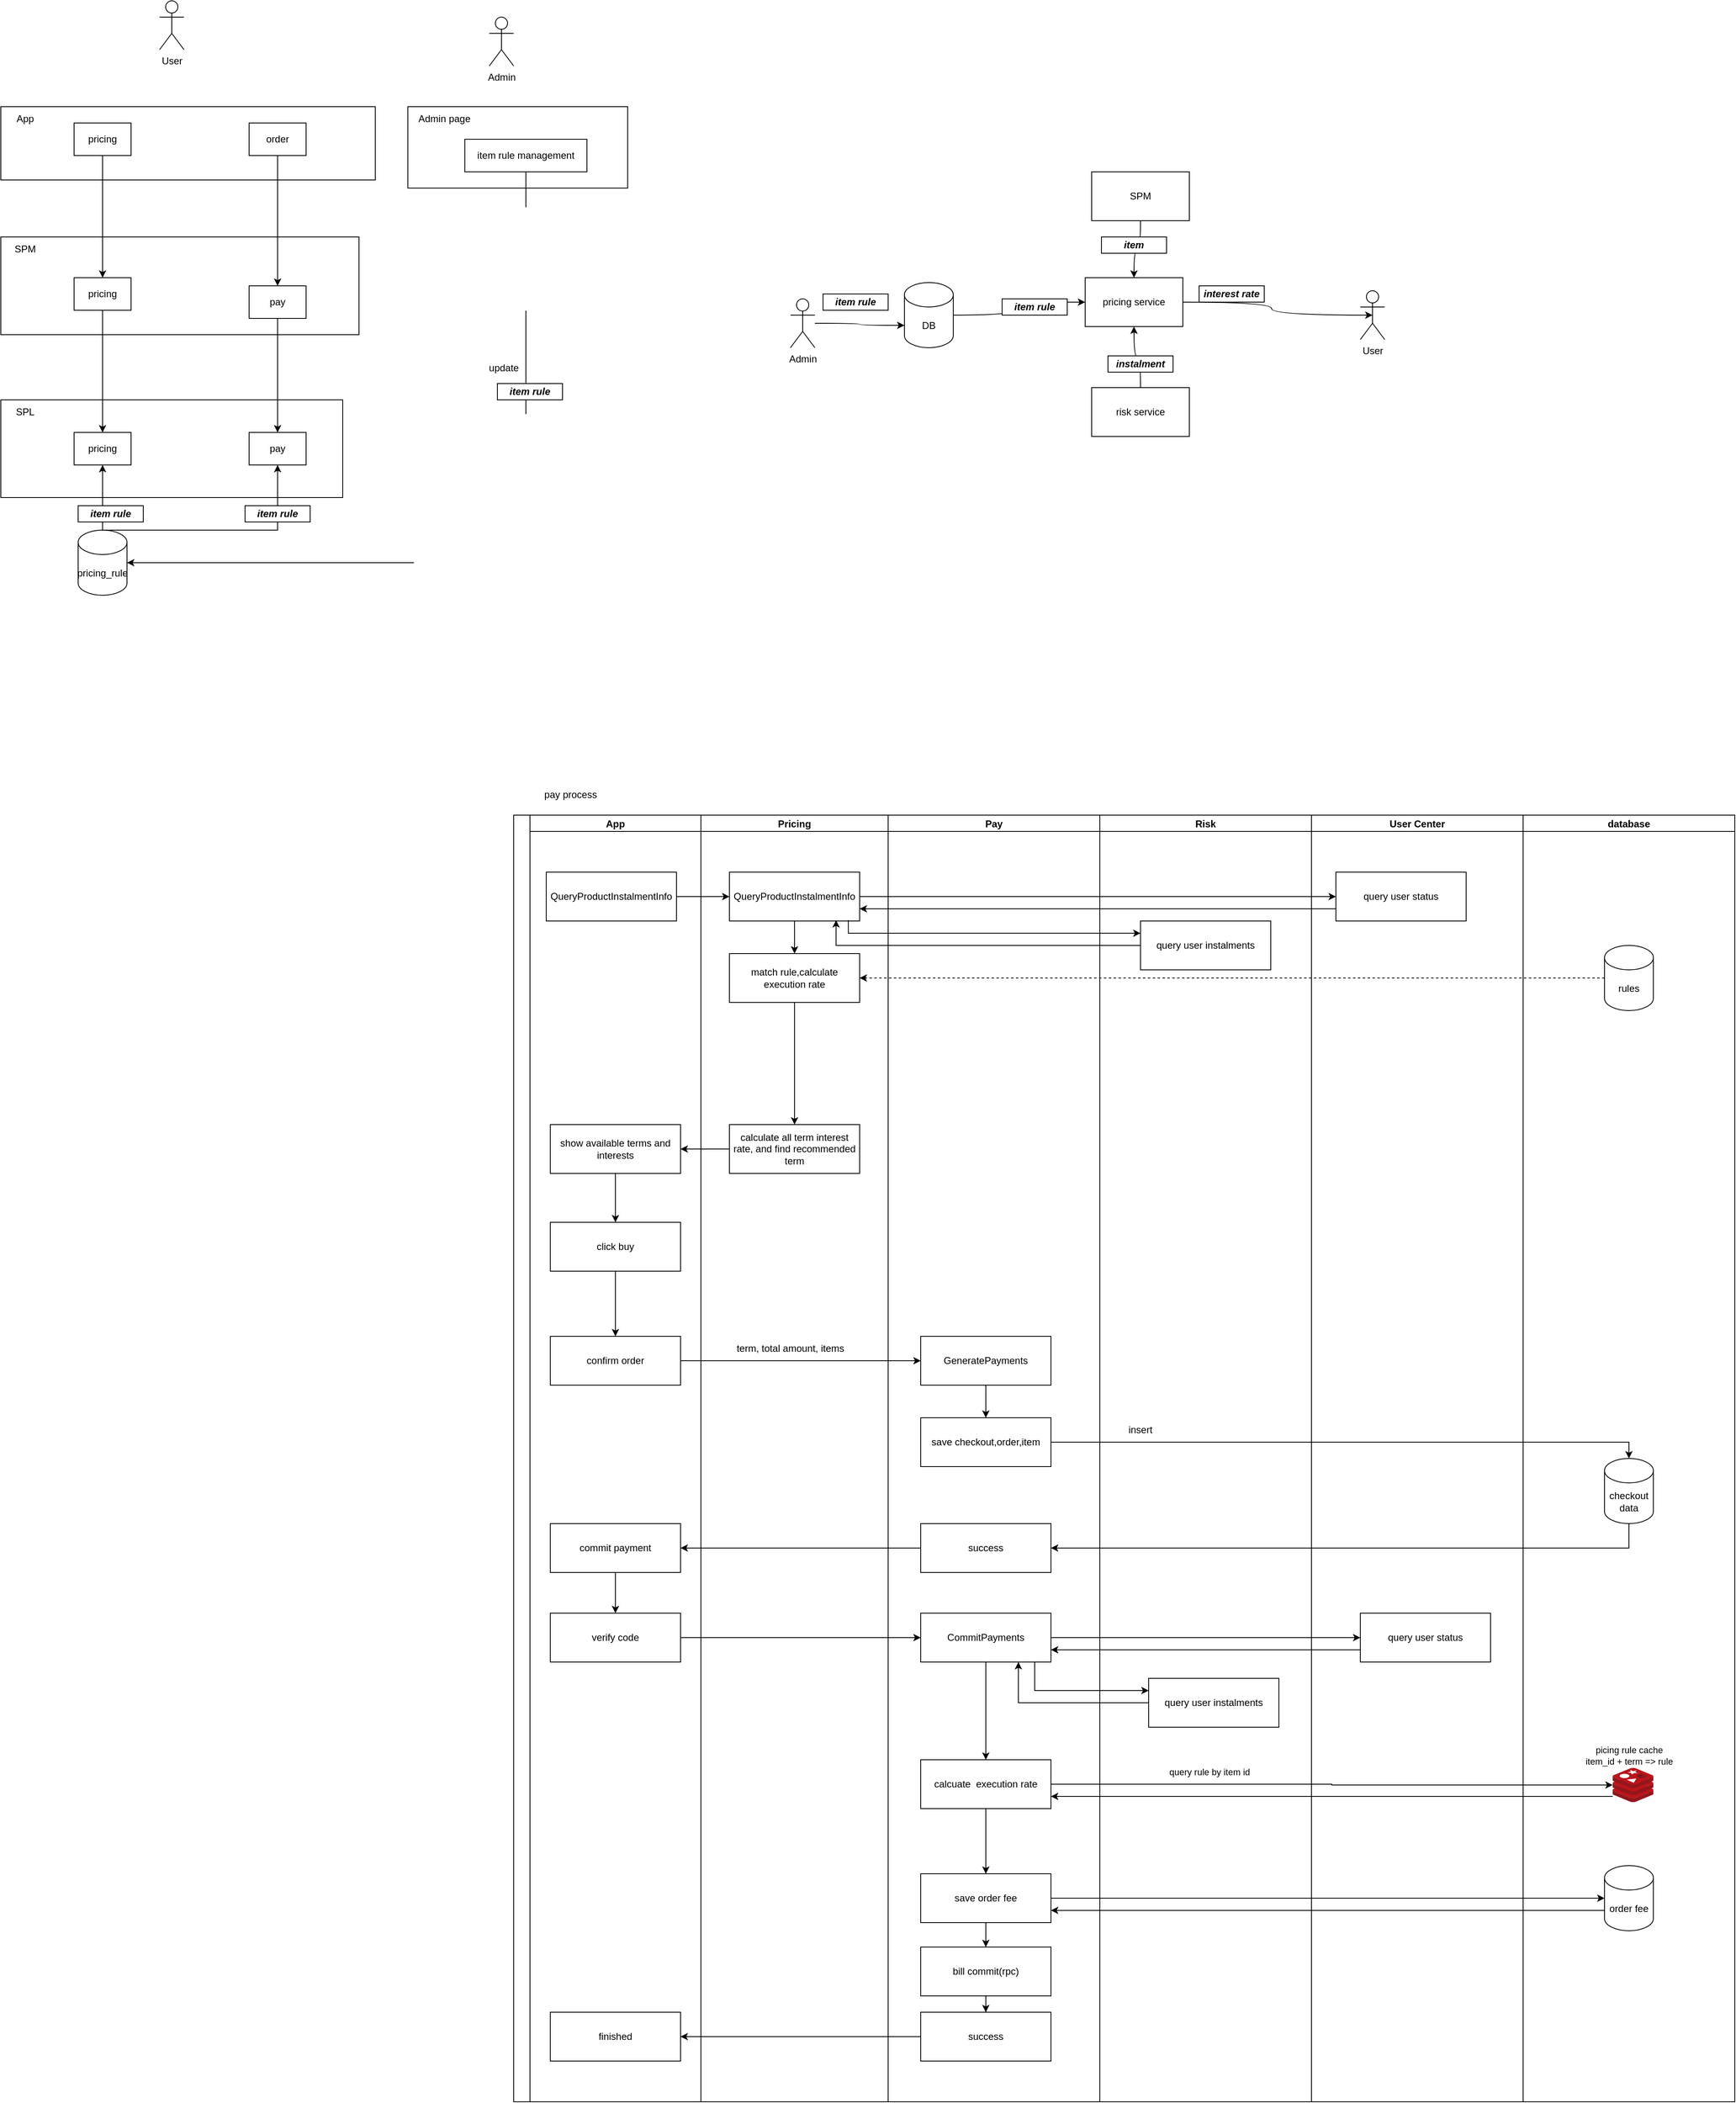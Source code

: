 <mxfile version="16.2.7" type="github" pages="3">
  <diagram id="K01BBXSvu-VJyhZwz7T8" name="architecture">
    <mxGraphModel dx="2066" dy="1154" grid="1" gridSize="10" guides="1" tooltips="1" connect="1" arrows="1" fold="1" page="0" pageScale="1" pageWidth="850" pageHeight="1100" math="0" shadow="0">
      <root>
        <mxCell id="0" />
        <mxCell id="1" parent="0" />
        <mxCell id="unMw_a5dY_h4bV1OliPe-1" value="" style="rounded=0;whiteSpace=wrap;html=1;" parent="1" vertex="1">
          <mxGeometry x="120" y="580" width="440" height="120" as="geometry" />
        </mxCell>
        <mxCell id="unMw_a5dY_h4bV1OliPe-2" value="SPM" style="text;html=1;strokeColor=none;fillColor=none;align=center;verticalAlign=middle;whiteSpace=wrap;rounded=0;" parent="1" vertex="1">
          <mxGeometry x="120" y="580" width="60" height="30" as="geometry" />
        </mxCell>
        <mxCell id="unMw_a5dY_h4bV1OliPe-3" value="" style="rounded=0;whiteSpace=wrap;html=1;" parent="1" vertex="1">
          <mxGeometry x="120" y="420" width="460" height="90" as="geometry" />
        </mxCell>
        <mxCell id="unMw_a5dY_h4bV1OliPe-4" value="App" style="text;html=1;strokeColor=none;fillColor=none;align=center;verticalAlign=middle;whiteSpace=wrap;rounded=0;" parent="1" vertex="1">
          <mxGeometry x="120" y="420" width="60" height="30" as="geometry" />
        </mxCell>
        <mxCell id="unMw_a5dY_h4bV1OliPe-5" value="" style="rounded=0;whiteSpace=wrap;html=1;" parent="1" vertex="1">
          <mxGeometry x="120" y="780" width="420" height="120" as="geometry" />
        </mxCell>
        <mxCell id="unMw_a5dY_h4bV1OliPe-6" value="SPL" style="text;html=1;strokeColor=none;fillColor=none;align=center;verticalAlign=middle;whiteSpace=wrap;rounded=0;" parent="1" vertex="1">
          <mxGeometry x="120" y="780" width="60" height="30" as="geometry" />
        </mxCell>
        <mxCell id="unMw_a5dY_h4bV1OliPe-23" style="edgeStyle=orthogonalEdgeStyle;rounded=0;orthogonalLoop=1;jettySize=auto;html=1;entryX=0.5;entryY=1;entryDx=0;entryDy=0;" parent="1" source="unMw_a5dY_h4bV1OliPe-7" target="unMw_a5dY_h4bV1OliPe-10" edge="1">
          <mxGeometry relative="1" as="geometry" />
        </mxCell>
        <mxCell id="unMw_a5dY_h4bV1OliPe-29" style="edgeStyle=orthogonalEdgeStyle;rounded=0;orthogonalLoop=1;jettySize=auto;html=1;entryX=0.5;entryY=1;entryDx=0;entryDy=0;exitX=0.5;exitY=0;exitDx=0;exitDy=0;exitPerimeter=0;" parent="1" source="unMw_a5dY_h4bV1OliPe-7" target="unMw_a5dY_h4bV1OliPe-11" edge="1">
          <mxGeometry relative="1" as="geometry">
            <Array as="points">
              <mxPoint x="460" y="940" />
            </Array>
          </mxGeometry>
        </mxCell>
        <mxCell id="unMw_a5dY_h4bV1OliPe-7" value="pricing_rule" style="shape=cylinder3;whiteSpace=wrap;html=1;boundedLbl=1;backgroundOutline=1;size=15;" parent="1" vertex="1">
          <mxGeometry x="215" y="940" width="60" height="80" as="geometry" />
        </mxCell>
        <mxCell id="unMw_a5dY_h4bV1OliPe-8" value="User" style="shape=umlActor;verticalLabelPosition=bottom;verticalAlign=top;html=1;outlineConnect=0;" parent="1" vertex="1">
          <mxGeometry x="315" y="290" width="30" height="60" as="geometry" />
        </mxCell>
        <mxCell id="unMw_a5dY_h4bV1OliPe-9" value="Admin" style="shape=umlActor;verticalLabelPosition=bottom;verticalAlign=top;html=1;outlineConnect=0;" parent="1" vertex="1">
          <mxGeometry x="720" y="310" width="30" height="60" as="geometry" />
        </mxCell>
        <mxCell id="unMw_a5dY_h4bV1OliPe-10" value="pricing" style="rounded=0;whiteSpace=wrap;html=1;" parent="1" vertex="1">
          <mxGeometry x="210" y="820" width="70" height="40" as="geometry" />
        </mxCell>
        <mxCell id="unMw_a5dY_h4bV1OliPe-11" value="pay" style="rounded=0;whiteSpace=wrap;html=1;" parent="1" vertex="1">
          <mxGeometry x="425" y="820" width="70" height="40" as="geometry" />
        </mxCell>
        <mxCell id="unMw_a5dY_h4bV1OliPe-15" style="edgeStyle=orthogonalEdgeStyle;rounded=0;orthogonalLoop=1;jettySize=auto;html=1;entryX=0.5;entryY=0;entryDx=0;entryDy=0;" parent="1" source="unMw_a5dY_h4bV1OliPe-12" target="unMw_a5dY_h4bV1OliPe-10" edge="1">
          <mxGeometry relative="1" as="geometry" />
        </mxCell>
        <mxCell id="unMw_a5dY_h4bV1OliPe-12" value="pricing" style="rounded=0;whiteSpace=wrap;html=1;" parent="1" vertex="1">
          <mxGeometry x="210" y="630" width="70" height="40" as="geometry" />
        </mxCell>
        <mxCell id="unMw_a5dY_h4bV1OliPe-14" style="edgeStyle=orthogonalEdgeStyle;rounded=0;orthogonalLoop=1;jettySize=auto;html=1;entryX=0.5;entryY=0;entryDx=0;entryDy=0;" parent="1" source="unMw_a5dY_h4bV1OliPe-13" target="unMw_a5dY_h4bV1OliPe-12" edge="1">
          <mxGeometry relative="1" as="geometry" />
        </mxCell>
        <mxCell id="unMw_a5dY_h4bV1OliPe-13" value="pricing" style="rounded=0;whiteSpace=wrap;html=1;" parent="1" vertex="1">
          <mxGeometry x="210" y="440" width="70" height="40" as="geometry" />
        </mxCell>
        <mxCell id="unMw_a5dY_h4bV1OliPe-18" style="edgeStyle=orthogonalEdgeStyle;rounded=0;orthogonalLoop=1;jettySize=auto;html=1;entryX=0.5;entryY=0;entryDx=0;entryDy=0;" parent="1" source="unMw_a5dY_h4bV1OliPe-16" target="unMw_a5dY_h4bV1OliPe-17" edge="1">
          <mxGeometry relative="1" as="geometry" />
        </mxCell>
        <mxCell id="unMw_a5dY_h4bV1OliPe-16" value="order" style="rounded=0;whiteSpace=wrap;html=1;" parent="1" vertex="1">
          <mxGeometry x="425" y="440" width="70" height="40" as="geometry" />
        </mxCell>
        <mxCell id="unMw_a5dY_h4bV1OliPe-19" style="edgeStyle=orthogonalEdgeStyle;rounded=0;orthogonalLoop=1;jettySize=auto;html=1;entryX=0.5;entryY=0;entryDx=0;entryDy=0;" parent="1" source="unMw_a5dY_h4bV1OliPe-17" target="unMw_a5dY_h4bV1OliPe-11" edge="1">
          <mxGeometry relative="1" as="geometry" />
        </mxCell>
        <mxCell id="unMw_a5dY_h4bV1OliPe-17" value="pay" style="rounded=0;whiteSpace=wrap;html=1;" parent="1" vertex="1">
          <mxGeometry x="425" y="640" width="70" height="40" as="geometry" />
        </mxCell>
        <mxCell id="unMw_a5dY_h4bV1OliPe-20" value="" style="rounded=0;whiteSpace=wrap;html=1;" parent="1" vertex="1">
          <mxGeometry x="620" y="420" width="270" height="100" as="geometry" />
        </mxCell>
        <mxCell id="unMw_a5dY_h4bV1OliPe-21" value="Admin page" style="text;html=1;strokeColor=none;fillColor=none;align=center;verticalAlign=middle;whiteSpace=wrap;rounded=0;" parent="1" vertex="1">
          <mxGeometry x="620" y="420" width="90" height="30" as="geometry" />
        </mxCell>
        <mxCell id="unMw_a5dY_h4bV1OliPe-25" style="edgeStyle=orthogonalEdgeStyle;rounded=0;orthogonalLoop=1;jettySize=auto;html=1;entryX=1;entryY=0.5;entryDx=0;entryDy=0;entryPerimeter=0;exitX=0.5;exitY=1;exitDx=0;exitDy=0;" parent="1" source="unMw_a5dY_h4bV1OliPe-24" target="unMw_a5dY_h4bV1OliPe-7" edge="1">
          <mxGeometry relative="1" as="geometry">
            <mxPoint x="700" y="1040" as="targetPoint" />
            <Array as="points">
              <mxPoint x="765" y="980" />
            </Array>
          </mxGeometry>
        </mxCell>
        <mxCell id="unMw_a5dY_h4bV1OliPe-24" value="item rule management" style="rounded=0;whiteSpace=wrap;html=1;" parent="1" vertex="1">
          <mxGeometry x="690" y="460" width="150" height="40" as="geometry" />
        </mxCell>
        <mxCell id="unMw_a5dY_h4bV1OliPe-33" value="item rule" style="rounded=0;whiteSpace=wrap;html=1;fontStyle=3" parent="1" vertex="1">
          <mxGeometry x="730" y="760" width="80" height="20" as="geometry" />
        </mxCell>
        <mxCell id="unMw_a5dY_h4bV1OliPe-34" value="item rule" style="rounded=0;whiteSpace=wrap;html=1;fontStyle=3" parent="1" vertex="1">
          <mxGeometry x="420" y="910" width="80" height="20" as="geometry" />
        </mxCell>
        <mxCell id="unMw_a5dY_h4bV1OliPe-35" value="item rule" style="rounded=0;whiteSpace=wrap;html=1;fontStyle=3" parent="1" vertex="1">
          <mxGeometry x="215" y="910" width="80" height="20" as="geometry" />
        </mxCell>
        <mxCell id="unMw_a5dY_h4bV1OliPe-36" value="update" style="text;html=1;strokeColor=none;fillColor=none;align=center;verticalAlign=middle;whiteSpace=wrap;rounded=0;" parent="1" vertex="1">
          <mxGeometry x="708" y="726" width="60" height="30" as="geometry" />
        </mxCell>
        <mxCell id="unMw_a5dY_h4bV1OliPe-41" style="edgeStyle=orthogonalEdgeStyle;rounded=0;orthogonalLoop=1;jettySize=auto;html=1;entryX=0;entryY=0;entryDx=0;entryDy=52.5;entryPerimeter=0;curved=1;" parent="1" source="unMw_a5dY_h4bV1OliPe-39" target="unMw_a5dY_h4bV1OliPe-40" edge="1">
          <mxGeometry relative="1" as="geometry" />
        </mxCell>
        <mxCell id="unMw_a5dY_h4bV1OliPe-39" value="Admin" style="shape=umlActor;verticalLabelPosition=bottom;verticalAlign=top;html=1;outlineConnect=0;" parent="1" vertex="1">
          <mxGeometry x="1090" y="656" width="30" height="60" as="geometry" />
        </mxCell>
        <mxCell id="unMw_a5dY_h4bV1OliPe-45" style="edgeStyle=orthogonalEdgeStyle;curved=1;rounded=0;orthogonalLoop=1;jettySize=auto;html=1;entryX=0;entryY=0.5;entryDx=0;entryDy=0;" parent="1" source="unMw_a5dY_h4bV1OliPe-40" target="unMw_a5dY_h4bV1OliPe-42" edge="1">
          <mxGeometry relative="1" as="geometry" />
        </mxCell>
        <mxCell id="unMw_a5dY_h4bV1OliPe-40" value="DB" style="shape=cylinder3;whiteSpace=wrap;html=1;boundedLbl=1;backgroundOutline=1;size=15;" parent="1" vertex="1">
          <mxGeometry x="1230" y="636" width="60" height="80" as="geometry" />
        </mxCell>
        <mxCell id="unMw_a5dY_h4bV1OliPe-52" style="edgeStyle=orthogonalEdgeStyle;curved=1;rounded=0;orthogonalLoop=1;jettySize=auto;html=1;entryX=0.5;entryY=0.5;entryDx=0;entryDy=0;entryPerimeter=0;" parent="1" source="unMw_a5dY_h4bV1OliPe-42" target="unMw_a5dY_h4bV1OliPe-51" edge="1">
          <mxGeometry relative="1" as="geometry" />
        </mxCell>
        <mxCell id="unMw_a5dY_h4bV1OliPe-42" value="pricing service" style="rounded=0;whiteSpace=wrap;html=1;" parent="1" vertex="1">
          <mxGeometry x="1452" y="630" width="120" height="60" as="geometry" />
        </mxCell>
        <mxCell id="unMw_a5dY_h4bV1OliPe-46" value="item rule" style="rounded=0;whiteSpace=wrap;html=1;fontStyle=3" parent="1" vertex="1">
          <mxGeometry x="1130" y="650" width="80" height="20" as="geometry" />
        </mxCell>
        <mxCell id="unMw_a5dY_h4bV1OliPe-47" value="item rule" style="rounded=0;whiteSpace=wrap;html=1;fontStyle=3" parent="1" vertex="1">
          <mxGeometry x="1350" y="656" width="80" height="20" as="geometry" />
        </mxCell>
        <mxCell id="unMw_a5dY_h4bV1OliPe-51" value="User" style="shape=umlActor;verticalLabelPosition=bottom;verticalAlign=top;html=1;outlineConnect=0;" parent="1" vertex="1">
          <mxGeometry x="1790" y="646" width="30" height="60" as="geometry" />
        </mxCell>
        <mxCell id="unMw_a5dY_h4bV1OliPe-54" value="interest rate" style="rounded=0;whiteSpace=wrap;html=1;fontStyle=3" parent="1" vertex="1">
          <mxGeometry x="1592" y="640" width="80" height="20" as="geometry" />
        </mxCell>
        <mxCell id="e_7pBDj9T-7_QqLIcaMF-1" value="pay process" style="text;html=1;strokeColor=none;fillColor=none;align=center;verticalAlign=middle;whiteSpace=wrap;rounded=0;labelBackgroundColor=none;fontColor=default;" parent="1" vertex="1">
          <mxGeometry x="750" y="1250" width="140" height="30" as="geometry" />
        </mxCell>
        <mxCell id="e_7pBDj9T-7_QqLIcaMF-3" value="" style="swimlane;childLayout=stackLayout;resizeParent=1;resizeParentMax=0;startSize=20;horizontal=0;horizontalStack=1;labelBackgroundColor=none;fontColor=default;strokeColor=default;fillColor=default;" parent="1" vertex="1">
          <mxGeometry x="750" y="1290" width="1500" height="1580" as="geometry" />
        </mxCell>
        <mxCell id="e_7pBDj9T-7_QqLIcaMF-4" value="App" style="swimlane;startSize=20;labelBackgroundColor=none;fontColor=default;strokeColor=default;fillColor=default;" parent="e_7pBDj9T-7_QqLIcaMF-3" vertex="1">
          <mxGeometry x="20" width="210" height="1580" as="geometry" />
        </mxCell>
        <mxCell id="e_7pBDj9T-7_QqLIcaMF-7" value="QueryProductInstalmentInfo" style="rounded=0;whiteSpace=wrap;html=1;labelBackgroundColor=none;fontColor=default;strokeColor=default;fillColor=default;" parent="e_7pBDj9T-7_QqLIcaMF-4" vertex="1">
          <mxGeometry x="20" y="70" width="160" height="60" as="geometry" />
        </mxCell>
        <mxCell id="e_7pBDj9T-7_QqLIcaMF-24" style="edgeStyle=orthogonalEdgeStyle;rounded=0;orthogonalLoop=1;jettySize=auto;html=1;entryX=0.5;entryY=0;entryDx=0;entryDy=0;fontColor=default;" parent="e_7pBDj9T-7_QqLIcaMF-4" source="e_7pBDj9T-7_QqLIcaMF-20" target="e_7pBDj9T-7_QqLIcaMF-23" edge="1">
          <mxGeometry relative="1" as="geometry" />
        </mxCell>
        <mxCell id="e_7pBDj9T-7_QqLIcaMF-20" value="show available terms and interests" style="rounded=0;whiteSpace=wrap;html=1;labelBackgroundColor=none;fontColor=default;strokeColor=default;fillColor=none;" parent="e_7pBDj9T-7_QqLIcaMF-4" vertex="1">
          <mxGeometry x="25" y="380" width="160" height="60" as="geometry" />
        </mxCell>
        <mxCell id="e_7pBDj9T-7_QqLIcaMF-26" style="edgeStyle=orthogonalEdgeStyle;rounded=0;orthogonalLoop=1;jettySize=auto;html=1;entryX=0.5;entryY=0;entryDx=0;entryDy=0;fontColor=default;" parent="e_7pBDj9T-7_QqLIcaMF-4" source="e_7pBDj9T-7_QqLIcaMF-23" target="e_7pBDj9T-7_QqLIcaMF-25" edge="1">
          <mxGeometry relative="1" as="geometry" />
        </mxCell>
        <mxCell id="e_7pBDj9T-7_QqLIcaMF-23" value="click buy" style="rounded=0;whiteSpace=wrap;html=1;labelBackgroundColor=none;fontColor=default;strokeColor=default;fillColor=none;" parent="e_7pBDj9T-7_QqLIcaMF-4" vertex="1">
          <mxGeometry x="25" y="500" width="160" height="60" as="geometry" />
        </mxCell>
        <mxCell id="e_7pBDj9T-7_QqLIcaMF-25" value="confirm order" style="rounded=0;whiteSpace=wrap;html=1;labelBackgroundColor=none;fontColor=default;strokeColor=default;fillColor=none;" parent="e_7pBDj9T-7_QqLIcaMF-4" vertex="1">
          <mxGeometry x="25" y="640" width="160" height="60" as="geometry" />
        </mxCell>
        <mxCell id="e_7pBDj9T-7_QqLIcaMF-46" style="edgeStyle=orthogonalEdgeStyle;shape=connector;rounded=0;orthogonalLoop=1;jettySize=auto;html=1;entryX=0.5;entryY=0;entryDx=0;entryDy=0;labelBackgroundColor=default;fontFamily=Helvetica;fontSize=11;fontColor=default;endArrow=classic;strokeColor=default;" parent="e_7pBDj9T-7_QqLIcaMF-4" source="e_7pBDj9T-7_QqLIcaMF-38" target="e_7pBDj9T-7_QqLIcaMF-41" edge="1">
          <mxGeometry relative="1" as="geometry" />
        </mxCell>
        <mxCell id="e_7pBDj9T-7_QqLIcaMF-38" value="commit payment" style="rounded=0;whiteSpace=wrap;html=1;labelBackgroundColor=none;fontColor=default;strokeColor=default;fillColor=none;" parent="e_7pBDj9T-7_QqLIcaMF-4" vertex="1">
          <mxGeometry x="25" y="870" width="160" height="60" as="geometry" />
        </mxCell>
        <mxCell id="e_7pBDj9T-7_QqLIcaMF-41" value="verify code" style="rounded=0;whiteSpace=wrap;html=1;labelBackgroundColor=none;fontColor=default;strokeColor=default;fillColor=none;" parent="e_7pBDj9T-7_QqLIcaMF-4" vertex="1">
          <mxGeometry x="25" y="980" width="160" height="60" as="geometry" />
        </mxCell>
        <mxCell id="PxwRRk2Mo06cRa5_tGmX-11" value="finished" style="rounded=0;whiteSpace=wrap;html=1;labelBackgroundColor=none;fontColor=default;strokeColor=default;fillColor=none;" parent="e_7pBDj9T-7_QqLIcaMF-4" vertex="1">
          <mxGeometry x="25" y="1470" width="160" height="60" as="geometry" />
        </mxCell>
        <mxCell id="e_7pBDj9T-7_QqLIcaMF-5" value="Pricing" style="swimlane;startSize=20;labelBackgroundColor=none;fontColor=default;strokeColor=default;fillColor=none;" parent="e_7pBDj9T-7_QqLIcaMF-3" vertex="1">
          <mxGeometry x="230" width="230" height="1580" as="geometry" />
        </mxCell>
        <mxCell id="e_7pBDj9T-7_QqLIcaMF-13" style="edgeStyle=orthogonalEdgeStyle;rounded=0;orthogonalLoop=1;jettySize=auto;html=1;entryX=0.5;entryY=0;entryDx=0;entryDy=0;fontColor=default;" parent="e_7pBDj9T-7_QqLIcaMF-5" source="e_7pBDj9T-7_QqLIcaMF-8" target="e_7pBDj9T-7_QqLIcaMF-9" edge="1">
          <mxGeometry relative="1" as="geometry" />
        </mxCell>
        <mxCell id="e_7pBDj9T-7_QqLIcaMF-8" value="QueryProductInstalmentInfo" style="rounded=0;whiteSpace=wrap;html=1;labelBackgroundColor=none;fontColor=default;strokeColor=default;fillColor=default;" parent="e_7pBDj9T-7_QqLIcaMF-5" vertex="1">
          <mxGeometry x="35" y="70" width="160" height="60" as="geometry" />
        </mxCell>
        <mxCell id="e_7pBDj9T-7_QqLIcaMF-19" style="edgeStyle=orthogonalEdgeStyle;rounded=0;orthogonalLoop=1;jettySize=auto;html=1;entryX=0.5;entryY=0;entryDx=0;entryDy=0;fontColor=default;" parent="e_7pBDj9T-7_QqLIcaMF-5" source="e_7pBDj9T-7_QqLIcaMF-9" target="e_7pBDj9T-7_QqLIcaMF-16" edge="1">
          <mxGeometry relative="1" as="geometry">
            <mxPoint x="115" y="260" as="targetPoint" />
          </mxGeometry>
        </mxCell>
        <mxCell id="e_7pBDj9T-7_QqLIcaMF-9" value="match rule,calculate execution rate" style="rounded=0;whiteSpace=wrap;html=1;labelBackgroundColor=none;fontColor=default;strokeColor=default;fillColor=default;" parent="e_7pBDj9T-7_QqLIcaMF-5" vertex="1">
          <mxGeometry x="35" y="170" width="160" height="60" as="geometry" />
        </mxCell>
        <mxCell id="e_7pBDj9T-7_QqLIcaMF-16" value="calculate all term interest rate, and find recommended term" style="rounded=0;whiteSpace=wrap;html=1;labelBackgroundColor=none;fontColor=default;strokeColor=default;fillColor=default;" parent="e_7pBDj9T-7_QqLIcaMF-5" vertex="1">
          <mxGeometry x="35" y="380" width="160" height="60" as="geometry" />
        </mxCell>
        <mxCell id="e_7pBDj9T-7_QqLIcaMF-36" value="term, total amount, items" style="text;html=1;strokeColor=none;fillColor=none;align=center;verticalAlign=middle;whiteSpace=wrap;rounded=0;labelBackgroundColor=none;fontColor=default;" parent="e_7pBDj9T-7_QqLIcaMF-5" vertex="1">
          <mxGeometry x="35" y="640" width="150" height="30" as="geometry" />
        </mxCell>
        <mxCell id="e_7pBDj9T-7_QqLIcaMF-6" value="Pay" style="swimlane;startSize=20;labelBackgroundColor=none;fontColor=default;strokeColor=default;fillColor=none;" parent="e_7pBDj9T-7_QqLIcaMF-3" vertex="1">
          <mxGeometry x="460" width="260" height="1580" as="geometry" />
        </mxCell>
        <mxCell id="e_7pBDj9T-7_QqLIcaMF-27" value="GeneratePayments" style="rounded=0;whiteSpace=wrap;html=1;labelBackgroundColor=none;fontColor=default;strokeColor=default;fillColor=none;" parent="e_7pBDj9T-7_QqLIcaMF-6" vertex="1">
          <mxGeometry x="40" y="640" width="160" height="60" as="geometry" />
        </mxCell>
        <mxCell id="e_7pBDj9T-7_QqLIcaMF-31" value="save checkout,order,item" style="rounded=0;whiteSpace=wrap;html=1;labelBackgroundColor=none;fontColor=default;strokeColor=default;fillColor=default;" parent="e_7pBDj9T-7_QqLIcaMF-6" vertex="1">
          <mxGeometry x="40" y="740" width="160" height="60" as="geometry" />
        </mxCell>
        <mxCell id="e_7pBDj9T-7_QqLIcaMF-33" style="edgeStyle=orthogonalEdgeStyle;rounded=0;orthogonalLoop=1;jettySize=auto;html=1;entryX=0.5;entryY=0;entryDx=0;entryDy=0;fontColor=default;" parent="e_7pBDj9T-7_QqLIcaMF-6" source="e_7pBDj9T-7_QqLIcaMF-27" target="e_7pBDj9T-7_QqLIcaMF-31" edge="1">
          <mxGeometry relative="1" as="geometry" />
        </mxCell>
        <mxCell id="e_7pBDj9T-7_QqLIcaMF-35" value="success" style="rounded=0;whiteSpace=wrap;html=1;labelBackgroundColor=none;fontColor=default;strokeColor=default;fillColor=none;" parent="e_7pBDj9T-7_QqLIcaMF-6" vertex="1">
          <mxGeometry x="40" y="870" width="160" height="60" as="geometry" />
        </mxCell>
        <mxCell id="e_7pBDj9T-7_QqLIcaMF-73" style="edgeStyle=orthogonalEdgeStyle;shape=connector;rounded=0;orthogonalLoop=1;jettySize=auto;html=1;entryX=0.5;entryY=0;entryDx=0;entryDy=0;labelBackgroundColor=default;fontFamily=Helvetica;fontSize=11;fontColor=default;startArrow=none;startFill=0;endArrow=classic;strokeColor=default;" parent="e_7pBDj9T-7_QqLIcaMF-6" source="e_7pBDj9T-7_QqLIcaMF-47" target="e_7pBDj9T-7_QqLIcaMF-50" edge="1">
          <mxGeometry relative="1" as="geometry" />
        </mxCell>
        <mxCell id="e_7pBDj9T-7_QqLIcaMF-47" value="CommitPayments" style="rounded=0;whiteSpace=wrap;html=1;labelBackgroundColor=none;fontColor=default;strokeColor=default;fillColor=none;" parent="e_7pBDj9T-7_QqLIcaMF-6" vertex="1">
          <mxGeometry x="40" y="980" width="160" height="60" as="geometry" />
        </mxCell>
        <mxCell id="PxwRRk2Mo06cRa5_tGmX-6" style="edgeStyle=orthogonalEdgeStyle;shape=connector;rounded=0;orthogonalLoop=1;jettySize=auto;html=1;entryX=0.5;entryY=0;entryDx=0;entryDy=0;labelBackgroundColor=default;fontFamily=Helvetica;fontSize=11;fontColor=default;startArrow=none;startFill=0;endArrow=classic;strokeColor=default;" parent="e_7pBDj9T-7_QqLIcaMF-6" source="e_7pBDj9T-7_QqLIcaMF-50" target="PxwRRk2Mo06cRa5_tGmX-3" edge="1">
          <mxGeometry relative="1" as="geometry" />
        </mxCell>
        <mxCell id="e_7pBDj9T-7_QqLIcaMF-50" value="calcuate&amp;nbsp; execution rate" style="rounded=0;whiteSpace=wrap;html=1;labelBackgroundColor=none;fontColor=default;strokeColor=default;fillColor=none;" parent="e_7pBDj9T-7_QqLIcaMF-6" vertex="1">
          <mxGeometry x="40" y="1160" width="160" height="60" as="geometry" />
        </mxCell>
        <mxCell id="PxwRRk2Mo06cRa5_tGmX-8" style="edgeStyle=orthogonalEdgeStyle;shape=connector;rounded=0;orthogonalLoop=1;jettySize=auto;html=1;entryX=0.5;entryY=0;entryDx=0;entryDy=0;labelBackgroundColor=default;fontFamily=Helvetica;fontSize=11;fontColor=default;startArrow=none;startFill=0;endArrow=classic;strokeColor=default;" parent="e_7pBDj9T-7_QqLIcaMF-6" source="PxwRRk2Mo06cRa5_tGmX-3" target="PxwRRk2Mo06cRa5_tGmX-7" edge="1">
          <mxGeometry relative="1" as="geometry" />
        </mxCell>
        <mxCell id="PxwRRk2Mo06cRa5_tGmX-3" value="save order fee" style="rounded=0;whiteSpace=wrap;html=1;labelBackgroundColor=none;fontColor=default;strokeColor=default;fillColor=none;" parent="e_7pBDj9T-7_QqLIcaMF-6" vertex="1">
          <mxGeometry x="40" y="1300" width="160" height="60" as="geometry" />
        </mxCell>
        <mxCell id="PxwRRk2Mo06cRa5_tGmX-10" style="edgeStyle=orthogonalEdgeStyle;shape=connector;rounded=0;orthogonalLoop=1;jettySize=auto;html=1;entryX=0.5;entryY=0;entryDx=0;entryDy=0;labelBackgroundColor=default;fontFamily=Helvetica;fontSize=11;fontColor=default;startArrow=none;startFill=0;endArrow=classic;strokeColor=default;" parent="e_7pBDj9T-7_QqLIcaMF-6" source="PxwRRk2Mo06cRa5_tGmX-7" target="PxwRRk2Mo06cRa5_tGmX-9" edge="1">
          <mxGeometry relative="1" as="geometry" />
        </mxCell>
        <mxCell id="PxwRRk2Mo06cRa5_tGmX-7" value="bill commit(rpc)" style="rounded=0;whiteSpace=wrap;html=1;labelBackgroundColor=none;fontColor=default;strokeColor=default;fillColor=default;" parent="e_7pBDj9T-7_QqLIcaMF-6" vertex="1">
          <mxGeometry x="40" y="1390" width="160" height="60" as="geometry" />
        </mxCell>
        <mxCell id="PxwRRk2Mo06cRa5_tGmX-9" value="success" style="rounded=0;whiteSpace=wrap;html=1;labelBackgroundColor=none;fontColor=default;strokeColor=default;fillColor=none;" parent="e_7pBDj9T-7_QqLIcaMF-6" vertex="1">
          <mxGeometry x="40" y="1470" width="160" height="60" as="geometry" />
        </mxCell>
        <mxCell id="e_7pBDj9T-7_QqLIcaMF-12" style="edgeStyle=orthogonalEdgeStyle;rounded=0;orthogonalLoop=1;jettySize=auto;html=1;entryX=0;entryY=0.5;entryDx=0;entryDy=0;fontColor=default;" parent="e_7pBDj9T-7_QqLIcaMF-3" source="e_7pBDj9T-7_QqLIcaMF-7" target="e_7pBDj9T-7_QqLIcaMF-8" edge="1">
          <mxGeometry relative="1" as="geometry" />
        </mxCell>
        <mxCell id="e_7pBDj9T-7_QqLIcaMF-18" style="edgeStyle=orthogonalEdgeStyle;rounded=0;orthogonalLoop=1;jettySize=auto;html=1;entryX=1;entryY=0.5;entryDx=0;entryDy=0;fontColor=default;dashed=1;" parent="e_7pBDj9T-7_QqLIcaMF-3" source="e_7pBDj9T-7_QqLIcaMF-11" target="e_7pBDj9T-7_QqLIcaMF-9" edge="1">
          <mxGeometry relative="1" as="geometry">
            <mxPoint x="405" y="290" as="targetPoint" />
          </mxGeometry>
        </mxCell>
        <mxCell id="e_7pBDj9T-7_QqLIcaMF-28" style="edgeStyle=orthogonalEdgeStyle;rounded=0;orthogonalLoop=1;jettySize=auto;html=1;entryX=0;entryY=0.5;entryDx=0;entryDy=0;fontColor=default;" parent="e_7pBDj9T-7_QqLIcaMF-3" source="e_7pBDj9T-7_QqLIcaMF-25" target="e_7pBDj9T-7_QqLIcaMF-27" edge="1">
          <mxGeometry relative="1" as="geometry" />
        </mxCell>
        <mxCell id="e_7pBDj9T-7_QqLIcaMF-32" style="edgeStyle=orthogonalEdgeStyle;rounded=0;orthogonalLoop=1;jettySize=auto;html=1;entryX=0.5;entryY=0;entryDx=0;entryDy=0;entryPerimeter=0;fontColor=default;" parent="e_7pBDj9T-7_QqLIcaMF-3" source="e_7pBDj9T-7_QqLIcaMF-31" target="e_7pBDj9T-7_QqLIcaMF-29" edge="1">
          <mxGeometry relative="1" as="geometry" />
        </mxCell>
        <mxCell id="e_7pBDj9T-7_QqLIcaMF-34" style="edgeStyle=orthogonalEdgeStyle;rounded=0;orthogonalLoop=1;jettySize=auto;html=1;fontColor=default;entryX=1;entryY=0.5;entryDx=0;entryDy=0;exitX=0.5;exitY=1;exitDx=0;exitDy=0;exitPerimeter=0;" parent="e_7pBDj9T-7_QqLIcaMF-3" source="e_7pBDj9T-7_QqLIcaMF-29" target="e_7pBDj9T-7_QqLIcaMF-35" edge="1">
          <mxGeometry relative="1" as="geometry">
            <mxPoint x="740" y="1060" as="targetPoint" />
            <Array as="points">
              <mxPoint x="1370" y="900" />
            </Array>
          </mxGeometry>
        </mxCell>
        <mxCell id="e_7pBDj9T-7_QqLIcaMF-43" style="edgeStyle=orthogonalEdgeStyle;shape=connector;rounded=0;orthogonalLoop=1;jettySize=auto;html=1;entryX=1;entryY=0.5;entryDx=0;entryDy=0;labelBackgroundColor=default;fontFamily=Helvetica;fontSize=11;fontColor=default;endArrow=classic;strokeColor=default;" parent="e_7pBDj9T-7_QqLIcaMF-3" source="e_7pBDj9T-7_QqLIcaMF-16" target="e_7pBDj9T-7_QqLIcaMF-20" edge="1">
          <mxGeometry relative="1" as="geometry" />
        </mxCell>
        <mxCell id="e_7pBDj9T-7_QqLIcaMF-45" style="edgeStyle=orthogonalEdgeStyle;shape=connector;rounded=0;orthogonalLoop=1;jettySize=auto;html=1;entryX=1;entryY=0.5;entryDx=0;entryDy=0;labelBackgroundColor=default;fontFamily=Helvetica;fontSize=11;fontColor=default;endArrow=classic;strokeColor=default;" parent="e_7pBDj9T-7_QqLIcaMF-3" source="e_7pBDj9T-7_QqLIcaMF-35" target="e_7pBDj9T-7_QqLIcaMF-38" edge="1">
          <mxGeometry relative="1" as="geometry" />
        </mxCell>
        <mxCell id="e_7pBDj9T-7_QqLIcaMF-48" style="edgeStyle=orthogonalEdgeStyle;shape=connector;rounded=0;orthogonalLoop=1;jettySize=auto;html=1;entryX=0;entryY=0.5;entryDx=0;entryDy=0;labelBackgroundColor=default;fontFamily=Helvetica;fontSize=11;fontColor=default;endArrow=classic;strokeColor=default;" parent="e_7pBDj9T-7_QqLIcaMF-3" source="e_7pBDj9T-7_QqLIcaMF-41" target="e_7pBDj9T-7_QqLIcaMF-47" edge="1">
          <mxGeometry relative="1" as="geometry" />
        </mxCell>
        <mxCell id="e_7pBDj9T-7_QqLIcaMF-10" value="Risk" style="swimlane;startSize=20;labelBackgroundColor=none;fontColor=default;strokeColor=default;fillColor=default;" parent="e_7pBDj9T-7_QqLIcaMF-3" vertex="1">
          <mxGeometry x="720" width="260" height="1580" as="geometry" />
        </mxCell>
        <mxCell id="e_7pBDj9T-7_QqLIcaMF-37" value="insert" style="text;html=1;strokeColor=none;fillColor=none;align=center;verticalAlign=middle;whiteSpace=wrap;rounded=0;labelBackgroundColor=none;fontColor=default;" parent="e_7pBDj9T-7_QqLIcaMF-10" vertex="1">
          <mxGeometry x="20" y="740" width="60" height="30" as="geometry" />
        </mxCell>
        <mxCell id="e_7pBDj9T-7_QqLIcaMF-58" value="query user instalments" style="rounded=0;whiteSpace=wrap;html=1;labelBackgroundColor=none;fontColor=default;strokeColor=default;fillColor=default;" parent="e_7pBDj9T-7_QqLIcaMF-10" vertex="1">
          <mxGeometry x="50" y="130" width="160" height="60" as="geometry" />
        </mxCell>
        <mxCell id="e_7pBDj9T-7_QqLIcaMF-67" value="query user instalments" style="rounded=0;whiteSpace=wrap;html=1;labelBackgroundColor=none;fontColor=default;strokeColor=default;fillColor=none;" parent="e_7pBDj9T-7_QqLIcaMF-10" vertex="1">
          <mxGeometry x="60" y="1060" width="160" height="60" as="geometry" />
        </mxCell>
        <mxCell id="e_7pBDj9T-7_QqLIcaMF-78" value="query rule by item id" style="text;html=1;strokeColor=none;fillColor=none;align=center;verticalAlign=middle;whiteSpace=wrap;rounded=0;labelBackgroundColor=none;fontFamily=Helvetica;fontSize=11;fontColor=default;" parent="e_7pBDj9T-7_QqLIcaMF-10" vertex="1">
          <mxGeometry x="80" y="1160" width="110" height="30" as="geometry" />
        </mxCell>
        <mxCell id="e_7pBDj9T-7_QqLIcaMF-51" value="User Center" style="swimlane;startSize=20;labelBackgroundColor=none;fontColor=default;strokeColor=default;fillColor=none;" parent="e_7pBDj9T-7_QqLIcaMF-3" vertex="1">
          <mxGeometry x="980" width="260" height="1580" as="geometry" />
        </mxCell>
        <mxCell id="e_7pBDj9T-7_QqLIcaMF-63" value="query user status" style="rounded=0;whiteSpace=wrap;html=1;labelBackgroundColor=none;fontColor=default;strokeColor=default;fillColor=default;" parent="e_7pBDj9T-7_QqLIcaMF-51" vertex="1">
          <mxGeometry x="30" y="70" width="160" height="60" as="geometry" />
        </mxCell>
        <mxCell id="e_7pBDj9T-7_QqLIcaMF-68" value="query user status" style="rounded=0;whiteSpace=wrap;html=1;labelBackgroundColor=none;fontColor=default;strokeColor=default;fillColor=default;" parent="e_7pBDj9T-7_QqLIcaMF-51" vertex="1">
          <mxGeometry x="60" y="980" width="160" height="60" as="geometry" />
        </mxCell>
        <mxCell id="e_7pBDj9T-7_QqLIcaMF-59" style="edgeStyle=orthogonalEdgeStyle;shape=connector;rounded=0;orthogonalLoop=1;jettySize=auto;html=1;entryX=0;entryY=0.5;entryDx=0;entryDy=0;labelBackgroundColor=default;fontFamily=Helvetica;fontSize=11;fontColor=default;endArrow=classic;strokeColor=default;" parent="e_7pBDj9T-7_QqLIcaMF-3" source="e_7pBDj9T-7_QqLIcaMF-8" target="e_7pBDj9T-7_QqLIcaMF-63" edge="1">
          <mxGeometry relative="1" as="geometry" />
        </mxCell>
        <mxCell id="e_7pBDj9T-7_QqLIcaMF-60" value="database" style="swimlane;startSize=20;labelBackgroundColor=none;fontColor=default;strokeColor=default;fillColor=none;" parent="e_7pBDj9T-7_QqLIcaMF-3" vertex="1">
          <mxGeometry x="1240" width="260" height="1580" as="geometry" />
        </mxCell>
        <mxCell id="e_7pBDj9T-7_QqLIcaMF-11" value="rules" style="shape=cylinder3;whiteSpace=wrap;html=1;boundedLbl=1;backgroundOutline=1;size=15;labelBackgroundColor=none;fontColor=default;strokeColor=default;fillColor=default;" parent="e_7pBDj9T-7_QqLIcaMF-60" vertex="1">
          <mxGeometry x="100" y="160" width="60" height="80" as="geometry" />
        </mxCell>
        <mxCell id="e_7pBDj9T-7_QqLIcaMF-29" value="checkout data" style="shape=cylinder3;whiteSpace=wrap;html=1;boundedLbl=1;backgroundOutline=1;size=15;labelBackgroundColor=none;fontColor=default;strokeColor=default;fillColor=default;" parent="e_7pBDj9T-7_QqLIcaMF-60" vertex="1">
          <mxGeometry x="100" y="790" width="60" height="80" as="geometry" />
        </mxCell>
        <mxCell id="e_7pBDj9T-7_QqLIcaMF-74" value="" style="sketch=0;aspect=fixed;html=1;points=[];align=center;image;fontSize=12;image=img/lib/mscae/Cache_Redis_Product.svg;labelBackgroundColor=none;fontFamily=Helvetica;fontColor=default;strokeColor=default;fillColor=none;" parent="e_7pBDj9T-7_QqLIcaMF-60" vertex="1">
          <mxGeometry x="110" y="1170" width="50" height="42" as="geometry" />
        </mxCell>
        <mxCell id="e_7pBDj9T-7_QqLIcaMF-75" value="picing rule cache&lt;br&gt;item_id + term =&amp;gt; rule" style="text;html=1;strokeColor=none;fillColor=none;align=center;verticalAlign=middle;whiteSpace=wrap;rounded=0;labelBackgroundColor=none;fontFamily=Helvetica;fontSize=11;fontColor=default;" parent="e_7pBDj9T-7_QqLIcaMF-60" vertex="1">
          <mxGeometry x="47.5" y="1140" width="165" height="30" as="geometry" />
        </mxCell>
        <mxCell id="PxwRRk2Mo06cRa5_tGmX-2" value="order fee" style="shape=cylinder3;whiteSpace=wrap;html=1;boundedLbl=1;backgroundOutline=1;size=15;labelBackgroundColor=none;fontColor=default;strokeColor=default;fillColor=none;" parent="e_7pBDj9T-7_QqLIcaMF-60" vertex="1">
          <mxGeometry x="100" y="1290" width="60" height="80" as="geometry" />
        </mxCell>
        <mxCell id="e_7pBDj9T-7_QqLIcaMF-64" style="edgeStyle=orthogonalEdgeStyle;shape=connector;rounded=0;orthogonalLoop=1;jettySize=auto;html=1;entryX=1;entryY=0.75;entryDx=0;entryDy=0;labelBackgroundColor=default;fontFamily=Helvetica;fontSize=11;fontColor=default;startArrow=none;startFill=0;endArrow=classic;strokeColor=default;" parent="e_7pBDj9T-7_QqLIcaMF-3" source="e_7pBDj9T-7_QqLIcaMF-63" target="e_7pBDj9T-7_QqLIcaMF-8" edge="1">
          <mxGeometry relative="1" as="geometry">
            <Array as="points">
              <mxPoint x="860" y="115" />
              <mxPoint x="860" y="115" />
            </Array>
          </mxGeometry>
        </mxCell>
        <mxCell id="e_7pBDj9T-7_QqLIcaMF-65" style="edgeStyle=orthogonalEdgeStyle;shape=connector;rounded=0;orthogonalLoop=1;jettySize=auto;html=1;labelBackgroundColor=default;fontFamily=Helvetica;fontSize=11;fontColor=default;startArrow=none;startFill=0;endArrow=classic;strokeColor=default;exitX=0.913;exitY=0.983;exitDx=0;exitDy=0;entryX=0;entryY=0.25;entryDx=0;entryDy=0;exitPerimeter=0;" parent="e_7pBDj9T-7_QqLIcaMF-3" source="e_7pBDj9T-7_QqLIcaMF-8" target="e_7pBDj9T-7_QqLIcaMF-58" edge="1">
          <mxGeometry relative="1" as="geometry">
            <mxPoint x="630" y="170" as="targetPoint" />
            <Array as="points">
              <mxPoint x="411" y="145" />
            </Array>
          </mxGeometry>
        </mxCell>
        <mxCell id="e_7pBDj9T-7_QqLIcaMF-66" style="edgeStyle=orthogonalEdgeStyle;shape=connector;rounded=0;orthogonalLoop=1;jettySize=auto;html=1;entryX=0.819;entryY=0.983;entryDx=0;entryDy=0;labelBackgroundColor=default;fontFamily=Helvetica;fontSize=11;fontColor=default;startArrow=none;startFill=0;endArrow=classic;strokeColor=default;entryPerimeter=0;" parent="e_7pBDj9T-7_QqLIcaMF-3" source="e_7pBDj9T-7_QqLIcaMF-58" target="e_7pBDj9T-7_QqLIcaMF-8" edge="1">
          <mxGeometry relative="1" as="geometry">
            <Array as="points">
              <mxPoint x="396" y="160" />
            </Array>
          </mxGeometry>
        </mxCell>
        <mxCell id="e_7pBDj9T-7_QqLIcaMF-69" style="edgeStyle=orthogonalEdgeStyle;shape=connector;rounded=0;orthogonalLoop=1;jettySize=auto;html=1;entryX=0;entryY=0.5;entryDx=0;entryDy=0;labelBackgroundColor=default;fontFamily=Helvetica;fontSize=11;fontColor=default;startArrow=none;startFill=0;endArrow=classic;strokeColor=default;" parent="e_7pBDj9T-7_QqLIcaMF-3" source="e_7pBDj9T-7_QqLIcaMF-47" target="e_7pBDj9T-7_QqLIcaMF-68" edge="1">
          <mxGeometry relative="1" as="geometry" />
        </mxCell>
        <mxCell id="e_7pBDj9T-7_QqLIcaMF-70" style="edgeStyle=orthogonalEdgeStyle;shape=connector;rounded=0;orthogonalLoop=1;jettySize=auto;html=1;entryX=1;entryY=0.75;entryDx=0;entryDy=0;labelBackgroundColor=default;fontFamily=Helvetica;fontSize=11;fontColor=default;startArrow=none;startFill=0;endArrow=classic;strokeColor=default;" parent="e_7pBDj9T-7_QqLIcaMF-3" source="e_7pBDj9T-7_QqLIcaMF-68" target="e_7pBDj9T-7_QqLIcaMF-47" edge="1">
          <mxGeometry relative="1" as="geometry">
            <Array as="points">
              <mxPoint x="940" y="1025" />
              <mxPoint x="940" y="1025" />
            </Array>
          </mxGeometry>
        </mxCell>
        <mxCell id="e_7pBDj9T-7_QqLIcaMF-71" style="edgeStyle=orthogonalEdgeStyle;shape=connector;rounded=0;orthogonalLoop=1;jettySize=auto;html=1;entryX=0;entryY=0.25;entryDx=0;entryDy=0;labelBackgroundColor=default;fontFamily=Helvetica;fontSize=11;fontColor=default;startArrow=none;startFill=0;endArrow=classic;strokeColor=default;exitX=0.875;exitY=1;exitDx=0;exitDy=0;exitPerimeter=0;" parent="e_7pBDj9T-7_QqLIcaMF-3" source="e_7pBDj9T-7_QqLIcaMF-47" target="e_7pBDj9T-7_QqLIcaMF-67" edge="1">
          <mxGeometry relative="1" as="geometry">
            <Array as="points">
              <mxPoint x="640" y="1075" />
            </Array>
          </mxGeometry>
        </mxCell>
        <mxCell id="e_7pBDj9T-7_QqLIcaMF-72" style="edgeStyle=orthogonalEdgeStyle;shape=connector;rounded=0;orthogonalLoop=1;jettySize=auto;html=1;entryX=0.75;entryY=1;entryDx=0;entryDy=0;labelBackgroundColor=default;fontFamily=Helvetica;fontSize=11;fontColor=default;startArrow=none;startFill=0;endArrow=classic;strokeColor=default;" parent="e_7pBDj9T-7_QqLIcaMF-3" source="e_7pBDj9T-7_QqLIcaMF-67" target="e_7pBDj9T-7_QqLIcaMF-47" edge="1">
          <mxGeometry relative="1" as="geometry" />
        </mxCell>
        <mxCell id="e_7pBDj9T-7_QqLIcaMF-76" style="edgeStyle=orthogonalEdgeStyle;shape=connector;rounded=0;orthogonalLoop=1;jettySize=auto;html=1;labelBackgroundColor=default;fontFamily=Helvetica;fontSize=11;fontColor=default;startArrow=none;startFill=0;endArrow=classic;strokeColor=default;" parent="e_7pBDj9T-7_QqLIcaMF-3" source="e_7pBDj9T-7_QqLIcaMF-50" target="e_7pBDj9T-7_QqLIcaMF-74" edge="1">
          <mxGeometry relative="1" as="geometry" />
        </mxCell>
        <mxCell id="e_7pBDj9T-7_QqLIcaMF-77" style="edgeStyle=orthogonalEdgeStyle;shape=connector;rounded=0;orthogonalLoop=1;jettySize=auto;html=1;entryX=1;entryY=0.75;entryDx=0;entryDy=0;labelBackgroundColor=default;fontFamily=Helvetica;fontSize=11;fontColor=default;startArrow=none;startFill=0;endArrow=classic;strokeColor=default;" parent="e_7pBDj9T-7_QqLIcaMF-3" source="e_7pBDj9T-7_QqLIcaMF-74" target="e_7pBDj9T-7_QqLIcaMF-50" edge="1">
          <mxGeometry relative="1" as="geometry">
            <Array as="points">
              <mxPoint x="1180" y="1205" />
              <mxPoint x="1180" y="1205" />
            </Array>
          </mxGeometry>
        </mxCell>
        <mxCell id="PxwRRk2Mo06cRa5_tGmX-4" style="edgeStyle=orthogonalEdgeStyle;shape=connector;rounded=0;orthogonalLoop=1;jettySize=auto;html=1;entryX=0;entryY=0.5;entryDx=0;entryDy=0;entryPerimeter=0;labelBackgroundColor=default;fontFamily=Helvetica;fontSize=11;fontColor=default;startArrow=none;startFill=0;endArrow=classic;strokeColor=default;" parent="e_7pBDj9T-7_QqLIcaMF-3" source="PxwRRk2Mo06cRa5_tGmX-3" target="PxwRRk2Mo06cRa5_tGmX-2" edge="1">
          <mxGeometry relative="1" as="geometry" />
        </mxCell>
        <mxCell id="PxwRRk2Mo06cRa5_tGmX-5" style="edgeStyle=orthogonalEdgeStyle;shape=connector;rounded=0;orthogonalLoop=1;jettySize=auto;html=1;entryX=1;entryY=0.75;entryDx=0;entryDy=0;labelBackgroundColor=default;fontFamily=Helvetica;fontSize=11;fontColor=default;startArrow=none;startFill=0;endArrow=classic;strokeColor=default;" parent="e_7pBDj9T-7_QqLIcaMF-3" source="PxwRRk2Mo06cRa5_tGmX-2" target="PxwRRk2Mo06cRa5_tGmX-3" edge="1">
          <mxGeometry relative="1" as="geometry">
            <Array as="points">
              <mxPoint x="1170" y="1345" />
              <mxPoint x="1170" y="1345" />
            </Array>
          </mxGeometry>
        </mxCell>
        <mxCell id="PxwRRk2Mo06cRa5_tGmX-12" style="edgeStyle=orthogonalEdgeStyle;shape=connector;rounded=0;orthogonalLoop=1;jettySize=auto;html=1;entryX=1;entryY=0.5;entryDx=0;entryDy=0;labelBackgroundColor=default;fontFamily=Helvetica;fontSize=11;fontColor=default;startArrow=none;startFill=0;endArrow=classic;strokeColor=default;" parent="e_7pBDj9T-7_QqLIcaMF-3" source="PxwRRk2Mo06cRa5_tGmX-9" target="PxwRRk2Mo06cRa5_tGmX-11" edge="1">
          <mxGeometry relative="1" as="geometry" />
        </mxCell>
        <mxCell id="0_N4RWJGFRoMEL3O8EEe-2" style="edgeStyle=orthogonalEdgeStyle;shape=connector;rounded=0;orthogonalLoop=1;jettySize=auto;html=1;entryX=0.5;entryY=0;entryDx=0;entryDy=0;labelBackgroundColor=default;fontFamily=Helvetica;fontSize=11;fontColor=default;endArrow=classic;strokeColor=default;curved=1;exitX=0.5;exitY=1;exitDx=0;exitDy=0;" edge="1" parent="1" source="0_N4RWJGFRoMEL3O8EEe-7" target="unMw_a5dY_h4bV1OliPe-42">
          <mxGeometry relative="1" as="geometry">
            <mxPoint x="1512" y="450" as="sourcePoint" />
          </mxGeometry>
        </mxCell>
        <mxCell id="0_N4RWJGFRoMEL3O8EEe-3" value="item" style="rounded=0;whiteSpace=wrap;html=1;fontStyle=3" vertex="1" parent="1">
          <mxGeometry x="1472" y="580" width="80" height="20" as="geometry" />
        </mxCell>
        <mxCell id="0_N4RWJGFRoMEL3O8EEe-5" style="edgeStyle=orthogonalEdgeStyle;shape=connector;curved=1;rounded=0;orthogonalLoop=1;jettySize=auto;html=1;entryX=0.5;entryY=1;entryDx=0;entryDy=0;labelBackgroundColor=default;fontFamily=Helvetica;fontSize=11;fontColor=default;endArrow=classic;strokeColor=default;" edge="1" parent="1" source="0_N4RWJGFRoMEL3O8EEe-4" target="unMw_a5dY_h4bV1OliPe-42">
          <mxGeometry relative="1" as="geometry" />
        </mxCell>
        <mxCell id="0_N4RWJGFRoMEL3O8EEe-4" value="risk service" style="rounded=0;whiteSpace=wrap;html=1;" vertex="1" parent="1">
          <mxGeometry x="1460" y="765" width="120" height="60" as="geometry" />
        </mxCell>
        <mxCell id="0_N4RWJGFRoMEL3O8EEe-6" value="instalment" style="rounded=0;whiteSpace=wrap;html=1;fontStyle=3" vertex="1" parent="1">
          <mxGeometry x="1480" y="726" width="80" height="20" as="geometry" />
        </mxCell>
        <mxCell id="0_N4RWJGFRoMEL3O8EEe-7" value="SPM" style="rounded=0;whiteSpace=wrap;html=1;" vertex="1" parent="1">
          <mxGeometry x="1460" y="500" width="120" height="60" as="geometry" />
        </mxCell>
      </root>
    </mxGraphModel>
  </diagram>
  <diagram id="blK5CnZj2_jQhKGMDDJT" name="updated architecture">
    <mxGraphModel dx="2131" dy="1112" grid="0" gridSize="10" guides="1" tooltips="1" connect="1" arrows="1" fold="1" page="0" pageScale="1" pageWidth="850" pageHeight="1100" math="0" shadow="0">
      <root>
        <mxCell id="hS5IgAt1AmJeCMLkamly-0" />
        <mxCell id="hS5IgAt1AmJeCMLkamly-1" parent="hS5IgAt1AmJeCMLkamly-0" />
        <mxCell id="oTXRsLEgNhXD_jaZ_Zs2-79" value="CommitPayment" style="html=1;verticalAlign=bottom;endArrow=block;rounded=0;labelBackgroundColor=default;fontFamily=Helvetica;fontSize=11;fontColor=default;strokeColor=default;shape=connector;" edge="1" parent="hS5IgAt1AmJeCMLkamly-1" source="oTXRsLEgNhXD_jaZ_Zs2-27">
          <mxGeometry relative="1" as="geometry">
            <mxPoint x="2389.5" y="1150" as="sourcePoint" />
            <mxPoint x="2825" y="1150" as="targetPoint" />
          </mxGeometry>
        </mxCell>
        <mxCell id="oTXRsLEgNhXD_jaZ_Zs2-45" value="task" style="shape=umlFrame;whiteSpace=wrap;html=1;labelBackgroundColor=none;fontFamily=Helvetica;fontSize=11;fontColor=default;" vertex="1" parent="hS5IgAt1AmJeCMLkamly-1">
          <mxGeometry x="2733" y="582" width="940" height="218" as="geometry" />
        </mxCell>
        <mxCell id="0yUd3CSjqEBl5E0RIEer-34" value="" style="rounded=0;whiteSpace=wrap;html=1;" parent="hS5IgAt1AmJeCMLkamly-1" vertex="1">
          <mxGeometry x="504" y="780" width="306" height="170" as="geometry" />
        </mxCell>
        <mxCell id="bCpcmMQaXzSpnZymiVTZ-39" value="" style="rounded=0;whiteSpace=wrap;html=1;labelBackgroundColor=none;fontFamily=Helvetica;fontSize=11;fontColor=default;strokeColor=default;fillColor=default;" parent="hS5IgAt1AmJeCMLkamly-1" vertex="1">
          <mxGeometry x="567.75" y="1910" width="140" height="170" as="geometry" />
        </mxCell>
        <mxCell id="bCpcmMQaXzSpnZymiVTZ-34" value="" style="rounded=0;whiteSpace=wrap;html=1;labelBackgroundColor=none;fontFamily=Helvetica;fontSize=11;fontColor=default;strokeColor=default;fillColor=default;" parent="hS5IgAt1AmJeCMLkamly-1" vertex="1">
          <mxGeometry x="568.5" y="1720" width="140" height="170" as="geometry" />
        </mxCell>
        <mxCell id="bCpcmMQaXzSpnZymiVTZ-5" value="" style="rounded=0;whiteSpace=wrap;html=1;labelBackgroundColor=none;fontFamily=Helvetica;fontSize=11;fontColor=default;strokeColor=default;fillColor=default;" parent="hS5IgAt1AmJeCMLkamly-1" vertex="1">
          <mxGeometry x="570" y="1330" width="140" height="170" as="geometry" />
        </mxCell>
        <mxCell id="0yUd3CSjqEBl5E0RIEer-32" value="" style="rounded=0;whiteSpace=wrap;html=1;" parent="hS5IgAt1AmJeCMLkamly-1" vertex="1">
          <mxGeometry x="120" y="780" width="360" height="170" as="geometry" />
        </mxCell>
        <mxCell id="liZLcyvwEs6z0oQzKdU5-0" value="" style="rounded=0;whiteSpace=wrap;html=1;" parent="hS5IgAt1AmJeCMLkamly-1" vertex="1">
          <mxGeometry x="120" y="530" width="690" height="90" as="geometry" />
        </mxCell>
        <mxCell id="liZLcyvwEs6z0oQzKdU5-1" value="SPM" style="text;html=1;strokeColor=none;fillColor=none;align=center;verticalAlign=middle;whiteSpace=wrap;rounded=0;" parent="hS5IgAt1AmJeCMLkamly-1" vertex="1">
          <mxGeometry x="120" y="530" width="60" height="30" as="geometry" />
        </mxCell>
        <mxCell id="liZLcyvwEs6z0oQzKdU5-2" value="" style="rounded=0;whiteSpace=wrap;html=1;" parent="hS5IgAt1AmJeCMLkamly-1" vertex="1">
          <mxGeometry x="120" y="420" width="690" height="90" as="geometry" />
        </mxCell>
        <mxCell id="liZLcyvwEs6z0oQzKdU5-3" value="App" style="text;html=1;strokeColor=none;fillColor=none;align=center;verticalAlign=middle;whiteSpace=wrap;rounded=0;" parent="hS5IgAt1AmJeCMLkamly-1" vertex="1">
          <mxGeometry x="120" y="420" width="60" height="30" as="geometry" />
        </mxCell>
        <mxCell id="liZLcyvwEs6z0oQzKdU5-4" value="" style="rounded=0;whiteSpace=wrap;html=1;" parent="hS5IgAt1AmJeCMLkamly-1" vertex="1">
          <mxGeometry x="120" y="660" width="690" height="90" as="geometry" />
        </mxCell>
        <mxCell id="liZLcyvwEs6z0oQzKdU5-5" value="SPL" style="text;html=1;strokeColor=none;fillColor=none;align=center;verticalAlign=middle;whiteSpace=wrap;rounded=0;" parent="hS5IgAt1AmJeCMLkamly-1" vertex="1">
          <mxGeometry x="120" y="660" width="60" height="30" as="geometry" />
        </mxCell>
        <mxCell id="0yUd3CSjqEBl5E0RIEer-25" style="edgeStyle=orthogonalEdgeStyle;rounded=0;orthogonalLoop=1;jettySize=auto;html=1;fontColor=default;dashed=1;" parent="hS5IgAt1AmJeCMLkamly-1" source="liZLcyvwEs6z0oQzKdU5-8" target="0yUd3CSjqEBl5E0RIEer-40" edge="1">
          <mxGeometry relative="1" as="geometry">
            <Array as="points">
              <mxPoint x="630" y="1110" />
            </Array>
          </mxGeometry>
        </mxCell>
        <mxCell id="0yUd3CSjqEBl5E0RIEer-50" style="edgeStyle=orthogonalEdgeStyle;rounded=0;orthogonalLoop=1;jettySize=auto;html=1;entryX=0.5;entryY=1;entryDx=0;entryDy=0;fontColor=default;" parent="hS5IgAt1AmJeCMLkamly-1" source="liZLcyvwEs6z0oQzKdU5-8" target="0yUd3CSjqEBl5E0RIEer-36" edge="1">
          <mxGeometry relative="1" as="geometry" />
        </mxCell>
        <mxCell id="liZLcyvwEs6z0oQzKdU5-8" value="pricing_rule" style="shape=cylinder3;whiteSpace=wrap;html=1;boundedLbl=1;backgroundOutline=1;size=15;" parent="hS5IgAt1AmJeCMLkamly-1" vertex="1">
          <mxGeometry x="180" y="1100" width="60" height="80" as="geometry" />
        </mxCell>
        <mxCell id="liZLcyvwEs6z0oQzKdU5-9" value="User" style="shape=umlActor;verticalLabelPosition=bottom;verticalAlign=top;html=1;outlineConnect=0;" parent="hS5IgAt1AmJeCMLkamly-1" vertex="1">
          <mxGeometry x="415" y="330" width="30" height="60" as="geometry" />
        </mxCell>
        <mxCell id="liZLcyvwEs6z0oQzKdU5-10" value="Admin" style="shape=umlActor;verticalLabelPosition=bottom;verticalAlign=top;html=1;outlineConnect=0;" parent="hS5IgAt1AmJeCMLkamly-1" vertex="1">
          <mxGeometry x="930" y="333" width="30" height="60" as="geometry" />
        </mxCell>
        <mxCell id="0yUd3CSjqEBl5E0RIEer-51" style="edgeStyle=orthogonalEdgeStyle;rounded=0;orthogonalLoop=1;jettySize=auto;html=1;entryX=0.5;entryY=0;entryDx=0;entryDy=0;fontColor=default;exitX=0.5;exitY=1;exitDx=0;exitDy=0;" parent="hS5IgAt1AmJeCMLkamly-1" source="0yUd3CSjqEBl5E0RIEer-70" target="6IQEnQk_UvTLNpaC9vbl-2" edge="1">
          <mxGeometry relative="1" as="geometry">
            <mxPoint x="240" y="860" as="sourcePoint" />
            <mxPoint x="240" y="790" as="targetPoint" />
          </mxGeometry>
        </mxCell>
        <mxCell id="0yUd3CSjqEBl5E0RIEer-69" style="edgeStyle=orthogonalEdgeStyle;rounded=0;orthogonalLoop=1;jettySize=auto;html=1;entryX=0.5;entryY=0;entryDx=0;entryDy=0;fontColor=default;" parent="hS5IgAt1AmJeCMLkamly-1" source="liZLcyvwEs6z0oQzKdU5-16" target="0yUd3CSjqEBl5E0RIEer-68" edge="1">
          <mxGeometry relative="1" as="geometry" />
        </mxCell>
        <mxCell id="liZLcyvwEs6z0oQzKdU5-16" value="query_instalment" style="rounded=0;whiteSpace=wrap;html=1;" parent="hS5IgAt1AmJeCMLkamly-1" vertex="1">
          <mxGeometry x="190" y="440" width="100" height="40" as="geometry" />
        </mxCell>
        <mxCell id="liZLcyvwEs6z0oQzKdU5-21" value="" style="rounded=0;whiteSpace=wrap;html=1;" parent="hS5IgAt1AmJeCMLkamly-1" vertex="1">
          <mxGeometry x="850" y="423" width="200" height="100" as="geometry" />
        </mxCell>
        <mxCell id="liZLcyvwEs6z0oQzKdU5-22" value="Admin page" style="text;html=1;strokeColor=none;fillColor=none;align=center;verticalAlign=middle;whiteSpace=wrap;rounded=0;" parent="hS5IgAt1AmJeCMLkamly-1" vertex="1">
          <mxGeometry x="850" y="423" width="90" height="30" as="geometry" />
        </mxCell>
        <mxCell id="liZLcyvwEs6z0oQzKdU5-23" style="edgeStyle=orthogonalEdgeStyle;rounded=0;orthogonalLoop=1;jettySize=auto;html=1;entryX=0.5;entryY=1;entryDx=0;entryDy=0;entryPerimeter=0;exitX=0.5;exitY=1;exitDx=0;exitDy=0;" parent="hS5IgAt1AmJeCMLkamly-1" source="liZLcyvwEs6z0oQzKdU5-24" target="liZLcyvwEs6z0oQzKdU5-8" edge="1">
          <mxGeometry relative="1" as="geometry">
            <mxPoint x="700" y="1040" as="targetPoint" />
            <Array as="points">
              <mxPoint x="955" y="1210" />
              <mxPoint x="210" y="1210" />
            </Array>
          </mxGeometry>
        </mxCell>
        <mxCell id="liZLcyvwEs6z0oQzKdU5-24" value="item rule management" style="rounded=0;whiteSpace=wrap;html=1;" parent="hS5IgAt1AmJeCMLkamly-1" vertex="1">
          <mxGeometry x="880" y="463" width="150" height="40" as="geometry" />
        </mxCell>
        <mxCell id="liZLcyvwEs6z0oQzKdU5-25" value="item rule" style="rounded=0;whiteSpace=wrap;html=1;fontStyle=3" parent="hS5IgAt1AmJeCMLkamly-1" vertex="1">
          <mxGeometry x="911" y="760" width="80" height="20" as="geometry" />
        </mxCell>
        <mxCell id="liZLcyvwEs6z0oQzKdU5-26" value="item rule static" style="rounded=0;whiteSpace=wrap;html=1;fontStyle=3" parent="hS5IgAt1AmJeCMLkamly-1" vertex="1">
          <mxGeometry x="150" y="1021.5" width="125" height="20" as="geometry" />
        </mxCell>
        <mxCell id="liZLcyvwEs6z0oQzKdU5-28" value="update" style="text;html=1;strokeColor=none;fillColor=none;align=center;verticalAlign=middle;whiteSpace=wrap;rounded=0;" parent="hS5IgAt1AmJeCMLkamly-1" vertex="1">
          <mxGeometry x="916" y="723" width="60" height="30" as="geometry" />
        </mxCell>
        <mxCell id="0yUd3CSjqEBl5E0RIEer-20" style="rounded=0;orthogonalLoop=1;jettySize=auto;html=1;entryX=0.5;entryY=0;entryDx=0;entryDy=0;fontColor=default;edgeStyle=orthogonalEdgeStyle;" parent="hS5IgAt1AmJeCMLkamly-1" source="0yUd3CSjqEBl5E0RIEer-0" target="0yUd3CSjqEBl5E0RIEer-72" edge="1">
          <mxGeometry relative="1" as="geometry">
            <mxPoint x="670" y="610" as="targetPoint" />
          </mxGeometry>
        </mxCell>
        <mxCell id="0yUd3CSjqEBl5E0RIEer-0" value="commit_payments" style="rounded=0;whiteSpace=wrap;html=1;" parent="hS5IgAt1AmJeCMLkamly-1" vertex="1">
          <mxGeometry x="330" y="440" width="120" height="40" as="geometry" />
        </mxCell>
        <mxCell id="0yUd3CSjqEBl5E0RIEer-76" style="edgeStyle=orthogonalEdgeStyle;rounded=0;orthogonalLoop=1;jettySize=auto;html=1;entryX=0.5;entryY=0;entryDx=0;entryDy=0;fontColor=default;" parent="hS5IgAt1AmJeCMLkamly-1" source="0yUd3CSjqEBl5E0RIEer-2" target="0yUd3CSjqEBl5E0RIEer-73" edge="1">
          <mxGeometry relative="1" as="geometry" />
        </mxCell>
        <mxCell id="0yUd3CSjqEBl5E0RIEer-2" value="confirm_payments" style="rounded=0;whiteSpace=wrap;html=1;" parent="hS5IgAt1AmJeCMLkamly-1" vertex="1">
          <mxGeometry x="490" y="440" width="120" height="40" as="geometry" />
        </mxCell>
        <mxCell id="0yUd3CSjqEBl5E0RIEer-75" style="edgeStyle=orthogonalEdgeStyle;rounded=0;orthogonalLoop=1;jettySize=auto;html=1;entryX=0.5;entryY=0;entryDx=0;entryDy=0;fontColor=default;" parent="hS5IgAt1AmJeCMLkamly-1" source="0yUd3CSjqEBl5E0RIEer-3" target="0yUd3CSjqEBl5E0RIEer-74" edge="1">
          <mxGeometry relative="1" as="geometry" />
        </mxCell>
        <mxCell id="0yUd3CSjqEBl5E0RIEer-3" value="refund_payments" style="rounded=0;whiteSpace=wrap;html=1;" parent="hS5IgAt1AmJeCMLkamly-1" vertex="1">
          <mxGeometry x="650" y="440" width="120" height="40" as="geometry" />
        </mxCell>
        <mxCell id="0yUd3CSjqEBl5E0RIEer-22" style="edgeStyle=orthogonalEdgeStyle;rounded=0;orthogonalLoop=1;jettySize=auto;html=1;entryX=0.5;entryY=0;entryDx=0;entryDy=0;fontColor=default;exitX=0.5;exitY=1;exitDx=0;exitDy=0;" parent="hS5IgAt1AmJeCMLkamly-1" source="0yUd3CSjqEBl5E0RIEer-72" target="0yUd3CSjqEBl5E0RIEer-21" edge="1">
          <mxGeometry relative="1" as="geometry">
            <mxPoint x="670" y="650" as="sourcePoint" />
          </mxGeometry>
        </mxCell>
        <mxCell id="0yUd3CSjqEBl5E0RIEer-19" style="edgeStyle=orthogonalEdgeStyle;curved=1;rounded=0;orthogonalLoop=1;jettySize=auto;html=1;exitX=0.5;exitY=1;exitDx=0;exitDy=0;fontColor=default;" parent="hS5IgAt1AmJeCMLkamly-1" edge="1">
          <mxGeometry relative="1" as="geometry">
            <mxPoint x="545" y="610" as="sourcePoint" />
            <mxPoint x="545" y="610" as="targetPoint" />
          </mxGeometry>
        </mxCell>
        <mxCell id="0yUd3CSjqEBl5E0RIEer-54" style="edgeStyle=orthogonalEdgeStyle;rounded=0;orthogonalLoop=1;jettySize=auto;html=1;entryX=0.5;entryY=0;entryDx=0;entryDy=0;fontColor=default;exitX=0.5;exitY=1;exitDx=0;exitDy=0;" parent="hS5IgAt1AmJeCMLkamly-1" source="6IQEnQk_UvTLNpaC9vbl-3" target="0yUd3CSjqEBl5E0RIEer-52" edge="1">
          <mxGeometry relative="1" as="geometry">
            <mxPoint x="650" y="830" as="sourcePoint" />
          </mxGeometry>
        </mxCell>
        <mxCell id="6IQEnQk_UvTLNpaC9vbl-6" style="edgeStyle=orthogonalEdgeStyle;rounded=0;orthogonalLoop=1;jettySize=auto;html=1;entryX=0.5;entryY=0;entryDx=0;entryDy=0;" edge="1" parent="hS5IgAt1AmJeCMLkamly-1" source="0yUd3CSjqEBl5E0RIEer-21" target="6IQEnQk_UvTLNpaC9vbl-3">
          <mxGeometry relative="1" as="geometry">
            <Array as="points">
              <mxPoint x="390" y="760" />
              <mxPoint x="657" y="760" />
            </Array>
          </mxGeometry>
        </mxCell>
        <mxCell id="0yUd3CSjqEBl5E0RIEer-21" value="commit_payments" style="rounded=0;whiteSpace=wrap;html=1;" parent="hS5IgAt1AmJeCMLkamly-1" vertex="1">
          <mxGeometry x="330" y="680" width="120" height="40" as="geometry" />
        </mxCell>
        <mxCell id="0yUd3CSjqEBl5E0RIEer-26" value="async&amp;nbsp; load by task" style="text;html=1;strokeColor=none;fillColor=none;align=center;verticalAlign=middle;whiteSpace=wrap;rounded=0;labelBackgroundColor=default;fontColor=default;" parent="hS5IgAt1AmJeCMLkamly-1" vertex="1">
          <mxGeometry x="330" y="1080" width="115" height="30" as="geometry" />
        </mxCell>
        <mxCell id="0yUd3CSjqEBl5E0RIEer-33" value="read" style="text;html=1;strokeColor=none;fillColor=none;align=center;verticalAlign=middle;whiteSpace=wrap;rounded=0;labelBackgroundColor=default;fontColor=default;" parent="hS5IgAt1AmJeCMLkamly-1" vertex="1">
          <mxGeometry x="120" y="780" width="60" height="30" as="geometry" />
        </mxCell>
        <mxCell id="0yUd3CSjqEBl5E0RIEer-35" value="write" style="text;html=1;strokeColor=none;fillColor=none;align=center;verticalAlign=middle;whiteSpace=wrap;rounded=0;labelBackgroundColor=default;fontColor=default;" parent="hS5IgAt1AmJeCMLkamly-1" vertex="1">
          <mxGeometry x="504" y="780" width="60" height="30" as="geometry" />
        </mxCell>
        <mxCell id="0yUd3CSjqEBl5E0RIEer-36" value="&amp;lt;local memory&amp;gt;&lt;br&gt;item rules static" style="rounded=0;whiteSpace=wrap;html=1;labelBackgroundColor=default;strokeColor=#9673a6;fillColor=#e1d5e7;" parent="hS5IgAt1AmJeCMLkamly-1" vertex="1">
          <mxGeometry x="150" y="890" width="120" height="40" as="geometry" />
        </mxCell>
        <mxCell id="0yUd3CSjqEBl5E0RIEer-39" style="edgeStyle=orthogonalEdgeStyle;rounded=0;orthogonalLoop=1;jettySize=auto;html=1;entryX=1;entryY=0.5;entryDx=0;entryDy=0;entryPerimeter=0;fontColor=default;" parent="hS5IgAt1AmJeCMLkamly-1" source="0yUd3CSjqEBl5E0RIEer-38" target="liZLcyvwEs6z0oQzKdU5-8" edge="1">
          <mxGeometry relative="1" as="geometry">
            <Array as="points">
              <mxPoint x="740" y="1140" />
            </Array>
          </mxGeometry>
        </mxCell>
        <mxCell id="0yUd3CSjqEBl5E0RIEer-55" style="edgeStyle=orthogonalEdgeStyle;rounded=0;orthogonalLoop=1;jettySize=auto;html=1;fontColor=default;exitX=0.5;exitY=1;exitDx=0;exitDy=0;" parent="hS5IgAt1AmJeCMLkamly-1" source="0yUd3CSjqEBl5E0RIEer-38" target="0yUd3CSjqEBl5E0RIEer-40" edge="1">
          <mxGeometry relative="1" as="geometry">
            <mxPoint x="800" y="1110" as="targetPoint" />
            <Array as="points">
              <mxPoint x="740" y="910" />
              <mxPoint x="740" y="1062" />
            </Array>
          </mxGeometry>
        </mxCell>
        <mxCell id="0yUd3CSjqEBl5E0RIEer-38" value="update available budget" style="rounded=0;whiteSpace=wrap;html=1;" parent="hS5IgAt1AmJeCMLkamly-1" vertex="1">
          <mxGeometry x="668.5" y="890" width="120" height="40" as="geometry" />
        </mxCell>
        <mxCell id="0yUd3CSjqEBl5E0RIEer-42" style="edgeStyle=orthogonalEdgeStyle;rounded=0;orthogonalLoop=1;jettySize=auto;html=1;entryX=0.5;entryY=1;entryDx=0;entryDy=0;fontColor=default;strokeWidth=2;strokeColor=#FF3333;" parent="hS5IgAt1AmJeCMLkamly-1" source="0yUd3CSjqEBl5E0RIEer-40" target="0yUd3CSjqEBl5E0RIEer-37" edge="1">
          <mxGeometry relative="1" as="geometry" />
        </mxCell>
        <mxCell id="0yUd3CSjqEBl5E0RIEer-43" value="periodically pull" style="edgeLabel;html=1;align=center;verticalAlign=middle;resizable=0;points=[];fontColor=default;" parent="0yUd3CSjqEBl5E0RIEer-42" vertex="1" connectable="0">
          <mxGeometry x="0.041" y="-2" relative="1" as="geometry">
            <mxPoint x="-45" y="-29" as="offset" />
          </mxGeometry>
        </mxCell>
        <mxCell id="0yUd3CSjqEBl5E0RIEer-40" value="" style="aspect=fixed;html=1;points=[];align=center;image;fontSize=12;image=img/lib/azure2/storage/Azure_HCP_Cache.svg;strokeColor=default;fillColor=none;labelBackgroundColor=default;fontColor=default;" parent="hS5IgAt1AmJeCMLkamly-1" vertex="1">
          <mxGeometry x="588.5" y="1030" width="68" height="63" as="geometry" />
        </mxCell>
        <mxCell id="0yUd3CSjqEBl5E0RIEer-41" value="&amp;lt;cache&amp;gt;&lt;br&gt;available budget" style="text;html=1;align=center;verticalAlign=middle;whiteSpace=wrap;rounded=0;labelBackgroundColor=none;fillColor=#1ba1e2;fontColor=#ffffff;strokeColor=#006EAF;" parent="hS5IgAt1AmJeCMLkamly-1" vertex="1">
          <mxGeometry x="630" y="1011.5" width="95" height="30" as="geometry" />
        </mxCell>
        <mxCell id="6IQEnQk_UvTLNpaC9vbl-0" style="edgeStyle=orthogonalEdgeStyle;rounded=0;orthogonalLoop=1;jettySize=auto;html=1;entryX=0.5;entryY=0;entryDx=0;entryDy=0;exitX=0.5;exitY=1;exitDx=0;exitDy=0;" edge="1" parent="hS5IgAt1AmJeCMLkamly-1" source="6IQEnQk_UvTLNpaC9vbl-2" target="0yUd3CSjqEBl5E0RIEer-36">
          <mxGeometry relative="1" as="geometry">
            <mxPoint x="240" y="830" as="sourcePoint" />
          </mxGeometry>
        </mxCell>
        <mxCell id="6IQEnQk_UvTLNpaC9vbl-1" style="edgeStyle=orthogonalEdgeStyle;rounded=0;orthogonalLoop=1;jettySize=auto;html=1;entryX=0.5;entryY=0;entryDx=0;entryDy=0;exitX=0.5;exitY=1;exitDx=0;exitDy=0;strokeWidth=2;strokeColor=#FF3333;" edge="1" parent="hS5IgAt1AmJeCMLkamly-1" source="6IQEnQk_UvTLNpaC9vbl-2" target="0yUd3CSjqEBl5E0RIEer-37">
          <mxGeometry relative="1" as="geometry">
            <mxPoint x="240" y="830" as="sourcePoint" />
          </mxGeometry>
        </mxCell>
        <mxCell id="0yUd3CSjqEBl5E0RIEer-48" style="edgeStyle=orthogonalEdgeStyle;rounded=0;orthogonalLoop=1;jettySize=auto;html=1;fontColor=default;entryX=0.441;entryY=0;entryDx=0;entryDy=0;entryPerimeter=0;strokeWidth=2;strokeColor=#FF3333;exitX=0.986;exitY=0.563;exitDx=0;exitDy=0;exitPerimeter=0;" parent="hS5IgAt1AmJeCMLkamly-1" source="0yUd3CSjqEBl5E0RIEer-47" target="0yUd3CSjqEBl5E0RIEer-40" edge="1">
          <mxGeometry relative="1" as="geometry">
            <mxPoint x="610" y="1130" as="targetPoint" />
            <mxPoint x="530" y="840" as="sourcePoint" />
            <Array as="points">
              <mxPoint x="460" y="835" />
              <mxPoint x="460" y="980" />
              <mxPoint x="619" y="980" />
            </Array>
          </mxGeometry>
        </mxCell>
        <mxCell id="0yUd3CSjqEBl5E0RIEer-59" value="periodically load from DB" style="edgeLabel;html=1;align=center;verticalAlign=middle;resizable=0;points=[];fontColor=default;" parent="0yUd3CSjqEBl5E0RIEer-48" vertex="1" connectable="0">
          <mxGeometry x="-0.2" y="-3" relative="1" as="geometry">
            <mxPoint x="51" y="-13" as="offset" />
          </mxGeometry>
        </mxCell>
        <mxCell id="0yUd3CSjqEBl5E0RIEer-47" value="update task" style="ellipse;shape=umlControl;whiteSpace=wrap;html=1;labelBackgroundColor=default;strokeColor=#82b366;fillColor=#d5e8d4;" parent="hS5IgAt1AmJeCMLkamly-1" vertex="1">
          <mxGeometry x="375" y="790" width="70" height="80" as="geometry" />
        </mxCell>
        <mxCell id="6IQEnQk_UvTLNpaC9vbl-10" style="edgeStyle=orthogonalEdgeStyle;rounded=0;orthogonalLoop=1;jettySize=auto;html=1;entryX=1;entryY=0.5;entryDx=0;entryDy=0;strokeColor=#FF3333;strokeWidth=2;" edge="1" parent="hS5IgAt1AmJeCMLkamly-1" source="0yUd3CSjqEBl5E0RIEer-52" target="0yUd3CSjqEBl5E0RIEer-37">
          <mxGeometry relative="1" as="geometry" />
        </mxCell>
        <mxCell id="6IQEnQk_UvTLNpaC9vbl-12" style="edgeStyle=orthogonalEdgeStyle;shape=connector;rounded=0;orthogonalLoop=1;jettySize=auto;html=1;labelBackgroundColor=default;fontFamily=Helvetica;fontSize=11;fontColor=default;endArrow=classic;strokeColor=default;" edge="1" parent="hS5IgAt1AmJeCMLkamly-1" source="0yUd3CSjqEBl5E0RIEer-52" target="0yUd3CSjqEBl5E0RIEer-40">
          <mxGeometry relative="1" as="geometry">
            <Array as="points">
              <mxPoint x="577" y="970" />
              <mxPoint x="623" y="970" />
            </Array>
          </mxGeometry>
        </mxCell>
        <mxCell id="0yUd3CSjqEBl5E0RIEer-52" value="update checker" style="rounded=0;whiteSpace=wrap;html=1;" parent="hS5IgAt1AmJeCMLkamly-1" vertex="1">
          <mxGeometry x="517" y="890" width="120" height="40" as="geometry" />
        </mxCell>
        <mxCell id="0yUd3CSjqEBl5E0RIEer-57" value="update" style="text;html=1;strokeColor=none;fillColor=none;align=center;verticalAlign=middle;whiteSpace=wrap;rounded=0;labelBackgroundColor=default;fontColor=default;" parent="hS5IgAt1AmJeCMLkamly-1" vertex="1">
          <mxGeometry x="643" y="1102" width="60" height="30" as="geometry" />
        </mxCell>
        <mxCell id="0yUd3CSjqEBl5E0RIEer-61" value="item rule budget&amp;nbsp;" style="rounded=0;whiteSpace=wrap;html=1;fontStyle=3" parent="hS5IgAt1AmJeCMLkamly-1" vertex="1">
          <mxGeometry x="320" y="1102" width="125" height="20" as="geometry" />
        </mxCell>
        <mxCell id="0yUd3CSjqEBl5E0RIEer-62" style="edgeStyle=orthogonalEdgeStyle;rounded=0;orthogonalLoop=1;jettySize=auto;html=1;entryX=0.5;entryY=0;entryDx=0;entryDy=0;fontColor=default;exitX=0.5;exitY=1;exitDx=0;exitDy=0;" parent="hS5IgAt1AmJeCMLkamly-1" source="6IQEnQk_UvTLNpaC9vbl-3" target="0yUd3CSjqEBl5E0RIEer-38" edge="1">
          <mxGeometry relative="1" as="geometry">
            <mxPoint x="650" y="830" as="sourcePoint" />
            <mxPoint x="590" y="860" as="targetPoint" />
          </mxGeometry>
        </mxCell>
        <mxCell id="0yUd3CSjqEBl5E0RIEer-65" value="item rule budget&amp;nbsp;" style="rounded=0;whiteSpace=wrap;html=1;fontStyle=3" parent="hS5IgAt1AmJeCMLkamly-1" vertex="1">
          <mxGeometry x="608" y="1131" width="125" height="20" as="geometry" />
        </mxCell>
        <mxCell id="0yUd3CSjqEBl5E0RIEer-71" style="edgeStyle=orthogonalEdgeStyle;rounded=0;orthogonalLoop=1;jettySize=auto;html=1;entryX=0.5;entryY=0;entryDx=0;entryDy=0;fontColor=default;" parent="hS5IgAt1AmJeCMLkamly-1" source="0yUd3CSjqEBl5E0RIEer-68" target="0yUd3CSjqEBl5E0RIEer-70" edge="1">
          <mxGeometry relative="1" as="geometry" />
        </mxCell>
        <mxCell id="0yUd3CSjqEBl5E0RIEer-68" value="query_instalment" style="rounded=0;whiteSpace=wrap;html=1;" parent="hS5IgAt1AmJeCMLkamly-1" vertex="1">
          <mxGeometry x="190" y="560" width="100" height="40" as="geometry" />
        </mxCell>
        <mxCell id="0yUd3CSjqEBl5E0RIEer-70" value="query_instalment" style="rounded=0;whiteSpace=wrap;html=1;" parent="hS5IgAt1AmJeCMLkamly-1" vertex="1">
          <mxGeometry x="190" y="680" width="100" height="40" as="geometry" />
        </mxCell>
        <mxCell id="0yUd3CSjqEBl5E0RIEer-72" value="commit_payments" style="rounded=0;whiteSpace=wrap;html=1;" parent="hS5IgAt1AmJeCMLkamly-1" vertex="1">
          <mxGeometry x="330" y="560" width="120" height="40" as="geometry" />
        </mxCell>
        <mxCell id="0yUd3CSjqEBl5E0RIEer-83" style="edgeStyle=orthogonalEdgeStyle;rounded=0;orthogonalLoop=1;jettySize=auto;html=1;entryX=0.5;entryY=0;entryDx=0;entryDy=0;fontColor=default;" parent="hS5IgAt1AmJeCMLkamly-1" source="0yUd3CSjqEBl5E0RIEer-73" target="0yUd3CSjqEBl5E0RIEer-80" edge="1">
          <mxGeometry relative="1" as="geometry" />
        </mxCell>
        <mxCell id="0yUd3CSjqEBl5E0RIEer-73" value="confirm_payments" style="rounded=0;whiteSpace=wrap;html=1;" parent="hS5IgAt1AmJeCMLkamly-1" vertex="1">
          <mxGeometry x="490" y="560" width="120" height="40" as="geometry" />
        </mxCell>
        <mxCell id="0yUd3CSjqEBl5E0RIEer-82" style="edgeStyle=orthogonalEdgeStyle;rounded=0;orthogonalLoop=1;jettySize=auto;html=1;entryX=0.5;entryY=0;entryDx=0;entryDy=0;fontColor=default;" parent="hS5IgAt1AmJeCMLkamly-1" source="0yUd3CSjqEBl5E0RIEer-74" target="0yUd3CSjqEBl5E0RIEer-81" edge="1">
          <mxGeometry relative="1" as="geometry" />
        </mxCell>
        <mxCell id="0yUd3CSjqEBl5E0RIEer-74" value="refund_payments" style="rounded=0;whiteSpace=wrap;html=1;" parent="hS5IgAt1AmJeCMLkamly-1" vertex="1">
          <mxGeometry x="650" y="560" width="120" height="40" as="geometry" />
        </mxCell>
        <mxCell id="0yUd3CSjqEBl5E0RIEer-77" value="item rule budget&amp;nbsp;" style="rounded=0;whiteSpace=wrap;html=1;fontStyle=3" parent="hS5IgAt1AmJeCMLkamly-1" vertex="1">
          <mxGeometry x="442.75" y="1049.5" width="125" height="20" as="geometry" />
        </mxCell>
        <mxCell id="6IQEnQk_UvTLNpaC9vbl-5" style="edgeStyle=orthogonalEdgeStyle;rounded=0;orthogonalLoop=1;jettySize=auto;html=1;entryX=0.5;entryY=0;entryDx=0;entryDy=0;" edge="1" parent="hS5IgAt1AmJeCMLkamly-1" source="0yUd3CSjqEBl5E0RIEer-80" target="6IQEnQk_UvTLNpaC9vbl-3">
          <mxGeometry relative="1" as="geometry">
            <Array as="points">
              <mxPoint x="550" y="760" />
              <mxPoint x="657" y="760" />
            </Array>
          </mxGeometry>
        </mxCell>
        <mxCell id="0yUd3CSjqEBl5E0RIEer-80" value="confirm_payments" style="rounded=0;whiteSpace=wrap;html=1;" parent="hS5IgAt1AmJeCMLkamly-1" vertex="1">
          <mxGeometry x="490" y="680" width="120" height="40" as="geometry" />
        </mxCell>
        <mxCell id="6IQEnQk_UvTLNpaC9vbl-4" style="edgeStyle=orthogonalEdgeStyle;rounded=0;orthogonalLoop=1;jettySize=auto;html=1;entryX=0.5;entryY=0;entryDx=0;entryDy=0;" edge="1" parent="hS5IgAt1AmJeCMLkamly-1" source="0yUd3CSjqEBl5E0RIEer-81" target="6IQEnQk_UvTLNpaC9vbl-3">
          <mxGeometry relative="1" as="geometry">
            <Array as="points">
              <mxPoint x="710" y="760" />
              <mxPoint x="657" y="760" />
            </Array>
          </mxGeometry>
        </mxCell>
        <mxCell id="0yUd3CSjqEBl5E0RIEer-81" value="refund_payments" style="rounded=0;whiteSpace=wrap;html=1;" parent="hS5IgAt1AmJeCMLkamly-1" vertex="1">
          <mxGeometry x="650" y="680" width="120" height="40" as="geometry" />
        </mxCell>
        <mxCell id="bCpcmMQaXzSpnZymiVTZ-17" style="edgeStyle=none;shape=connector;rounded=0;orthogonalLoop=1;jettySize=auto;html=1;entryX=0;entryY=0.5;entryDx=0;entryDy=0;labelBackgroundColor=default;fontFamily=Helvetica;fontSize=11;fontColor=default;startArrow=none;startFill=0;endArrow=classic;strokeColor=default;exitX=1;exitY=0.5;exitDx=0;exitDy=0;" parent="hS5IgAt1AmJeCMLkamly-1" source="c5Q-Tx-ajY6OMZb8vmvD-1" target="bCpcmMQaXzSpnZymiVTZ-9" edge="1">
          <mxGeometry relative="1" as="geometry" />
        </mxCell>
        <mxCell id="c5Q-Tx-ajY6OMZb8vmvD-1" value="tag" style="rounded=0;whiteSpace=wrap;html=1;labelBackgroundColor=none;fontFamily=Helvetica;fontSize=11;fontColor=default;strokeColor=default;fillColor=default;" parent="hS5IgAt1AmJeCMLkamly-1" vertex="1">
          <mxGeometry x="210" y="1595" width="120" height="30" as="geometry" />
        </mxCell>
        <mxCell id="bCpcmMQaXzSpnZymiVTZ-45" style="edgeStyle=none;shape=connector;rounded=0;orthogonalLoop=1;jettySize=auto;html=1;entryX=0;entryY=0.5;entryDx=0;entryDy=0;labelBackgroundColor=default;fontFamily=Helvetica;fontSize=11;fontColor=default;startArrow=none;startFill=0;endArrow=classic;strokeColor=default;exitX=1;exitY=0.5;exitDx=0;exitDy=0;" parent="hS5IgAt1AmJeCMLkamly-1" source="c5Q-Tx-ajY6OMZb8vmvD-2" target="bCpcmMQaXzSpnZymiVTZ-42" edge="1">
          <mxGeometry relative="1" as="geometry" />
        </mxCell>
        <mxCell id="c5Q-Tx-ajY6OMZb8vmvD-2" value="category" style="rounded=0;whiteSpace=wrap;html=1;labelBackgroundColor=none;fontFamily=Helvetica;fontSize=11;fontColor=default;strokeColor=default;fillColor=default;" parent="hS5IgAt1AmJeCMLkamly-1" vertex="1">
          <mxGeometry x="210" y="1685" width="120" height="30" as="geometry" />
        </mxCell>
        <mxCell id="bCpcmMQaXzSpnZymiVTZ-44" style="edgeStyle=none;shape=connector;rounded=0;orthogonalLoop=1;jettySize=auto;html=1;entryX=0;entryY=0.5;entryDx=0;entryDy=0;labelBackgroundColor=default;fontFamily=Helvetica;fontSize=11;fontColor=default;startArrow=none;startFill=0;endArrow=classic;strokeColor=default;exitX=1;exitY=0.5;exitDx=0;exitDy=0;" parent="hS5IgAt1AmJeCMLkamly-1" source="bCpcmMQaXzSpnZymiVTZ-0" target="bCpcmMQaXzSpnZymiVTZ-37" edge="1">
          <mxGeometry relative="1" as="geometry" />
        </mxCell>
        <mxCell id="bCpcmMQaXzSpnZymiVTZ-0" value="shop" style="rounded=0;whiteSpace=wrap;html=1;labelBackgroundColor=none;fontFamily=Helvetica;fontSize=11;fontColor=default;strokeColor=default;fillColor=default;" parent="hS5IgAt1AmJeCMLkamly-1" vertex="1">
          <mxGeometry x="210" y="1655" width="120" height="30" as="geometry" />
        </mxCell>
        <mxCell id="bCpcmMQaXzSpnZymiVTZ-6" value="" style="rounded=0;whiteSpace=wrap;html=1;labelBackgroundColor=none;fontFamily=Helvetica;fontSize=11;fontColor=default;strokeColor=default;fillColor=default;" parent="hS5IgAt1AmJeCMLkamly-1" vertex="1">
          <mxGeometry x="600" y="1360" width="80" height="30" as="geometry" />
        </mxCell>
        <mxCell id="bCpcmMQaXzSpnZymiVTZ-8" value="tag" style="text;html=1;strokeColor=none;fillColor=none;align=center;verticalAlign=middle;whiteSpace=wrap;rounded=0;labelBackgroundColor=none;fontFamily=Helvetica;fontSize=11;fontColor=default;" parent="hS5IgAt1AmJeCMLkamly-1" vertex="1">
          <mxGeometry x="570" y="1330" width="40" height="20" as="geometry" />
        </mxCell>
        <mxCell id="bCpcmMQaXzSpnZymiVTZ-9" value="" style="rounded=0;whiteSpace=wrap;html=1;labelBackgroundColor=none;fontFamily=Helvetica;fontSize=11;fontColor=#ffffff;strokeColor=#2D7600;fillColor=#60a917;" parent="hS5IgAt1AmJeCMLkamly-1" vertex="1">
          <mxGeometry x="598.5" y="1400" width="81.5" height="30" as="geometry" />
        </mxCell>
        <mxCell id="bCpcmMQaXzSpnZymiVTZ-10" value="" style="rounded=0;whiteSpace=wrap;html=1;labelBackgroundColor=none;fontFamily=Helvetica;fontSize=11;fontColor=default;strokeColor=default;fillColor=default;" parent="hS5IgAt1AmJeCMLkamly-1" vertex="1">
          <mxGeometry x="599.25" y="1440" width="81.5" height="30" as="geometry" />
        </mxCell>
        <mxCell id="bCpcmMQaXzSpnZymiVTZ-11" value="" style="rounded=0;whiteSpace=wrap;html=1;labelBackgroundColor=none;fontFamily=Helvetica;fontSize=11;fontColor=default;strokeColor=default;fillColor=default;" parent="hS5IgAt1AmJeCMLkamly-1" vertex="1">
          <mxGeometry x="569.25" y="1520" width="140" height="170" as="geometry" />
        </mxCell>
        <mxCell id="bCpcmMQaXzSpnZymiVTZ-12" value="" style="rounded=0;whiteSpace=wrap;html=1;labelBackgroundColor=none;fontFamily=Helvetica;fontSize=11;fontColor=#ffffff;strokeColor=#2D7600;fillColor=#60a917;" parent="hS5IgAt1AmJeCMLkamly-1" vertex="1">
          <mxGeometry x="597.75" y="1550" width="81.5" height="30" as="geometry" />
        </mxCell>
        <mxCell id="bCpcmMQaXzSpnZymiVTZ-13" value="item" style="text;html=1;strokeColor=none;fillColor=none;align=center;verticalAlign=middle;whiteSpace=wrap;rounded=0;labelBackgroundColor=none;fontFamily=Helvetica;fontSize=11;fontColor=default;" parent="hS5IgAt1AmJeCMLkamly-1" vertex="1">
          <mxGeometry x="569.25" y="1520" width="40" height="20" as="geometry" />
        </mxCell>
        <mxCell id="bCpcmMQaXzSpnZymiVTZ-14" value="" style="rounded=0;whiteSpace=wrap;html=1;labelBackgroundColor=none;fontFamily=Helvetica;fontSize=11;fontColor=default;strokeColor=default;fillColor=default;" parent="hS5IgAt1AmJeCMLkamly-1" vertex="1">
          <mxGeometry x="597.75" y="1590" width="81.5" height="30" as="geometry" />
        </mxCell>
        <mxCell id="bCpcmMQaXzSpnZymiVTZ-15" value="" style="rounded=0;whiteSpace=wrap;html=1;labelBackgroundColor=none;fontFamily=Helvetica;fontSize=11;fontColor=default;strokeColor=default;fillColor=default;" parent="hS5IgAt1AmJeCMLkamly-1" vertex="1">
          <mxGeometry x="598.5" y="1630" width="81.5" height="30" as="geometry" />
        </mxCell>
        <mxCell id="bCpcmMQaXzSpnZymiVTZ-18" style="edgeStyle=none;shape=connector;rounded=0;orthogonalLoop=1;jettySize=auto;html=1;entryX=0;entryY=0.5;entryDx=0;entryDy=0;labelBackgroundColor=default;fontFamily=Helvetica;fontSize=11;fontColor=default;startArrow=none;startFill=0;endArrow=classic;strokeColor=default;" parent="hS5IgAt1AmJeCMLkamly-1" source="bCpcmMQaXzSpnZymiVTZ-16" target="bCpcmMQaXzSpnZymiVTZ-12" edge="1">
          <mxGeometry relative="1" as="geometry" />
        </mxCell>
        <mxCell id="bCpcmMQaXzSpnZymiVTZ-16" value="item" style="rounded=0;whiteSpace=wrap;html=1;labelBackgroundColor=none;fontFamily=Helvetica;fontSize=11;fontColor=default;strokeColor=default;fillColor=default;" parent="hS5IgAt1AmJeCMLkamly-1" vertex="1">
          <mxGeometry x="210" y="1625" width="120" height="30" as="geometry" />
        </mxCell>
        <mxCell id="bCpcmMQaXzSpnZymiVTZ-35" value="" style="rounded=0;whiteSpace=wrap;html=1;labelBackgroundColor=none;fontFamily=Helvetica;fontSize=11;fontColor=default;strokeColor=default;fillColor=default;" parent="hS5IgAt1AmJeCMLkamly-1" vertex="1">
          <mxGeometry x="597" y="1750" width="81.5" height="30" as="geometry" />
        </mxCell>
        <mxCell id="bCpcmMQaXzSpnZymiVTZ-36" value="category" style="text;html=1;strokeColor=none;fillColor=none;align=center;verticalAlign=middle;whiteSpace=wrap;rounded=0;labelBackgroundColor=none;fontFamily=Helvetica;fontSize=11;fontColor=default;" parent="hS5IgAt1AmJeCMLkamly-1" vertex="1">
          <mxGeometry x="568.5" y="1720" width="40" height="20" as="geometry" />
        </mxCell>
        <mxCell id="bCpcmMQaXzSpnZymiVTZ-37" value="" style="rounded=0;whiteSpace=wrap;html=1;labelBackgroundColor=none;fontFamily=Helvetica;fontSize=11;fontColor=#ffffff;strokeColor=#2D7600;fillColor=#60a917;" parent="hS5IgAt1AmJeCMLkamly-1" vertex="1">
          <mxGeometry x="597" y="1790" width="81.5" height="30" as="geometry" />
        </mxCell>
        <mxCell id="bCpcmMQaXzSpnZymiVTZ-38" value="" style="rounded=0;whiteSpace=wrap;html=1;labelBackgroundColor=none;fontFamily=Helvetica;fontSize=11;fontColor=default;strokeColor=default;fillColor=default;" parent="hS5IgAt1AmJeCMLkamly-1" vertex="1">
          <mxGeometry x="597.75" y="1830" width="81.5" height="30" as="geometry" />
        </mxCell>
        <mxCell id="bCpcmMQaXzSpnZymiVTZ-40" value="" style="rounded=0;whiteSpace=wrap;html=1;labelBackgroundColor=none;fontFamily=Helvetica;fontSize=11;fontColor=default;strokeColor=default;fillColor=default;" parent="hS5IgAt1AmJeCMLkamly-1" vertex="1">
          <mxGeometry x="600" y="1940" width="77.75" height="30" as="geometry" />
        </mxCell>
        <mxCell id="bCpcmMQaXzSpnZymiVTZ-41" value="shop" style="text;html=1;strokeColor=none;fillColor=none;align=center;verticalAlign=middle;whiteSpace=wrap;rounded=0;labelBackgroundColor=none;fontFamily=Helvetica;fontSize=11;fontColor=default;" parent="hS5IgAt1AmJeCMLkamly-1" vertex="1">
          <mxGeometry x="567.75" y="1910" width="40" height="20" as="geometry" />
        </mxCell>
        <mxCell id="bCpcmMQaXzSpnZymiVTZ-42" value="" style="rounded=0;whiteSpace=wrap;html=1;labelBackgroundColor=none;fontFamily=Helvetica;fontSize=11;fontColor=#ffffff;strokeColor=#2D7600;fillColor=#60a917;" parent="hS5IgAt1AmJeCMLkamly-1" vertex="1">
          <mxGeometry x="596.25" y="1980" width="81.5" height="30" as="geometry" />
        </mxCell>
        <mxCell id="bCpcmMQaXzSpnZymiVTZ-43" value="" style="rounded=0;whiteSpace=wrap;html=1;labelBackgroundColor=none;fontFamily=Helvetica;fontSize=11;fontColor=default;strokeColor=default;fillColor=default;" parent="hS5IgAt1AmJeCMLkamly-1" vertex="1">
          <mxGeometry x="597" y="2020" width="81.5" height="30" as="geometry" />
        </mxCell>
        <mxCell id="bCpcmMQaXzSpnZymiVTZ-46" value="item" style="text;html=1;strokeColor=none;fillColor=none;align=center;verticalAlign=middle;whiteSpace=wrap;rounded=0;labelBackgroundColor=none;fontFamily=Helvetica;fontSize=11;fontColor=default;" parent="hS5IgAt1AmJeCMLkamly-1" vertex="1">
          <mxGeometry x="212.5" y="1270" width="60" height="30" as="geometry" />
        </mxCell>
        <mxCell id="bCpcmMQaXzSpnZymiVTZ-47" value="规则组" style="text;html=1;strokeColor=none;fillColor=none;align=center;verticalAlign=middle;whiteSpace=wrap;rounded=0;labelBackgroundColor=none;fontFamily=Helvetica;fontSize=11;fontColor=default;" parent="hS5IgAt1AmJeCMLkamly-1" vertex="1">
          <mxGeometry x="608.5" y="1270" width="60" height="30" as="geometry" />
        </mxCell>
        <mxCell id="bCpcmMQaXzSpnZymiVTZ-48" value="&lt;font color=&quot;#000000&quot; style=&quot;font-size: 14px&quot;&gt;一个item匹配多个规则，更新item对应的库存时，是否更新对应规则的预算吗？即使折扣并不是由这条规则产生的&lt;/font&gt;" style="text;html=1;strokeColor=default;fillColor=#66B2FF;align=center;verticalAlign=middle;whiteSpace=wrap;rounded=0;labelBackgroundColor=none;fontFamily=Helvetica;fontSize=14;fontColor=#ffffff;fontStyle=0" parent="hS5IgAt1AmJeCMLkamly-1" vertex="1">
          <mxGeometry x="239.5" y="1340" width="286" height="60" as="geometry" />
        </mxCell>
        <mxCell id="bCpcmMQaXzSpnZymiVTZ-53" style="edgeStyle=none;shape=connector;rounded=0;orthogonalLoop=1;jettySize=auto;html=1;entryX=0.5;entryY=0;entryDx=0;entryDy=0;labelBackgroundColor=default;fontFamily=Helvetica;fontSize=14;fontColor=#000000;startArrow=none;startFill=0;endArrow=classic;strokeColor=default;" parent="hS5IgAt1AmJeCMLkamly-1" source="bCpcmMQaXzSpnZymiVTZ-49" target="bCpcmMQaXzSpnZymiVTZ-51" edge="1">
          <mxGeometry relative="1" as="geometry" />
        </mxCell>
        <mxCell id="bCpcmMQaXzSpnZymiVTZ-56" style="edgeStyle=none;shape=connector;rounded=0;orthogonalLoop=1;jettySize=auto;html=1;entryX=0.5;entryY=0;entryDx=0;entryDy=0;labelBackgroundColor=default;fontFamily=Helvetica;fontSize=14;fontColor=#000000;startArrow=none;startFill=0;endArrow=classic;strokeColor=default;" parent="hS5IgAt1AmJeCMLkamly-1" source="bCpcmMQaXzSpnZymiVTZ-49" target="bCpcmMQaXzSpnZymiVTZ-55" edge="1">
          <mxGeometry relative="1" as="geometry" />
        </mxCell>
        <mxCell id="bCpcmMQaXzSpnZymiVTZ-49" value="支付时不更新其他规则预算" style="rounded=0;whiteSpace=wrap;html=1;labelBackgroundColor=none;fontFamily=Helvetica;fontSize=14;fontColor=#000000;strokeColor=default;fillColor=#FFFFFF;" parent="hS5IgAt1AmJeCMLkamly-1" vertex="1">
          <mxGeometry x="1390" y="1540" width="120" height="60" as="geometry" />
        </mxCell>
        <mxCell id="bCpcmMQaXzSpnZymiVTZ-77" style="edgeStyle=none;shape=connector;rounded=0;orthogonalLoop=1;jettySize=auto;html=1;entryX=0.5;entryY=0;entryDx=0;entryDy=0;labelBackgroundColor=default;fontFamily=Helvetica;fontSize=14;fontColor=#000000;startArrow=none;startFill=0;endArrow=classic;strokeColor=default;" parent="hS5IgAt1AmJeCMLkamly-1" source="bCpcmMQaXzSpnZymiVTZ-50" target="bCpcmMQaXzSpnZymiVTZ-75" edge="1">
          <mxGeometry relative="1" as="geometry" />
        </mxCell>
        <mxCell id="bCpcmMQaXzSpnZymiVTZ-78" style="edgeStyle=none;shape=connector;rounded=0;orthogonalLoop=1;jettySize=auto;html=1;entryX=0.5;entryY=0;entryDx=0;entryDy=0;labelBackgroundColor=default;fontFamily=Helvetica;fontSize=14;fontColor=#000000;startArrow=none;startFill=0;endArrow=classic;strokeColor=default;" parent="hS5IgAt1AmJeCMLkamly-1" source="bCpcmMQaXzSpnZymiVTZ-50" target="bCpcmMQaXzSpnZymiVTZ-76" edge="1">
          <mxGeometry relative="1" as="geometry" />
        </mxCell>
        <mxCell id="bCpcmMQaXzSpnZymiVTZ-50" value="支付时更新其他规则预算" style="rounded=0;whiteSpace=wrap;html=1;labelBackgroundColor=none;fontFamily=Helvetica;fontSize=14;fontColor=#000000;strokeColor=default;fillColor=#FFFFFF;" parent="hS5IgAt1AmJeCMLkamly-1" vertex="1">
          <mxGeometry x="2000" y="1535" width="120" height="60" as="geometry" />
        </mxCell>
        <mxCell id="bCpcmMQaXzSpnZymiVTZ-63" style="edgeStyle=none;shape=connector;rounded=0;orthogonalLoop=1;jettySize=auto;html=1;entryX=0.5;entryY=0;entryDx=0;entryDy=0;labelBackgroundColor=default;fontFamily=Helvetica;fontSize=14;fontColor=#000000;startArrow=none;startFill=0;endArrow=classic;strokeColor=default;" parent="hS5IgAt1AmJeCMLkamly-1" source="bCpcmMQaXzSpnZymiVTZ-51" target="bCpcmMQaXzSpnZymiVTZ-59" edge="1">
          <mxGeometry relative="1" as="geometry" />
        </mxCell>
        <mxCell id="bCpcmMQaXzSpnZymiVTZ-64" style="edgeStyle=none;shape=connector;rounded=0;orthogonalLoop=1;jettySize=auto;html=1;entryX=0.5;entryY=0;entryDx=0;entryDy=0;labelBackgroundColor=default;fontFamily=Helvetica;fontSize=14;fontColor=#000000;startArrow=none;startFill=0;endArrow=classic;strokeColor=default;" parent="hS5IgAt1AmJeCMLkamly-1" source="bCpcmMQaXzSpnZymiVTZ-51" target="bCpcmMQaXzSpnZymiVTZ-60" edge="1">
          <mxGeometry relative="1" as="geometry" />
        </mxCell>
        <mxCell id="bCpcmMQaXzSpnZymiVTZ-51" value="组内限额按顺序匹配" style="rounded=0;whiteSpace=wrap;html=1;labelBackgroundColor=none;fontFamily=Helvetica;fontSize=14;fontColor=#000000;strokeColor=default;fillColor=#FFFFFF;" parent="hS5IgAt1AmJeCMLkamly-1" vertex="1">
          <mxGeometry x="1200" y="1700" width="120" height="60" as="geometry" />
        </mxCell>
        <mxCell id="bCpcmMQaXzSpnZymiVTZ-65" style="edgeStyle=none;shape=connector;rounded=0;orthogonalLoop=1;jettySize=auto;html=1;labelBackgroundColor=default;fontFamily=Helvetica;fontSize=14;fontColor=#000000;startArrow=none;startFill=0;endArrow=classic;strokeColor=default;entryX=0.5;entryY=0;entryDx=0;entryDy=0;" parent="hS5IgAt1AmJeCMLkamly-1" source="bCpcmMQaXzSpnZymiVTZ-55" target="bCpcmMQaXzSpnZymiVTZ-61" edge="1">
          <mxGeometry relative="1" as="geometry" />
        </mxCell>
        <mxCell id="bCpcmMQaXzSpnZymiVTZ-66" style="edgeStyle=none;shape=connector;rounded=0;orthogonalLoop=1;jettySize=auto;html=1;entryX=0.5;entryY=0;entryDx=0;entryDy=0;labelBackgroundColor=default;fontFamily=Helvetica;fontSize=14;fontColor=#000000;startArrow=none;startFill=0;endArrow=classic;strokeColor=default;" parent="hS5IgAt1AmJeCMLkamly-1" source="bCpcmMQaXzSpnZymiVTZ-55" target="bCpcmMQaXzSpnZymiVTZ-62" edge="1">
          <mxGeometry relative="1" as="geometry" />
        </mxCell>
        <mxCell id="bCpcmMQaXzSpnZymiVTZ-55" value="组内限额取最小值" style="rounded=0;whiteSpace=wrap;html=1;labelBackgroundColor=none;fontFamily=Helvetica;fontSize=14;fontColor=#000000;strokeColor=default;fillColor=#FFFFFF;" parent="hS5IgAt1AmJeCMLkamly-1" vertex="1">
          <mxGeometry x="1510" y="1700" width="120" height="60" as="geometry" />
        </mxCell>
        <mxCell id="bCpcmMQaXzSpnZymiVTZ-57" value="真正的限额是所有规则的sum" style="rounded=0;whiteSpace=wrap;html=1;labelBackgroundColor=none;fontFamily=Helvetica;fontSize=14;fontColor=#000000;strokeColor=default;fillColor=#FFFFFF;" parent="hS5IgAt1AmJeCMLkamly-1" vertex="1">
          <mxGeometry x="1060" y="1950" width="120" height="60" as="geometry" />
        </mxCell>
        <mxCell id="bCpcmMQaXzSpnZymiVTZ-58" value="真正的限额是所有规则的sum" style="rounded=0;whiteSpace=wrap;html=1;labelBackgroundColor=none;fontFamily=Helvetica;fontSize=14;fontColor=#000000;strokeColor=default;fillColor=#FFFFFF;" parent="hS5IgAt1AmJeCMLkamly-1" vertex="1">
          <mxGeometry x="1215" y="1950" width="120" height="60" as="geometry" />
        </mxCell>
        <mxCell id="bCpcmMQaXzSpnZymiVTZ-59" value="组间限额按优先级" style="rounded=0;whiteSpace=wrap;html=1;labelBackgroundColor=none;fontFamily=Helvetica;fontSize=14;fontColor=#000000;strokeColor=default;fillColor=#FFFFFF;" parent="hS5IgAt1AmJeCMLkamly-1" vertex="1">
          <mxGeometry x="1070" y="1815" width="120" height="60" as="geometry" />
        </mxCell>
        <mxCell id="bCpcmMQaXzSpnZymiVTZ-60" value="组间限额取最小值" style="rounded=0;whiteSpace=wrap;html=1;labelBackgroundColor=none;fontFamily=Helvetica;fontSize=14;fontColor=#000000;strokeColor=default;fillColor=#FFFFFF;" parent="hS5IgAt1AmJeCMLkamly-1" vertex="1">
          <mxGeometry x="1210" y="1815" width="120" height="60" as="geometry" />
        </mxCell>
        <mxCell id="bCpcmMQaXzSpnZymiVTZ-61" value="组间限额按优先级" style="rounded=0;whiteSpace=wrap;html=1;labelBackgroundColor=none;fontFamily=Helvetica;fontSize=14;fontColor=#000000;strokeColor=default;fillColor=#FFFFFF;" parent="hS5IgAt1AmJeCMLkamly-1" vertex="1">
          <mxGeometry x="1430" y="1815" width="120" height="60" as="geometry" />
        </mxCell>
        <mxCell id="bCpcmMQaXzSpnZymiVTZ-62" value="组间限额取最小值" style="rounded=0;whiteSpace=wrap;html=1;labelBackgroundColor=none;fontFamily=Helvetica;fontSize=14;fontColor=#000000;strokeColor=default;fillColor=#FFFFFF;" parent="hS5IgAt1AmJeCMLkamly-1" vertex="1">
          <mxGeometry x="1570" y="1815" width="120" height="60" as="geometry" />
        </mxCell>
        <mxCell id="bCpcmMQaXzSpnZymiVTZ-69" value="" style="shape=singleArrow;direction=south;whiteSpace=wrap;html=1;rounded=0;labelBackgroundColor=none;fontFamily=Helvetica;fontSize=14;fontColor=#000000;strokeColor=default;fillColor=#FFFFFF;arrowWidth=0.303;arrowSize=0.303;" parent="hS5IgAt1AmJeCMLkamly-1" vertex="1">
          <mxGeometry x="1100" y="1880" width="40" height="60" as="geometry" />
        </mxCell>
        <mxCell id="bCpcmMQaXzSpnZymiVTZ-70" value="" style="shape=singleArrow;direction=south;whiteSpace=wrap;html=1;rounded=0;labelBackgroundColor=none;fontFamily=Helvetica;fontSize=14;fontColor=#000000;strokeColor=default;fillColor=#FFFFFF;arrowWidth=0.303;arrowSize=0.303;" parent="hS5IgAt1AmJeCMLkamly-1" vertex="1">
          <mxGeometry x="1250" y="1880" width="40" height="60" as="geometry" />
        </mxCell>
        <mxCell id="bCpcmMQaXzSpnZymiVTZ-71" value="真正的限额是各组最小值的sum" style="rounded=0;whiteSpace=wrap;html=1;labelBackgroundColor=none;fontFamily=Helvetica;fontSize=14;fontColor=#000000;strokeColor=default;fillColor=#FFFFFF;" parent="hS5IgAt1AmJeCMLkamly-1" vertex="1">
          <mxGeometry x="1430" y="1950" width="120" height="60" as="geometry" />
        </mxCell>
        <mxCell id="bCpcmMQaXzSpnZymiVTZ-72" value="" style="shape=singleArrow;direction=south;whiteSpace=wrap;html=1;rounded=0;labelBackgroundColor=none;fontFamily=Helvetica;fontSize=14;fontColor=#000000;strokeColor=default;fillColor=#FFFFFF;arrowWidth=0.303;arrowSize=0.303;" parent="hS5IgAt1AmJeCMLkamly-1" vertex="1">
          <mxGeometry x="1460" y="1883" width="40" height="60" as="geometry" />
        </mxCell>
        <mxCell id="bCpcmMQaXzSpnZymiVTZ-73" value="真正的限额是所有规则的最小值" style="rounded=0;whiteSpace=wrap;html=1;labelBackgroundColor=none;fontFamily=Helvetica;fontSize=14;fontColor=#000000;strokeColor=default;fillColor=#FFFFFF;" parent="hS5IgAt1AmJeCMLkamly-1" vertex="1">
          <mxGeometry x="1570" y="1950" width="120" height="60" as="geometry" />
        </mxCell>
        <mxCell id="bCpcmMQaXzSpnZymiVTZ-74" value="" style="shape=singleArrow;direction=south;whiteSpace=wrap;html=1;rounded=0;labelBackgroundColor=none;fontFamily=Helvetica;fontSize=14;fontColor=#000000;strokeColor=default;fillColor=#FFFFFF;arrowWidth=0.303;arrowSize=0.303;" parent="hS5IgAt1AmJeCMLkamly-1" vertex="1">
          <mxGeometry x="1610" y="1880" width="40" height="60" as="geometry" />
        </mxCell>
        <mxCell id="bCpcmMQaXzSpnZymiVTZ-81" style="edgeStyle=none;shape=connector;rounded=0;orthogonalLoop=1;jettySize=auto;html=1;entryX=0.5;entryY=0;entryDx=0;entryDy=0;labelBackgroundColor=default;fontFamily=Helvetica;fontSize=14;fontColor=#000000;startArrow=none;startFill=0;endArrow=classic;strokeColor=default;" parent="hS5IgAt1AmJeCMLkamly-1" source="bCpcmMQaXzSpnZymiVTZ-75" target="bCpcmMQaXzSpnZymiVTZ-79" edge="1">
          <mxGeometry relative="1" as="geometry" />
        </mxCell>
        <mxCell id="bCpcmMQaXzSpnZymiVTZ-82" style="edgeStyle=none;shape=connector;rounded=0;orthogonalLoop=1;jettySize=auto;html=1;entryX=0.5;entryY=0;entryDx=0;entryDy=0;labelBackgroundColor=default;fontFamily=Helvetica;fontSize=14;fontColor=#000000;startArrow=none;startFill=0;endArrow=classic;strokeColor=default;" parent="hS5IgAt1AmJeCMLkamly-1" source="bCpcmMQaXzSpnZymiVTZ-75" target="bCpcmMQaXzSpnZymiVTZ-80" edge="1">
          <mxGeometry relative="1" as="geometry" />
        </mxCell>
        <mxCell id="bCpcmMQaXzSpnZymiVTZ-75" value="组内限额按顺序匹配" style="rounded=0;whiteSpace=wrap;html=1;labelBackgroundColor=none;fontFamily=Helvetica;fontSize=14;fontColor=#000000;strokeColor=default;fillColor=#FFFFFF;" parent="hS5IgAt1AmJeCMLkamly-1" vertex="1">
          <mxGeometry x="1830" y="1690" width="120" height="60" as="geometry" />
        </mxCell>
        <mxCell id="bCpcmMQaXzSpnZymiVTZ-92" style="edgeStyle=none;shape=connector;rounded=0;orthogonalLoop=1;jettySize=auto;html=1;entryX=0.5;entryY=0;entryDx=0;entryDy=0;labelBackgroundColor=default;fontFamily=Helvetica;fontSize=14;fontColor=#000000;startArrow=none;startFill=0;endArrow=classic;strokeColor=default;" parent="hS5IgAt1AmJeCMLkamly-1" source="bCpcmMQaXzSpnZymiVTZ-76" target="bCpcmMQaXzSpnZymiVTZ-90" edge="1">
          <mxGeometry relative="1" as="geometry" />
        </mxCell>
        <mxCell id="bCpcmMQaXzSpnZymiVTZ-93" style="edgeStyle=none;shape=connector;rounded=0;orthogonalLoop=1;jettySize=auto;html=1;entryX=0.5;entryY=0;entryDx=0;entryDy=0;labelBackgroundColor=default;fontFamily=Helvetica;fontSize=14;fontColor=#000000;startArrow=none;startFill=0;endArrow=classic;strokeColor=default;" parent="hS5IgAt1AmJeCMLkamly-1" source="bCpcmMQaXzSpnZymiVTZ-76" target="bCpcmMQaXzSpnZymiVTZ-91" edge="1">
          <mxGeometry relative="1" as="geometry" />
        </mxCell>
        <mxCell id="bCpcmMQaXzSpnZymiVTZ-76" value="组内限额取最小值" style="rounded=0;whiteSpace=wrap;html=1;labelBackgroundColor=none;fontFamily=Helvetica;fontSize=14;fontColor=#000000;strokeColor=default;fillColor=#FFFFFF;" parent="hS5IgAt1AmJeCMLkamly-1" vertex="1">
          <mxGeometry x="2160" y="1700" width="120" height="60" as="geometry" />
        </mxCell>
        <mxCell id="bCpcmMQaXzSpnZymiVTZ-79" value="组间限额按优先级" style="rounded=0;whiteSpace=wrap;html=1;labelBackgroundColor=none;fontFamily=Helvetica;fontSize=14;fontColor=#000000;strokeColor=default;fillColor=#FFFFFF;" parent="hS5IgAt1AmJeCMLkamly-1" vertex="1">
          <mxGeometry x="1750" y="1815" width="120" height="60" as="geometry" />
        </mxCell>
        <mxCell id="bCpcmMQaXzSpnZymiVTZ-80" value="组间限额取最小值" style="rounded=0;whiteSpace=wrap;html=1;labelBackgroundColor=none;fontFamily=Helvetica;fontSize=14;fontColor=#000000;strokeColor=default;fillColor=#FFFFFF;" parent="hS5IgAt1AmJeCMLkamly-1" vertex="1">
          <mxGeometry x="1890" y="1815" width="120" height="60" as="geometry" />
        </mxCell>
        <mxCell id="bCpcmMQaXzSpnZymiVTZ-83" value="真正的限额是各组最大值的sum" style="rounded=0;whiteSpace=wrap;html=1;labelBackgroundColor=none;fontFamily=Helvetica;fontSize=14;fontColor=#000000;strokeColor=default;fillColor=#FFFFFF;" parent="hS5IgAt1AmJeCMLkamly-1" vertex="1">
          <mxGeometry x="1760" y="1950" width="120" height="60" as="geometry" />
        </mxCell>
        <mxCell id="bCpcmMQaXzSpnZymiVTZ-84" value="" style="shape=singleArrow;direction=south;whiteSpace=wrap;html=1;rounded=0;labelBackgroundColor=none;fontFamily=Helvetica;fontSize=14;fontColor=#000000;strokeColor=default;fillColor=#FFFFFF;arrowWidth=0.303;arrowSize=0.303;" parent="hS5IgAt1AmJeCMLkamly-1" vertex="1">
          <mxGeometry x="1790" y="1883" width="40" height="60" as="geometry" />
        </mxCell>
        <mxCell id="bCpcmMQaXzSpnZymiVTZ-85" value="真正的限额是组内最大值是组间最小值那一组" style="rounded=0;whiteSpace=wrap;html=1;labelBackgroundColor=none;fontFamily=Helvetica;fontSize=14;fontColor=#000000;strokeColor=default;fillColor=#FFFFFF;" parent="hS5IgAt1AmJeCMLkamly-1" vertex="1">
          <mxGeometry x="1890" y="1950" width="120" height="60" as="geometry" />
        </mxCell>
        <mxCell id="bCpcmMQaXzSpnZymiVTZ-86" value="" style="shape=singleArrow;direction=south;whiteSpace=wrap;html=1;rounded=0;labelBackgroundColor=none;fontFamily=Helvetica;fontSize=14;fontColor=#000000;strokeColor=default;fillColor=#FFFFFF;arrowWidth=0.303;arrowSize=0.303;" parent="hS5IgAt1AmJeCMLkamly-1" vertex="1">
          <mxGeometry x="1930" y="1880" width="40" height="60" as="geometry" />
        </mxCell>
        <mxCell id="bCpcmMQaXzSpnZymiVTZ-88" style="edgeStyle=none;shape=connector;rounded=0;orthogonalLoop=1;jettySize=auto;html=1;entryX=0.5;entryY=0;entryDx=0;entryDy=0;labelBackgroundColor=default;fontFamily=Helvetica;fontSize=14;fontColor=#000000;startArrow=none;startFill=0;endArrow=classic;strokeColor=default;" parent="hS5IgAt1AmJeCMLkamly-1" source="bCpcmMQaXzSpnZymiVTZ-87" target="bCpcmMQaXzSpnZymiVTZ-49" edge="1">
          <mxGeometry relative="1" as="geometry" />
        </mxCell>
        <mxCell id="bCpcmMQaXzSpnZymiVTZ-89" style="edgeStyle=none;shape=connector;rounded=0;orthogonalLoop=1;jettySize=auto;html=1;entryX=0.5;entryY=0;entryDx=0;entryDy=0;labelBackgroundColor=default;fontFamily=Helvetica;fontSize=14;fontColor=#000000;startArrow=none;startFill=0;endArrow=classic;strokeColor=default;" parent="hS5IgAt1AmJeCMLkamly-1" source="bCpcmMQaXzSpnZymiVTZ-87" target="bCpcmMQaXzSpnZymiVTZ-50" edge="1">
          <mxGeometry relative="1" as="geometry" />
        </mxCell>
        <mxCell id="bCpcmMQaXzSpnZymiVTZ-87" value="Root" style="rounded=0;whiteSpace=wrap;html=1;labelBackgroundColor=none;fontFamily=Helvetica;fontSize=14;fontColor=#000000;strokeColor=default;fillColor=#FFFFFF;" parent="hS5IgAt1AmJeCMLkamly-1" vertex="1">
          <mxGeometry x="1700" y="1390" width="120" height="60" as="geometry" />
        </mxCell>
        <mxCell id="bCpcmMQaXzSpnZymiVTZ-90" value="组间限额按优先级" style="rounded=0;whiteSpace=wrap;html=1;labelBackgroundColor=none;fontFamily=Helvetica;fontSize=14;fontColor=#000000;strokeColor=default;fillColor=#FFFFFF;" parent="hS5IgAt1AmJeCMLkamly-1" vertex="1">
          <mxGeometry x="2090" y="1815" width="120" height="60" as="geometry" />
        </mxCell>
        <mxCell id="bCpcmMQaXzSpnZymiVTZ-91" value="组间限额取最小值" style="rounded=0;whiteSpace=wrap;html=1;labelBackgroundColor=none;fontFamily=Helvetica;fontSize=14;fontColor=#000000;strokeColor=default;fillColor=#FFFFFF;" parent="hS5IgAt1AmJeCMLkamly-1" vertex="1">
          <mxGeometry x="2230" y="1815" width="120" height="60" as="geometry" />
        </mxCell>
        <mxCell id="bCpcmMQaXzSpnZymiVTZ-94" value="真正的限额是所有规则的最小值" style="rounded=0;whiteSpace=wrap;html=1;labelBackgroundColor=none;fontFamily=Helvetica;fontSize=14;fontColor=#000000;strokeColor=default;fillColor=#FFFFFF;" parent="hS5IgAt1AmJeCMLkamly-1" vertex="1">
          <mxGeometry x="2240" y="1943" width="120" height="60" as="geometry" />
        </mxCell>
        <mxCell id="bCpcmMQaXzSpnZymiVTZ-95" value="真正的限额是具有最大值的那组的最小值" style="rounded=0;whiteSpace=wrap;html=1;labelBackgroundColor=none;fontFamily=Helvetica;fontSize=14;fontColor=#000000;strokeColor=default;fillColor=#FFFFFF;" parent="hS5IgAt1AmJeCMLkamly-1" vertex="1">
          <mxGeometry x="2090" y="1943" width="120" height="60" as="geometry" />
        </mxCell>
        <mxCell id="6IQEnQk_UvTLNpaC9vbl-7" style="edgeStyle=orthogonalEdgeStyle;rounded=0;orthogonalLoop=1;jettySize=auto;html=1;strokeColor=#7EA6E0;strokeWidth=2;" edge="1" parent="hS5IgAt1AmJeCMLkamly-1" source="6IQEnQk_UvTLNpaC9vbl-2" target="0yUd3CSjqEBl5E0RIEer-40">
          <mxGeometry relative="1" as="geometry">
            <Array as="points">
              <mxPoint x="370" y="825" />
              <mxPoint x="370" y="1020" />
              <mxPoint x="580" y="1020" />
              <mxPoint x="580" y="1062" />
            </Array>
          </mxGeometry>
        </mxCell>
        <mxCell id="bCpcmMQaXzSpnZymiVTZ-96" value="" style="shape=singleArrow;direction=south;whiteSpace=wrap;html=1;rounded=0;labelBackgroundColor=none;fontFamily=Helvetica;fontSize=14;fontColor=#000000;strokeColor=default;fillColor=#FFFFFF;arrowWidth=0.303;arrowSize=0.303;" parent="hS5IgAt1AmJeCMLkamly-1" vertex="1">
          <mxGeometry x="2270" y="1880" width="40" height="60" as="geometry" />
        </mxCell>
        <mxCell id="bCpcmMQaXzSpnZymiVTZ-97" value="" style="shape=singleArrow;direction=south;whiteSpace=wrap;html=1;rounded=0;labelBackgroundColor=none;fontFamily=Helvetica;fontSize=14;fontColor=#000000;strokeColor=default;fillColor=#FFFFFF;arrowWidth=0.303;arrowSize=0.303;" parent="hS5IgAt1AmJeCMLkamly-1" vertex="1">
          <mxGeometry x="2130" y="1880" width="40" height="60" as="geometry" />
        </mxCell>
        <mxCell id="6IQEnQk_UvTLNpaC9vbl-2" value="rule match" style="ellipse;whiteSpace=wrap;html=1;aspect=fixed;labelBackgroundColor=none;" vertex="1" parent="hS5IgAt1AmJeCMLkamly-1">
          <mxGeometry x="215" y="800" width="50" height="50" as="geometry" />
        </mxCell>
        <mxCell id="6IQEnQk_UvTLNpaC9vbl-3" value="update" style="ellipse;whiteSpace=wrap;html=1;aspect=fixed;labelBackgroundColor=none;" vertex="1" parent="hS5IgAt1AmJeCMLkamly-1">
          <mxGeometry x="637" y="790" width="40" height="40" as="geometry" />
        </mxCell>
        <mxCell id="0yUd3CSjqEBl5E0RIEer-37" value="&amp;lt;local memory&amp;gt;&lt;br&gt;available budget" style="rounded=0;whiteSpace=wrap;html=1;labelBackgroundColor=default;strokeColor=#9673a6;fillColor=#e1d5e7;" parent="hS5IgAt1AmJeCMLkamly-1" vertex="1">
          <mxGeometry x="290" y="890" width="120" height="40" as="geometry" />
        </mxCell>
        <mxCell id="6IQEnQk_UvTLNpaC9vbl-8" value="hot item" style="text;html=1;strokeColor=none;fillColor=none;align=center;verticalAlign=middle;whiteSpace=wrap;rounded=0;labelBackgroundColor=none;" vertex="1" parent="hS5IgAt1AmJeCMLkamly-1">
          <mxGeometry x="263" y="850" width="60" height="20" as="geometry" />
        </mxCell>
        <mxCell id="6IQEnQk_UvTLNpaC9vbl-9" value="ordinary item" style="text;html=1;strokeColor=none;fillColor=none;align=center;verticalAlign=middle;whiteSpace=wrap;rounded=0;labelBackgroundColor=none;" vertex="1" parent="hS5IgAt1AmJeCMLkamly-1">
          <mxGeometry x="270" y="800" width="75" height="30" as="geometry" />
        </mxCell>
        <mxCell id="6IQEnQk_UvTLNpaC9vbl-15" style="edgeStyle=orthogonalEdgeStyle;shape=connector;rounded=0;orthogonalLoop=1;jettySize=auto;html=1;entryX=0;entryY=0.5;entryDx=0;entryDy=0;labelBackgroundColor=default;fontFamily=Helvetica;fontSize=11;fontColor=default;endArrow=classic;strokeColor=default;" edge="1" parent="hS5IgAt1AmJeCMLkamly-1" source="6IQEnQk_UvTLNpaC9vbl-13" target="6IQEnQk_UvTLNpaC9vbl-2">
          <mxGeometry relative="1" as="geometry" />
        </mxCell>
        <mxCell id="6IQEnQk_UvTLNpaC9vbl-13" value="Apollo" style="ellipse;shape=cloud;whiteSpace=wrap;html=1;labelBackgroundColor=none;fontFamily=Helvetica;fontSize=11;fontColor=default;" vertex="1" parent="hS5IgAt1AmJeCMLkamly-1">
          <mxGeometry x="-110" y="781.75" width="120" height="80" as="geometry" />
        </mxCell>
        <mxCell id="6IQEnQk_UvTLNpaC9vbl-14" value="" style="sketch=0;pointerEvents=1;shadow=0;dashed=0;html=1;strokeColor=none;labelPosition=center;verticalLabelPosition=bottom;verticalAlign=top;align=center;fillColor=#505050;shape=mxgraph.mscae.oms.config_assessment;labelBackgroundColor=none;fontFamily=Helvetica;fontSize=11;fontColor=default;" vertex="1" parent="hS5IgAt1AmJeCMLkamly-1">
          <mxGeometry x="-75" y="768.25" width="50" height="45" as="geometry" />
        </mxCell>
        <mxCell id="6IQEnQk_UvTLNpaC9vbl-16" value="hot item list" style="text;html=1;strokeColor=none;fillColor=none;align=center;verticalAlign=middle;whiteSpace=wrap;rounded=0;labelBackgroundColor=none;fontFamily=Helvetica;fontSize=11;fontColor=default;" vertex="1" parent="hS5IgAt1AmJeCMLkamly-1">
          <mxGeometry x="20" y="800" width="60" height="30" as="geometry" />
        </mxCell>
        <mxCell id="oTXRsLEgNhXD_jaZ_Zs2-0" style="edgeStyle=orthogonalEdgeStyle;rounded=0;orthogonalLoop=1;jettySize=auto;html=1;entryX=0;entryY=0;entryDx=0;entryDy=52.5;entryPerimeter=0;curved=1;" edge="1" parent="hS5IgAt1AmJeCMLkamly-1" source="oTXRsLEgNhXD_jaZ_Zs2-1" target="oTXRsLEgNhXD_jaZ_Zs2-3">
          <mxGeometry relative="1" as="geometry" />
        </mxCell>
        <mxCell id="oTXRsLEgNhXD_jaZ_Zs2-1" value="Admin" style="shape=umlActor;verticalLabelPosition=bottom;verticalAlign=top;html=1;outlineConnect=0;" vertex="1" parent="hS5IgAt1AmJeCMLkamly-1">
          <mxGeometry x="1370" y="659" width="30" height="60" as="geometry" />
        </mxCell>
        <mxCell id="oTXRsLEgNhXD_jaZ_Zs2-2" style="edgeStyle=orthogonalEdgeStyle;curved=1;rounded=0;orthogonalLoop=1;jettySize=auto;html=1;entryX=0;entryY=0.5;entryDx=0;entryDy=0;" edge="1" parent="hS5IgAt1AmJeCMLkamly-1" source="oTXRsLEgNhXD_jaZ_Zs2-3" target="oTXRsLEgNhXD_jaZ_Zs2-5">
          <mxGeometry relative="1" as="geometry" />
        </mxCell>
        <mxCell id="oTXRsLEgNhXD_jaZ_Zs2-18" style="edgeStyle=orthogonalEdgeStyle;shape=connector;curved=1;rounded=0;orthogonalLoop=1;jettySize=auto;html=1;entryX=0.16;entryY=0.55;entryDx=0;entryDy=0;entryPerimeter=0;labelBackgroundColor=default;fontFamily=Helvetica;fontSize=11;fontColor=default;endArrow=classic;strokeColor=default;" edge="1" parent="hS5IgAt1AmJeCMLkamly-1" source="oTXRsLEgNhXD_jaZ_Zs2-3" target="oTXRsLEgNhXD_jaZ_Zs2-17">
          <mxGeometry relative="1" as="geometry">
            <Array as="points">
              <mxPoint x="1540" y="739" />
              <mxPoint x="1550" y="739" />
              <mxPoint x="1550" y="784" />
            </Array>
          </mxGeometry>
        </mxCell>
        <mxCell id="oTXRsLEgNhXD_jaZ_Zs2-3" value="DB" style="shape=cylinder3;whiteSpace=wrap;html=1;boundedLbl=1;backgroundOutline=1;size=15;" vertex="1" parent="hS5IgAt1AmJeCMLkamly-1">
          <mxGeometry x="1510" y="639" width="60" height="80" as="geometry" />
        </mxCell>
        <mxCell id="oTXRsLEgNhXD_jaZ_Zs2-4" style="edgeStyle=orthogonalEdgeStyle;curved=1;rounded=0;orthogonalLoop=1;jettySize=auto;html=1;entryX=0.5;entryY=0.5;entryDx=0;entryDy=0;entryPerimeter=0;" edge="1" parent="hS5IgAt1AmJeCMLkamly-1" source="oTXRsLEgNhXD_jaZ_Zs2-5" target="oTXRsLEgNhXD_jaZ_Zs2-8">
          <mxGeometry relative="1" as="geometry" />
        </mxCell>
        <mxCell id="oTXRsLEgNhXD_jaZ_Zs2-5" value="pricing service" style="rounded=0;whiteSpace=wrap;html=1;" vertex="1" parent="hS5IgAt1AmJeCMLkamly-1">
          <mxGeometry x="1732" y="633" width="120" height="60" as="geometry" />
        </mxCell>
        <mxCell id="oTXRsLEgNhXD_jaZ_Zs2-6" value="item rule" style="rounded=0;whiteSpace=wrap;html=1;fontStyle=3" vertex="1" parent="hS5IgAt1AmJeCMLkamly-1">
          <mxGeometry x="1410" y="653" width="80" height="20" as="geometry" />
        </mxCell>
        <mxCell id="oTXRsLEgNhXD_jaZ_Zs2-7" value="item rule" style="rounded=0;whiteSpace=wrap;html=1;fontStyle=3" vertex="1" parent="hS5IgAt1AmJeCMLkamly-1">
          <mxGeometry x="1630" y="659" width="80" height="20" as="geometry" />
        </mxCell>
        <mxCell id="oTXRsLEgNhXD_jaZ_Zs2-19" style="edgeStyle=orthogonalEdgeStyle;shape=connector;curved=1;rounded=0;orthogonalLoop=1;jettySize=auto;html=1;entryX=0.5;entryY=0;entryDx=0;entryDy=0;entryPerimeter=0;labelBackgroundColor=default;fontFamily=Helvetica;fontSize=11;fontColor=default;endArrow=classic;strokeColor=default;" edge="1" parent="hS5IgAt1AmJeCMLkamly-1" source="oTXRsLEgNhXD_jaZ_Zs2-8" target="oTXRsLEgNhXD_jaZ_Zs2-3">
          <mxGeometry relative="1" as="geometry">
            <Array as="points">
              <mxPoint x="2085" y="410" />
              <mxPoint x="1540" y="410" />
            </Array>
          </mxGeometry>
        </mxCell>
        <mxCell id="oTXRsLEgNhXD_jaZ_Zs2-8" value="User" style="shape=umlActor;verticalLabelPosition=bottom;verticalAlign=top;html=1;outlineConnect=0;" vertex="1" parent="hS5IgAt1AmJeCMLkamly-1">
          <mxGeometry x="2070" y="649" width="30" height="60" as="geometry" />
        </mxCell>
        <mxCell id="oTXRsLEgNhXD_jaZ_Zs2-9" value="interest rate" style="rounded=0;whiteSpace=wrap;html=1;fontStyle=3" vertex="1" parent="hS5IgAt1AmJeCMLkamly-1">
          <mxGeometry x="1865" y="649" width="80" height="20" as="geometry" />
        </mxCell>
        <mxCell id="oTXRsLEgNhXD_jaZ_Zs2-10" style="edgeStyle=orthogonalEdgeStyle;shape=connector;rounded=0;orthogonalLoop=1;jettySize=auto;html=1;entryX=0.5;entryY=0;entryDx=0;entryDy=0;labelBackgroundColor=default;fontFamily=Helvetica;fontSize=11;fontColor=default;endArrow=classic;strokeColor=default;curved=1;exitX=0.5;exitY=1;exitDx=0;exitDy=0;" edge="1" parent="hS5IgAt1AmJeCMLkamly-1" source="oTXRsLEgNhXD_jaZ_Zs2-15" target="oTXRsLEgNhXD_jaZ_Zs2-5">
          <mxGeometry relative="1" as="geometry">
            <mxPoint x="1792" y="453" as="sourcePoint" />
          </mxGeometry>
        </mxCell>
        <mxCell id="oTXRsLEgNhXD_jaZ_Zs2-11" value="item" style="rounded=0;whiteSpace=wrap;html=1;fontStyle=3" vertex="1" parent="hS5IgAt1AmJeCMLkamly-1">
          <mxGeometry x="1752" y="583" width="80" height="20" as="geometry" />
        </mxCell>
        <mxCell id="oTXRsLEgNhXD_jaZ_Zs2-12" style="edgeStyle=orthogonalEdgeStyle;shape=connector;curved=1;rounded=0;orthogonalLoop=1;jettySize=auto;html=1;entryX=0.5;entryY=1;entryDx=0;entryDy=0;labelBackgroundColor=default;fontFamily=Helvetica;fontSize=11;fontColor=default;endArrow=classic;strokeColor=default;" edge="1" parent="hS5IgAt1AmJeCMLkamly-1" source="oTXRsLEgNhXD_jaZ_Zs2-13" target="oTXRsLEgNhXD_jaZ_Zs2-5">
          <mxGeometry relative="1" as="geometry" />
        </mxCell>
        <mxCell id="oTXRsLEgNhXD_jaZ_Zs2-13" value="risk service" style="rounded=0;whiteSpace=wrap;html=1;" vertex="1" parent="hS5IgAt1AmJeCMLkamly-1">
          <mxGeometry x="1740" y="768" width="120" height="60" as="geometry" />
        </mxCell>
        <mxCell id="oTXRsLEgNhXD_jaZ_Zs2-14" value="instalment" style="rounded=0;whiteSpace=wrap;html=1;fontStyle=3" vertex="1" parent="hS5IgAt1AmJeCMLkamly-1">
          <mxGeometry x="1760" y="729" width="80" height="20" as="geometry" />
        </mxCell>
        <mxCell id="oTXRsLEgNhXD_jaZ_Zs2-15" value="SPM" style="rounded=0;whiteSpace=wrap;html=1;" vertex="1" parent="hS5IgAt1AmJeCMLkamly-1">
          <mxGeometry x="1740" y="490" width="120" height="60" as="geometry" />
        </mxCell>
        <mxCell id="oTXRsLEgNhXD_jaZ_Zs2-16" value="item budget" style="rounded=0;whiteSpace=wrap;html=1;fontStyle=3" vertex="1" parent="hS5IgAt1AmJeCMLkamly-1">
          <mxGeometry x="1500" y="733" width="80" height="20" as="geometry" />
        </mxCell>
        <mxCell id="oTXRsLEgNhXD_jaZ_Zs2-23" style="edgeStyle=orthogonalEdgeStyle;shape=connector;curved=1;rounded=0;orthogonalLoop=1;jettySize=auto;html=1;entryX=0;entryY=1;entryDx=0;entryDy=0;labelBackgroundColor=default;fontFamily=Helvetica;fontSize=11;fontColor=default;endArrow=classic;strokeColor=default;" edge="1" parent="hS5IgAt1AmJeCMLkamly-1" source="oTXRsLEgNhXD_jaZ_Zs2-17" target="oTXRsLEgNhXD_jaZ_Zs2-5">
          <mxGeometry relative="1" as="geometry" />
        </mxCell>
        <mxCell id="oTXRsLEgNhXD_jaZ_Zs2-17" value="cache" style="ellipse;shape=cloud;whiteSpace=wrap;html=1;labelBackgroundColor=none;fontFamily=Helvetica;fontSize=11;fontColor=default;" vertex="1" parent="hS5IgAt1AmJeCMLkamly-1">
          <mxGeometry x="1560" y="740" width="120" height="80" as="geometry" />
        </mxCell>
        <mxCell id="oTXRsLEgNhXD_jaZ_Zs2-20" value="item budget" style="rounded=0;whiteSpace=wrap;html=1;fontStyle=3" vertex="1" parent="hS5IgAt1AmJeCMLkamly-1">
          <mxGeometry x="1530" y="503" width="80" height="20" as="geometry" />
        </mxCell>
        <mxCell id="oTXRsLEgNhXD_jaZ_Zs2-21" style="edgeStyle=orthogonalEdgeStyle;shape=connector;curved=1;rounded=0;orthogonalLoop=1;jettySize=auto;html=1;entryX=0.4;entryY=0.1;entryDx=0;entryDy=0;entryPerimeter=0;labelBackgroundColor=default;fontFamily=Helvetica;fontSize=11;fontColor=default;endArrow=classic;strokeColor=default;exitX=0.5;exitY=0;exitDx=0;exitDy=0;exitPerimeter=0;" edge="1" parent="hS5IgAt1AmJeCMLkamly-1" source="oTXRsLEgNhXD_jaZ_Zs2-8" target="oTXRsLEgNhXD_jaZ_Zs2-17">
          <mxGeometry relative="1" as="geometry">
            <mxPoint x="2095" y="659" as="sourcePoint" />
            <mxPoint x="1550" y="649" as="targetPoint" />
            <Array as="points">
              <mxPoint x="2050" y="649" />
              <mxPoint x="2050" y="490" />
              <mxPoint x="1930" y="490" />
              <mxPoint x="1930" y="460" />
              <mxPoint x="1608" y="460" />
            </Array>
          </mxGeometry>
        </mxCell>
        <mxCell id="oTXRsLEgNhXD_jaZ_Zs2-22" value="item budget" style="rounded=0;whiteSpace=wrap;html=1;fontStyle=3" vertex="1" parent="hS5IgAt1AmJeCMLkamly-1">
          <mxGeometry x="1580" y="560" width="80" height="20" as="geometry" />
        </mxCell>
        <mxCell id="oTXRsLEgNhXD_jaZ_Zs2-24" value="item budget" style="rounded=0;whiteSpace=wrap;html=1;fontStyle=3" vertex="1" parent="hS5IgAt1AmJeCMLkamly-1">
          <mxGeometry x="1672" y="728" width="80" height="20" as="geometry" />
        </mxCell>
        <mxCell id="oTXRsLEgNhXD_jaZ_Zs2-26" value="process" style="text;html=1;strokeColor=none;fillColor=none;align=center;verticalAlign=middle;whiteSpace=wrap;rounded=0;labelBackgroundColor=none;fontFamily=Helvetica;fontSize=11;fontColor=default;" vertex="1" parent="hS5IgAt1AmJeCMLkamly-1">
          <mxGeometry x="2430" y="320" width="60" height="30" as="geometry" />
        </mxCell>
        <mxCell id="oTXRsLEgNhXD_jaZ_Zs2-27" value="" style="shape=umlLifeline;participant=umlActor;perimeter=lifelinePerimeter;whiteSpace=wrap;html=1;container=1;collapsible=0;recursiveResize=0;verticalAlign=top;spacingTop=36;outlineConnect=0;labelBackgroundColor=none;fontFamily=Helvetica;fontSize=11;fontColor=default;" vertex="1" parent="hS5IgAt1AmJeCMLkamly-1">
          <mxGeometry x="2510" y="530" width="20" height="940" as="geometry" />
        </mxCell>
        <mxCell id="oTXRsLEgNhXD_jaZ_Zs2-28" value="pricing-center" style="shape=umlLifeline;perimeter=lifelinePerimeter;whiteSpace=wrap;html=1;container=1;collapsible=0;recursiveResize=0;outlineConnect=0;labelBackgroundColor=none;fontFamily=Helvetica;fontSize=11;fontColor=default;" vertex="1" parent="hS5IgAt1AmJeCMLkamly-1">
          <mxGeometry x="2780" y="522" width="100" height="958" as="geometry" />
        </mxCell>
        <mxCell id="oTXRsLEgNhXD_jaZ_Zs2-32" value="" style="html=1;points=[];perimeter=orthogonalPerimeter;labelBackgroundColor=none;fontFamily=Helvetica;fontSize=11;fontColor=default;" vertex="1" parent="oTXRsLEgNhXD_jaZ_Zs2-28">
          <mxGeometry x="45" y="328" width="10" height="272" as="geometry" />
        </mxCell>
        <mxCell id="oTXRsLEgNhXD_jaZ_Zs2-46" value="" style="html=1;points=[];perimeter=orthogonalPerimeter;labelBackgroundColor=none;fontFamily=Helvetica;fontSize=11;fontColor=default;" vertex="1" parent="oTXRsLEgNhXD_jaZ_Zs2-28">
          <mxGeometry x="45" y="100" width="10" height="170" as="geometry" />
        </mxCell>
        <mxCell id="oTXRsLEgNhXD_jaZ_Zs2-52" value="hot item&lt;br&gt;refresh task" style="text;html=1;strokeColor=none;fillColor=none;align=center;verticalAlign=middle;whiteSpace=wrap;rounded=0;labelBackgroundColor=none;fontFamily=Helvetica;fontSize=11;fontColor=default;" vertex="1" parent="oTXRsLEgNhXD_jaZ_Zs2-28">
          <mxGeometry x="-30" y="128" width="60" height="30" as="geometry" />
        </mxCell>
        <mxCell id="oTXRsLEgNhXD_jaZ_Zs2-67" value="match rule" style="edgeStyle=orthogonalEdgeStyle;html=1;align=left;spacingLeft=2;endArrow=block;rounded=0;labelBackgroundColor=default;fontFamily=Helvetica;fontSize=11;fontColor=default;strokeColor=default;shape=connector;" edge="1" parent="oTXRsLEgNhXD_jaZ_Zs2-28">
          <mxGeometry relative="1" as="geometry">
            <mxPoint x="55" y="518" as="sourcePoint" />
            <Array as="points">
              <mxPoint x="120" y="518" />
              <mxPoint x="120" y="548" />
            </Array>
            <mxPoint x="55" y="548" as="targetPoint" />
          </mxGeometry>
        </mxCell>
        <mxCell id="oTXRsLEgNhXD_jaZ_Zs2-75" value="" style="html=1;points=[];perimeter=orthogonalPerimeter;labelBackgroundColor=none;fontFamily=Helvetica;fontSize=11;fontColor=default;" vertex="1" parent="oTXRsLEgNhXD_jaZ_Zs2-28">
          <mxGeometry x="45" y="618" width="10" height="312" as="geometry" />
        </mxCell>
        <mxCell id="oTXRsLEgNhXD_jaZ_Zs2-34" value="QueryProductInstalment" style="html=1;verticalAlign=bottom;endArrow=block;rounded=0;labelBackgroundColor=default;fontFamily=Helvetica;fontSize=11;fontColor=default;strokeColor=default;shape=connector;" edge="1" parent="hS5IgAt1AmJeCMLkamly-1" source="oTXRsLEgNhXD_jaZ_Zs2-27">
          <mxGeometry relative="1" as="geometry">
            <mxPoint x="2389.5" y="866" as="sourcePoint" />
            <mxPoint x="2825" y="866" as="targetPoint" />
          </mxGeometry>
        </mxCell>
        <mxCell id="oTXRsLEgNhXD_jaZ_Zs2-35" value="return match rule and discounting interest" style="html=1;verticalAlign=bottom;endArrow=open;dashed=1;endSize=8;rounded=0;labelBackgroundColor=default;fontFamily=Helvetica;fontSize=11;fontColor=default;strokeColor=default;shape=connector;curved=1;" edge="1" parent="hS5IgAt1AmJeCMLkamly-1" target="oTXRsLEgNhXD_jaZ_Zs2-27">
          <mxGeometry relative="1" as="geometry">
            <mxPoint x="2389.5" y="1097" as="targetPoint" />
            <mxPoint x="2825" y="1097" as="sourcePoint" />
          </mxGeometry>
        </mxCell>
        <mxCell id="oTXRsLEgNhXD_jaZ_Zs2-36" value="redis" style="shape=umlLifeline;perimeter=lifelinePerimeter;whiteSpace=wrap;html=1;container=1;collapsible=0;recursiveResize=0;outlineConnect=0;labelBackgroundColor=none;fontFamily=Helvetica;fontSize=11;fontColor=default;" vertex="1" parent="hS5IgAt1AmJeCMLkamly-1">
          <mxGeometry x="3220" y="519" width="100" height="961" as="geometry" />
        </mxCell>
        <mxCell id="oTXRsLEgNhXD_jaZ_Zs2-37" value="" style="html=1;points=[];perimeter=orthogonalPerimeter;labelBackgroundColor=none;fontFamily=Helvetica;fontSize=11;fontColor=default;" vertex="1" parent="oTXRsLEgNhXD_jaZ_Zs2-36">
          <mxGeometry x="45" y="209" width="10" height="31" as="geometry" />
        </mxCell>
        <mxCell id="oTXRsLEgNhXD_jaZ_Zs2-60" value="" style="html=1;points=[];perimeter=orthogonalPerimeter;labelBackgroundColor=none;fontFamily=Helvetica;fontSize=11;fontColor=default;" vertex="1" parent="oTXRsLEgNhXD_jaZ_Zs2-36">
          <mxGeometry x="45" y="351" width="10" height="29" as="geometry" />
        </mxCell>
        <mxCell id="oTXRsLEgNhXD_jaZ_Zs2-81" value="" style="html=1;points=[];perimeter=orthogonalPerimeter;labelBackgroundColor=none;fontFamily=Helvetica;fontSize=11;fontColor=default;" vertex="1" parent="oTXRsLEgNhXD_jaZ_Zs2-36">
          <mxGeometry x="45" y="860" width="10" height="21" as="geometry" />
        </mxCell>
        <mxCell id="oTXRsLEgNhXD_jaZ_Zs2-40" value="mysql" style="shape=umlLifeline;perimeter=lifelinePerimeter;whiteSpace=wrap;html=1;container=1;collapsible=0;recursiveResize=0;outlineConnect=0;labelBackgroundColor=none;fontFamily=Helvetica;fontSize=11;fontColor=default;" vertex="1" parent="hS5IgAt1AmJeCMLkamly-1">
          <mxGeometry x="3580" y="519" width="100" height="961" as="geometry" />
        </mxCell>
        <mxCell id="oTXRsLEgNhXD_jaZ_Zs2-41" value="" style="html=1;points=[];perimeter=orthogonalPerimeter;labelBackgroundColor=none;fontFamily=Helvetica;fontSize=11;fontColor=default;" vertex="1" parent="oTXRsLEgNhXD_jaZ_Zs2-40">
          <mxGeometry x="45" y="165" width="10" height="30" as="geometry" />
        </mxCell>
        <mxCell id="oTXRsLEgNhXD_jaZ_Zs2-76" value="" style="html=1;points=[];perimeter=orthogonalPerimeter;labelBackgroundColor=none;fontFamily=Helvetica;fontSize=11;fontColor=default;" vertex="1" parent="oTXRsLEgNhXD_jaZ_Zs2-40">
          <mxGeometry x="45" y="810" width="10" height="30" as="geometry" />
        </mxCell>
        <mxCell id="oTXRsLEgNhXD_jaZ_Zs2-42" value="memory" style="shape=umlLifeline;perimeter=lifelinePerimeter;whiteSpace=wrap;html=1;container=1;collapsible=0;recursiveResize=0;outlineConnect=0;labelBackgroundColor=none;fontFamily=Helvetica;fontSize=11;fontColor=default;" vertex="1" parent="hS5IgAt1AmJeCMLkamly-1">
          <mxGeometry x="2925" y="523" width="100" height="957" as="geometry" />
        </mxCell>
        <mxCell id="oTXRsLEgNhXD_jaZ_Zs2-43" value="" style="html=1;points=[];perimeter=orthogonalPerimeter;labelBackgroundColor=none;fontFamily=Helvetica;fontSize=11;fontColor=default;" vertex="1" parent="oTXRsLEgNhXD_jaZ_Zs2-42">
          <mxGeometry x="45" y="226" width="10" height="34" as="geometry" />
        </mxCell>
        <mxCell id="oTXRsLEgNhXD_jaZ_Zs2-92" value="" style="html=1;points=[];perimeter=orthogonalPerimeter;labelBackgroundColor=none;fontFamily=Helvetica;fontSize=11;fontColor=default;" vertex="1" parent="oTXRsLEgNhXD_jaZ_Zs2-42">
          <mxGeometry x="45" y="722" width="10" height="30" as="geometry" />
        </mxCell>
        <mxCell id="oTXRsLEgNhXD_jaZ_Zs2-47" value="apollo" style="shape=umlLifeline;perimeter=lifelinePerimeter;whiteSpace=wrap;html=1;container=1;collapsible=0;recursiveResize=0;outlineConnect=0;labelBackgroundColor=none;fontFamily=Helvetica;fontSize=11;fontColor=default;" vertex="1" parent="hS5IgAt1AmJeCMLkamly-1">
          <mxGeometry x="3410" y="519" width="100" height="961" as="geometry" />
        </mxCell>
        <mxCell id="oTXRsLEgNhXD_jaZ_Zs2-48" value="" style="html=1;points=[];perimeter=orthogonalPerimeter;labelBackgroundColor=none;fontFamily=Helvetica;fontSize=11;fontColor=default;" vertex="1" parent="oTXRsLEgNhXD_jaZ_Zs2-47">
          <mxGeometry x="45" y="120" width="10" height="30" as="geometry" />
        </mxCell>
        <mxCell id="oTXRsLEgNhXD_jaZ_Zs2-50" value="get hot item list" style="html=1;verticalAlign=bottom;endArrow=block;rounded=0;labelBackgroundColor=default;fontFamily=Helvetica;fontSize=11;fontColor=default;strokeColor=default;shape=connector;" edge="1" parent="hS5IgAt1AmJeCMLkamly-1">
          <mxGeometry relative="1" as="geometry">
            <mxPoint x="2835" y="642" as="sourcePoint" />
            <mxPoint x="3455" y="642" as="targetPoint" />
          </mxGeometry>
        </mxCell>
        <mxCell id="oTXRsLEgNhXD_jaZ_Zs2-51" value="return hot item list" style="html=1;verticalAlign=bottom;endArrow=open;dashed=1;endSize=8;rounded=0;labelBackgroundColor=default;fontFamily=Helvetica;fontSize=11;fontColor=default;strokeColor=default;shape=connector;" edge="1" parent="hS5IgAt1AmJeCMLkamly-1">
          <mxGeometry relative="1" as="geometry">
            <mxPoint x="2835" y="664" as="targetPoint" />
            <mxPoint x="3455" y="664" as="sourcePoint" />
          </mxGeometry>
        </mxCell>
        <mxCell id="oTXRsLEgNhXD_jaZ_Zs2-54" value="get item budget" style="html=1;verticalAlign=bottom;endArrow=block;rounded=0;labelBackgroundColor=default;fontFamily=Helvetica;fontSize=11;fontColor=default;strokeColor=default;shape=connector;" edge="1" parent="hS5IgAt1AmJeCMLkamly-1">
          <mxGeometry relative="1" as="geometry">
            <mxPoint x="2835" y="689" as="sourcePoint" />
            <mxPoint x="3625" y="689" as="targetPoint" />
          </mxGeometry>
        </mxCell>
        <mxCell id="oTXRsLEgNhXD_jaZ_Zs2-55" value="return item budget" style="html=1;verticalAlign=bottom;endArrow=open;dashed=1;endSize=8;rounded=0;labelBackgroundColor=default;fontFamily=Helvetica;fontSize=11;fontColor=default;strokeColor=default;shape=connector;" edge="1" parent="hS5IgAt1AmJeCMLkamly-1">
          <mxGeometry relative="1" as="geometry">
            <mxPoint x="2835" y="709" as="targetPoint" />
            <mxPoint x="3625" y="709" as="sourcePoint" />
          </mxGeometry>
        </mxCell>
        <mxCell id="oTXRsLEgNhXD_jaZ_Zs2-56" value="update local memory" style="html=1;verticalAlign=bottom;endArrow=block;rounded=0;labelBackgroundColor=default;fontFamily=Helvetica;fontSize=11;fontColor=default;strokeColor=default;shape=connector;entryX=0.1;entryY=0.5;entryDx=0;entryDy=0;entryPerimeter=0;" edge="1" parent="hS5IgAt1AmJeCMLkamly-1" source="oTXRsLEgNhXD_jaZ_Zs2-46" target="oTXRsLEgNhXD_jaZ_Zs2-43">
          <mxGeometry width="80" relative="1" as="geometry">
            <mxPoint x="2940" y="1140" as="sourcePoint" />
            <mxPoint x="3020" y="1140" as="targetPoint" />
          </mxGeometry>
        </mxCell>
        <mxCell id="oTXRsLEgNhXD_jaZ_Zs2-57" value="update redis memory" style="html=1;verticalAlign=bottom;endArrow=block;rounded=0;labelBackgroundColor=default;fontFamily=Helvetica;fontSize=11;fontColor=default;strokeColor=default;shape=connector;entryX=-0.2;entryY=0.25;entryDx=0;entryDy=0;entryPerimeter=0;" edge="1" parent="hS5IgAt1AmJeCMLkamly-1" source="oTXRsLEgNhXD_jaZ_Zs2-46" target="oTXRsLEgNhXD_jaZ_Zs2-37">
          <mxGeometry width="80" relative="1" as="geometry">
            <mxPoint x="2907" y="739" as="sourcePoint" />
            <mxPoint x="3043" y="739" as="targetPoint" />
          </mxGeometry>
        </mxCell>
        <mxCell id="oTXRsLEgNhXD_jaZ_Zs2-59" value="oridinary" style="shape=umlFrame;whiteSpace=wrap;html=1;labelBackgroundColor=none;fontFamily=Helvetica;fontSize=11;fontColor=default;" vertex="1" parent="hS5IgAt1AmJeCMLkamly-1">
          <mxGeometry x="2740" y="823" width="550" height="87" as="geometry" />
        </mxCell>
        <mxCell id="oTXRsLEgNhXD_jaZ_Zs2-61" value="get available budget" style="html=1;verticalAlign=bottom;endArrow=block;entryX=0;entryY=0;rounded=0;labelBackgroundColor=default;fontFamily=Helvetica;fontSize=11;fontColor=default;strokeColor=default;shape=connector;" edge="1" target="oTXRsLEgNhXD_jaZ_Zs2-60" parent="hS5IgAt1AmJeCMLkamly-1" source="oTXRsLEgNhXD_jaZ_Zs2-32">
          <mxGeometry relative="1" as="geometry">
            <mxPoint x="3195" y="870" as="sourcePoint" />
          </mxGeometry>
        </mxCell>
        <mxCell id="oTXRsLEgNhXD_jaZ_Zs2-62" value="return" style="html=1;verticalAlign=bottom;endArrow=open;dashed=1;endSize=8;exitX=0;exitY=0.95;rounded=0;labelBackgroundColor=default;fontFamily=Helvetica;fontSize=11;fontColor=default;strokeColor=default;shape=connector;" edge="1" parent="hS5IgAt1AmJeCMLkamly-1">
          <mxGeometry relative="1" as="geometry">
            <mxPoint x="2835" y="896" as="targetPoint" />
            <mxPoint x="3265" y="896" as="sourcePoint" />
          </mxGeometry>
        </mxCell>
        <mxCell id="oTXRsLEgNhXD_jaZ_Zs2-69" value="query" style="text;html=1;strokeColor=none;fillColor=none;align=center;verticalAlign=middle;whiteSpace=wrap;rounded=0;labelBackgroundColor=none;fontFamily=Helvetica;fontSize=11;fontColor=default;" vertex="1" parent="hS5IgAt1AmJeCMLkamly-1">
          <mxGeometry x="2440" y="970" width="60" height="30" as="geometry" />
        </mxCell>
        <mxCell id="oTXRsLEgNhXD_jaZ_Zs2-70" value="commit payment" style="text;html=1;strokeColor=none;fillColor=none;align=center;verticalAlign=middle;whiteSpace=wrap;rounded=0;labelBackgroundColor=none;fontFamily=Helvetica;fontSize=11;fontColor=default;" vertex="1" parent="hS5IgAt1AmJeCMLkamly-1">
          <mxGeometry x="2430" y="1325" width="60" height="30" as="geometry" />
        </mxCell>
        <mxCell id="oTXRsLEgNhXD_jaZ_Zs2-72" value="" style="html=1;points=[];perimeter=orthogonalPerimeter;labelBackgroundColor=none;fontFamily=Helvetica;fontSize=11;fontColor=default;" vertex="1" parent="hS5IgAt1AmJeCMLkamly-1">
          <mxGeometry x="2970" y="970" width="10" height="20" as="geometry" />
        </mxCell>
        <mxCell id="oTXRsLEgNhXD_jaZ_Zs2-73" value="query budget" style="html=1;verticalAlign=bottom;endArrow=block;entryX=0;entryY=0;rounded=0;labelBackgroundColor=default;fontFamily=Helvetica;fontSize=11;fontColor=default;strokeColor=default;shape=connector;" edge="1" target="oTXRsLEgNhXD_jaZ_Zs2-72" parent="hS5IgAt1AmJeCMLkamly-1" source="oTXRsLEgNhXD_jaZ_Zs2-32">
          <mxGeometry relative="1" as="geometry">
            <mxPoint x="2900" y="970" as="sourcePoint" />
          </mxGeometry>
        </mxCell>
        <mxCell id="oTXRsLEgNhXD_jaZ_Zs2-74" value="return" style="html=1;verticalAlign=bottom;endArrow=open;dashed=1;endSize=8;exitX=0;exitY=0.95;rounded=0;labelBackgroundColor=default;fontFamily=Helvetica;fontSize=11;fontColor=default;strokeColor=default;shape=connector;" edge="1" source="oTXRsLEgNhXD_jaZ_Zs2-72" parent="hS5IgAt1AmJeCMLkamly-1" target="oTXRsLEgNhXD_jaZ_Zs2-32">
          <mxGeometry relative="1" as="geometry">
            <mxPoint x="2900" y="1046" as="targetPoint" />
          </mxGeometry>
        </mxCell>
        <mxCell id="oTXRsLEgNhXD_jaZ_Zs2-77" value="update mysql" style="html=1;verticalAlign=bottom;endArrow=block;entryX=0;entryY=0;rounded=0;labelBackgroundColor=default;fontFamily=Helvetica;fontSize=11;fontColor=default;strokeColor=default;shape=connector;" edge="1" target="oTXRsLEgNhXD_jaZ_Zs2-76" parent="hS5IgAt1AmJeCMLkamly-1">
          <mxGeometry relative="1" as="geometry">
            <mxPoint x="2835" y="1329" as="sourcePoint" />
          </mxGeometry>
        </mxCell>
        <mxCell id="oTXRsLEgNhXD_jaZ_Zs2-78" value="return" style="html=1;verticalAlign=bottom;endArrow=open;dashed=1;endSize=8;exitX=0;exitY=0.95;rounded=0;labelBackgroundColor=default;fontFamily=Helvetica;fontSize=11;fontColor=default;strokeColor=default;shape=connector;" edge="1" parent="hS5IgAt1AmJeCMLkamly-1">
          <mxGeometry relative="1" as="geometry">
            <mxPoint x="2835" y="1349.85" as="targetPoint" />
            <mxPoint x="3625" y="1349.85" as="sourcePoint" />
          </mxGeometry>
        </mxCell>
        <mxCell id="oTXRsLEgNhXD_jaZ_Zs2-71" value="hot" style="shape=umlFrame;whiteSpace=wrap;html=1;labelBackgroundColor=none;fontFamily=Helvetica;fontSize=11;fontColor=default;" vertex="1" parent="hS5IgAt1AmJeCMLkamly-1">
          <mxGeometry x="2740" y="923" width="550" height="97" as="geometry" />
        </mxCell>
        <mxCell id="oTXRsLEgNhXD_jaZ_Zs2-82" value="update redis" style="html=1;verticalAlign=bottom;endArrow=block;entryX=0;entryY=0;rounded=0;labelBackgroundColor=default;fontFamily=Helvetica;fontSize=11;fontColor=default;strokeColor=default;shape=connector;" edge="1" target="oTXRsLEgNhXD_jaZ_Zs2-81" parent="hS5IgAt1AmJeCMLkamly-1">
          <mxGeometry relative="1" as="geometry">
            <mxPoint x="2835" y="1379" as="sourcePoint" />
          </mxGeometry>
        </mxCell>
        <mxCell id="oTXRsLEgNhXD_jaZ_Zs2-83" value="return" style="html=1;verticalAlign=bottom;endArrow=open;dashed=1;endSize=8;exitX=0;exitY=0.95;rounded=0;labelBackgroundColor=default;fontFamily=Helvetica;fontSize=11;fontColor=default;strokeColor=default;shape=connector;" edge="1" source="oTXRsLEgNhXD_jaZ_Zs2-81" parent="hS5IgAt1AmJeCMLkamly-1">
          <mxGeometry relative="1" as="geometry">
            <mxPoint x="2835" y="1398.95" as="targetPoint" />
          </mxGeometry>
        </mxCell>
        <mxCell id="oTXRsLEgNhXD_jaZ_Zs2-88" value="" style="html=1;points=[];perimeter=orthogonalPerimeter;labelBackgroundColor=none;fontFamily=Helvetica;fontSize=11;fontColor=default;" vertex="1" parent="hS5IgAt1AmJeCMLkamly-1">
          <mxGeometry x="3265" y="1151" width="10" height="30" as="geometry" />
        </mxCell>
        <mxCell id="oTXRsLEgNhXD_jaZ_Zs2-89" value="check budget" style="html=1;verticalAlign=bottom;endArrow=block;entryX=0;entryY=0;rounded=0;labelBackgroundColor=default;fontFamily=Helvetica;fontSize=11;fontColor=default;strokeColor=default;shape=connector;" edge="1" target="oTXRsLEgNhXD_jaZ_Zs2-88" parent="hS5IgAt1AmJeCMLkamly-1" source="oTXRsLEgNhXD_jaZ_Zs2-75">
          <mxGeometry relative="1" as="geometry">
            <mxPoint x="2630" y="1240" as="sourcePoint" />
          </mxGeometry>
        </mxCell>
        <mxCell id="oTXRsLEgNhXD_jaZ_Zs2-90" value="return" style="html=1;verticalAlign=bottom;endArrow=open;dashed=1;endSize=8;exitX=0;exitY=0.95;rounded=0;labelBackgroundColor=default;fontFamily=Helvetica;fontSize=11;fontColor=default;strokeColor=default;shape=connector;" edge="1" source="oTXRsLEgNhXD_jaZ_Zs2-88" parent="hS5IgAt1AmJeCMLkamly-1" target="oTXRsLEgNhXD_jaZ_Zs2-75">
          <mxGeometry relative="1" as="geometry">
            <mxPoint x="2510" y="1349" as="targetPoint" />
          </mxGeometry>
        </mxCell>
        <mxCell id="oTXRsLEgNhXD_jaZ_Zs2-93" value="check budget" style="html=1;verticalAlign=bottom;endArrow=block;entryX=0;entryY=0;rounded=0;labelBackgroundColor=default;fontFamily=Helvetica;fontSize=11;fontColor=default;strokeColor=default;shape=connector;" edge="1" target="oTXRsLEgNhXD_jaZ_Zs2-92" parent="hS5IgAt1AmJeCMLkamly-1">
          <mxGeometry relative="1" as="geometry">
            <mxPoint x="2835" y="1245" as="sourcePoint" />
          </mxGeometry>
        </mxCell>
        <mxCell id="oTXRsLEgNhXD_jaZ_Zs2-94" value="return" style="html=1;verticalAlign=bottom;endArrow=open;dashed=1;endSize=8;exitX=0;exitY=0.95;rounded=0;labelBackgroundColor=default;fontFamily=Helvetica;fontSize=11;fontColor=default;strokeColor=default;shape=connector;" edge="1" source="oTXRsLEgNhXD_jaZ_Zs2-92" parent="hS5IgAt1AmJeCMLkamly-1">
          <mxGeometry relative="1" as="geometry">
            <mxPoint x="2835" y="1273.5" as="targetPoint" />
          </mxGeometry>
        </mxCell>
        <mxCell id="oTXRsLEgNhXD_jaZ_Zs2-80" value="oridinary" style="shape=umlFrame;whiteSpace=wrap;html=1;labelBackgroundColor=none;fontFamily=Helvetica;fontSize=11;fontColor=default;" vertex="1" parent="hS5IgAt1AmJeCMLkamly-1">
          <mxGeometry x="2740" y="1134" width="930" height="66" as="geometry" />
        </mxCell>
        <mxCell id="oTXRsLEgNhXD_jaZ_Zs2-84" value="hot" style="shape=umlFrame;whiteSpace=wrap;html=1;labelBackgroundColor=none;fontFamily=Helvetica;fontSize=11;fontColor=default;" vertex="1" parent="hS5IgAt1AmJeCMLkamly-1">
          <mxGeometry x="2740" y="1224" width="930" height="66" as="geometry" />
        </mxCell>
        <mxCell id="oTXRsLEgNhXD_jaZ_Zs2-95" value="return" style="html=1;verticalAlign=bottom;endArrow=open;dashed=1;endSize=8;rounded=0;labelBackgroundColor=default;fontFamily=Helvetica;fontSize=11;fontColor=default;strokeColor=default;shape=connector;" edge="1" parent="hS5IgAt1AmJeCMLkamly-1">
          <mxGeometry relative="1" as="geometry">
            <mxPoint x="2519.5" y="1426" as="targetPoint" />
            <mxPoint x="2825" y="1426" as="sourcePoint" />
          </mxGeometry>
        </mxCell>
      </root>
    </mxGraphModel>
  </diagram>
  <diagram id="l4EWDjUvvnQzyHt9jW8Q" name="data model">
    <mxGraphModel dx="2066" dy="1154" grid="0" gridSize="10" guides="1" tooltips="1" connect="1" arrows="1" fold="1" page="0" pageScale="1" pageWidth="850" pageHeight="1100" math="0" shadow="0">
      <root>
        <mxCell id="Jq5del0KZd7SirO8FQxV-0" />
        <mxCell id="Jq5del0KZd7SirO8FQxV-1" parent="Jq5del0KZd7SirO8FQxV-0" />
        <mxCell id="Jq5del0KZd7SirO8FQxV-26" value="rule_discounting_info_tab" style="shape=table;startSize=30;container=1;collapsible=1;childLayout=tableLayout;fixedRows=1;rowLines=0;fontStyle=1;align=center;resizeLast=1;labelBackgroundColor=none;fontColor=default;strokeColor=default;fillColor=none;" parent="Jq5del0KZd7SirO8FQxV-1" vertex="1">
          <mxGeometry x="920" y="290" width="210" height="180" as="geometry" />
        </mxCell>
        <mxCell id="Jq5del0KZd7SirO8FQxV-27" value="" style="shape=tableRow;horizontal=0;startSize=0;swimlaneHead=0;swimlaneBody=0;fillColor=none;collapsible=0;dropTarget=0;points=[[0,0.5],[1,0.5]];portConstraint=eastwest;top=0;left=0;right=0;bottom=1;labelBackgroundColor=none;fontColor=default;strokeColor=default;" parent="Jq5del0KZd7SirO8FQxV-26" vertex="1">
          <mxGeometry y="30" width="210" height="30" as="geometry" />
        </mxCell>
        <mxCell id="Jq5del0KZd7SirO8FQxV-28" value="PK" style="shape=partialRectangle;connectable=0;fillColor=none;top=0;left=0;bottom=0;right=0;fontStyle=1;overflow=hidden;labelBackgroundColor=none;fontColor=default;strokeColor=default;" parent="Jq5del0KZd7SirO8FQxV-27" vertex="1">
          <mxGeometry width="30" height="30" as="geometry">
            <mxRectangle width="30" height="30" as="alternateBounds" />
          </mxGeometry>
        </mxCell>
        <mxCell id="Jq5del0KZd7SirO8FQxV-29" value="ID" style="shape=partialRectangle;connectable=0;fillColor=none;top=0;left=0;bottom=0;right=0;align=left;spacingLeft=6;fontStyle=5;overflow=hidden;labelBackgroundColor=none;fontColor=default;strokeColor=default;" parent="Jq5del0KZd7SirO8FQxV-27" vertex="1">
          <mxGeometry x="30" width="180" height="30" as="geometry">
            <mxRectangle width="180" height="30" as="alternateBounds" />
          </mxGeometry>
        </mxCell>
        <mxCell id="Jq5del0KZd7SirO8FQxV-30" value="" style="shape=tableRow;horizontal=0;startSize=0;swimlaneHead=0;swimlaneBody=0;fillColor=none;collapsible=0;dropTarget=0;points=[[0,0.5],[1,0.5]];portConstraint=eastwest;top=0;left=0;right=0;bottom=0;labelBackgroundColor=none;fontColor=default;strokeColor=default;" parent="Jq5del0KZd7SirO8FQxV-26" vertex="1">
          <mxGeometry y="60" width="210" height="30" as="geometry" />
        </mxCell>
        <mxCell id="Jq5del0KZd7SirO8FQxV-31" value="" style="shape=partialRectangle;connectable=0;fillColor=none;top=0;left=0;bottom=0;right=0;editable=1;overflow=hidden;labelBackgroundColor=none;fontColor=default;strokeColor=default;" parent="Jq5del0KZd7SirO8FQxV-30" vertex="1">
          <mxGeometry width="30" height="30" as="geometry">
            <mxRectangle width="30" height="30" as="alternateBounds" />
          </mxGeometry>
        </mxCell>
        <mxCell id="Jq5del0KZd7SirO8FQxV-32" value="rule_id" style="shape=partialRectangle;connectable=0;fillColor=none;top=0;left=0;bottom=0;right=0;align=left;spacingLeft=6;overflow=hidden;labelBackgroundColor=none;fontColor=default;strokeColor=default;" parent="Jq5del0KZd7SirO8FQxV-30" vertex="1">
          <mxGeometry x="30" width="180" height="30" as="geometry">
            <mxRectangle width="180" height="30" as="alternateBounds" />
          </mxGeometry>
        </mxCell>
        <mxCell id="Jq5del0KZd7SirO8FQxV-33" value="" style="shape=tableRow;horizontal=0;startSize=0;swimlaneHead=0;swimlaneBody=0;fillColor=none;collapsible=0;dropTarget=0;points=[[0,0.5],[1,0.5]];portConstraint=eastwest;top=0;left=0;right=0;bottom=0;labelBackgroundColor=none;fontColor=default;strokeColor=default;" parent="Jq5del0KZd7SirO8FQxV-26" vertex="1">
          <mxGeometry y="90" width="210" height="30" as="geometry" />
        </mxCell>
        <mxCell id="Jq5del0KZd7SirO8FQxV-34" value="" style="shape=partialRectangle;connectable=0;fillColor=none;top=0;left=0;bottom=0;right=0;editable=1;overflow=hidden;labelBackgroundColor=none;fontColor=default;strokeColor=default;" parent="Jq5del0KZd7SirO8FQxV-33" vertex="1">
          <mxGeometry width="30" height="30" as="geometry">
            <mxRectangle width="30" height="30" as="alternateBounds" />
          </mxGeometry>
        </mxCell>
        <mxCell id="Jq5del0KZd7SirO8FQxV-35" value="tenure" style="shape=partialRectangle;connectable=0;fillColor=none;top=0;left=0;bottom=0;right=0;align=left;spacingLeft=6;overflow=hidden;labelBackgroundColor=none;fontColor=default;strokeColor=default;" parent="Jq5del0KZd7SirO8FQxV-33" vertex="1">
          <mxGeometry x="30" width="180" height="30" as="geometry">
            <mxRectangle width="180" height="30" as="alternateBounds" />
          </mxGeometry>
        </mxCell>
        <mxCell id="Jq5del0KZd7SirO8FQxV-36" value="" style="shape=tableRow;horizontal=0;startSize=0;swimlaneHead=0;swimlaneBody=0;fillColor=none;collapsible=0;dropTarget=0;points=[[0,0.5],[1,0.5]];portConstraint=eastwest;top=0;left=0;right=0;bottom=0;labelBackgroundColor=none;fontColor=default;strokeColor=default;" parent="Jq5del0KZd7SirO8FQxV-26" vertex="1">
          <mxGeometry y="120" width="210" height="30" as="geometry" />
        </mxCell>
        <mxCell id="Jq5del0KZd7SirO8FQxV-37" value="" style="shape=partialRectangle;connectable=0;fillColor=none;top=0;left=0;bottom=0;right=0;editable=1;overflow=hidden;labelBackgroundColor=none;fontColor=default;strokeColor=default;" parent="Jq5del0KZd7SirO8FQxV-36" vertex="1">
          <mxGeometry width="30" height="30" as="geometry">
            <mxRectangle width="30" height="30" as="alternateBounds" />
          </mxGeometry>
        </mxCell>
        <mxCell id="Jq5del0KZd7SirO8FQxV-38" value="discounting_type(0-disc,1-val)" style="shape=partialRectangle;connectable=0;fillColor=none;top=0;left=0;bottom=0;right=0;align=left;spacingLeft=6;overflow=hidden;labelBackgroundColor=none;fontColor=default;strokeColor=default;" parent="Jq5del0KZd7SirO8FQxV-36" vertex="1">
          <mxGeometry x="30" width="180" height="30" as="geometry">
            <mxRectangle width="180" height="30" as="alternateBounds" />
          </mxGeometry>
        </mxCell>
        <mxCell id="Jq5del0KZd7SirO8FQxV-39" value="" style="shape=tableRow;horizontal=0;startSize=0;swimlaneHead=0;swimlaneBody=0;fillColor=none;collapsible=0;dropTarget=0;points=[[0,0.5],[1,0.5]];portConstraint=eastwest;top=0;left=0;right=0;bottom=0;labelBackgroundColor=none;fontColor=default;strokeColor=default;" parent="Jq5del0KZd7SirO8FQxV-26" vertex="1">
          <mxGeometry y="150" width="210" height="30" as="geometry" />
        </mxCell>
        <mxCell id="Jq5del0KZd7SirO8FQxV-40" value="" style="shape=partialRectangle;connectable=0;fillColor=none;top=0;left=0;bottom=0;right=0;editable=1;overflow=hidden;labelBackgroundColor=none;fontColor=default;strokeColor=default;" parent="Jq5del0KZd7SirO8FQxV-39" vertex="1">
          <mxGeometry width="30" height="30" as="geometry">
            <mxRectangle width="30" height="30" as="alternateBounds" />
          </mxGeometry>
        </mxCell>
        <mxCell id="Jq5del0KZd7SirO8FQxV-41" value="pricing_parameter" style="shape=partialRectangle;connectable=0;fillColor=none;top=0;left=0;bottom=0;right=0;align=left;spacingLeft=6;overflow=hidden;labelBackgroundColor=none;fontColor=default;strokeColor=default;" parent="Jq5del0KZd7SirO8FQxV-39" vertex="1">
          <mxGeometry x="30" width="180" height="30" as="geometry">
            <mxRectangle width="180" height="30" as="alternateBounds" />
          </mxGeometry>
        </mxCell>
        <mxCell id="Jq5del0KZd7SirO8FQxV-42" value="rule_info_tab" style="shape=table;startSize=30;container=1;collapsible=1;childLayout=tableLayout;fixedRows=1;rowLines=0;fontStyle=1;align=center;resizeLast=1;labelBackgroundColor=none;fontColor=default;strokeColor=default;fillColor=none;" parent="Jq5del0KZd7SirO8FQxV-1" vertex="1">
          <mxGeometry x="540" y="320" width="230" height="330" as="geometry" />
        </mxCell>
        <mxCell id="Jq5del0KZd7SirO8FQxV-43" value="" style="shape=tableRow;horizontal=0;startSize=0;swimlaneHead=0;swimlaneBody=0;fillColor=none;collapsible=0;dropTarget=0;points=[[0,0.5],[1,0.5]];portConstraint=eastwest;top=0;left=0;right=0;bottom=1;labelBackgroundColor=none;fontColor=default;strokeColor=default;" parent="Jq5del0KZd7SirO8FQxV-42" vertex="1">
          <mxGeometry y="30" width="230" height="30" as="geometry" />
        </mxCell>
        <mxCell id="Jq5del0KZd7SirO8FQxV-44" value="PK" style="shape=partialRectangle;connectable=0;fillColor=none;top=0;left=0;bottom=0;right=0;fontStyle=1;overflow=hidden;labelBackgroundColor=none;fontColor=default;strokeColor=default;" parent="Jq5del0KZd7SirO8FQxV-43" vertex="1">
          <mxGeometry width="30" height="30" as="geometry">
            <mxRectangle width="30" height="30" as="alternateBounds" />
          </mxGeometry>
        </mxCell>
        <mxCell id="Jq5del0KZd7SirO8FQxV-45" value="ID" style="shape=partialRectangle;connectable=0;fillColor=none;top=0;left=0;bottom=0;right=0;align=left;spacingLeft=6;fontStyle=5;overflow=hidden;labelBackgroundColor=none;fontColor=default;strokeColor=default;" parent="Jq5del0KZd7SirO8FQxV-43" vertex="1">
          <mxGeometry x="30" width="200" height="30" as="geometry">
            <mxRectangle width="200" height="30" as="alternateBounds" />
          </mxGeometry>
        </mxCell>
        <mxCell id="Jq5del0KZd7SirO8FQxV-46" value="" style="shape=tableRow;horizontal=0;startSize=0;swimlaneHead=0;swimlaneBody=0;fillColor=none;collapsible=0;dropTarget=0;points=[[0,0.5],[1,0.5]];portConstraint=eastwest;top=0;left=0;right=0;bottom=0;labelBackgroundColor=none;fontColor=default;strokeColor=default;" parent="Jq5del0KZd7SirO8FQxV-42" vertex="1">
          <mxGeometry y="60" width="230" height="30" as="geometry" />
        </mxCell>
        <mxCell id="Jq5del0KZd7SirO8FQxV-47" value="" style="shape=partialRectangle;connectable=0;fillColor=none;top=0;left=0;bottom=0;right=0;editable=1;overflow=hidden;labelBackgroundColor=none;fontColor=default;strokeColor=default;" parent="Jq5del0KZd7SirO8FQxV-46" vertex="1">
          <mxGeometry width="30" height="30" as="geometry">
            <mxRectangle width="30" height="30" as="alternateBounds" />
          </mxGeometry>
        </mxCell>
        <mxCell id="Jq5del0KZd7SirO8FQxV-48" value="rule_type(0=item 1=criteria 2=tag)" style="shape=partialRectangle;connectable=0;fillColor=none;top=0;left=0;bottom=0;right=0;align=left;spacingLeft=6;overflow=hidden;labelBackgroundColor=none;fontColor=default;strokeColor=default;" parent="Jq5del0KZd7SirO8FQxV-46" vertex="1">
          <mxGeometry x="30" width="200" height="30" as="geometry">
            <mxRectangle width="200" height="30" as="alternateBounds" />
          </mxGeometry>
        </mxCell>
        <mxCell id="Jq5del0KZd7SirO8FQxV-49" value="" style="shape=tableRow;horizontal=0;startSize=0;swimlaneHead=0;swimlaneBody=0;fillColor=none;collapsible=0;dropTarget=0;points=[[0,0.5],[1,0.5]];portConstraint=eastwest;top=0;left=0;right=0;bottom=0;labelBackgroundColor=none;fontColor=default;strokeColor=default;" parent="Jq5del0KZd7SirO8FQxV-42" vertex="1">
          <mxGeometry y="90" width="230" height="30" as="geometry" />
        </mxCell>
        <mxCell id="Jq5del0KZd7SirO8FQxV-50" value="" style="shape=partialRectangle;connectable=0;fillColor=none;top=0;left=0;bottom=0;right=0;editable=1;overflow=hidden;labelBackgroundColor=none;fontColor=default;strokeColor=default;" parent="Jq5del0KZd7SirO8FQxV-49" vertex="1">
          <mxGeometry width="30" height="30" as="geometry">
            <mxRectangle width="30" height="30" as="alternateBounds" />
          </mxGeometry>
        </mxCell>
        <mxCell id="Jq5del0KZd7SirO8FQxV-51" value="rule_status(go online)" style="shape=partialRectangle;connectable=0;fillColor=none;top=0;left=0;bottom=0;right=0;align=left;spacingLeft=6;overflow=hidden;labelBackgroundColor=none;fontColor=default;strokeColor=default;" parent="Jq5del0KZd7SirO8FQxV-49" vertex="1">
          <mxGeometry x="30" width="200" height="30" as="geometry">
            <mxRectangle width="200" height="30" as="alternateBounds" />
          </mxGeometry>
        </mxCell>
        <mxCell id="Jq5del0KZd7SirO8FQxV-52" value="" style="shape=tableRow;horizontal=0;startSize=0;swimlaneHead=0;swimlaneBody=0;fillColor=none;collapsible=0;dropTarget=0;points=[[0,0.5],[1,0.5]];portConstraint=eastwest;top=0;left=0;right=0;bottom=0;labelBackgroundColor=none;fontColor=default;strokeColor=default;" parent="Jq5del0KZd7SirO8FQxV-42" vertex="1">
          <mxGeometry y="120" width="230" height="30" as="geometry" />
        </mxCell>
        <mxCell id="Jq5del0KZd7SirO8FQxV-53" value="" style="shape=partialRectangle;connectable=0;fillColor=none;top=0;left=0;bottom=0;right=0;editable=1;overflow=hidden;labelBackgroundColor=none;fontColor=default;strokeColor=default;" parent="Jq5del0KZd7SirO8FQxV-52" vertex="1">
          <mxGeometry width="30" height="30" as="geometry">
            <mxRectangle width="30" height="30" as="alternateBounds" />
          </mxGeometry>
        </mxCell>
        <mxCell id="Jq5del0KZd7SirO8FQxV-54" value="review_status(1=doing 2=pass ..)" style="shape=partialRectangle;connectable=0;fillColor=none;top=0;left=0;bottom=0;right=0;align=left;spacingLeft=6;overflow=hidden;labelBackgroundColor=none;fontColor=default;strokeColor=default;" parent="Jq5del0KZd7SirO8FQxV-52" vertex="1">
          <mxGeometry x="30" width="200" height="30" as="geometry">
            <mxRectangle width="200" height="30" as="alternateBounds" />
          </mxGeometry>
        </mxCell>
        <mxCell id="Jq5del0KZd7SirO8FQxV-55" value="" style="shape=tableRow;horizontal=0;startSize=0;swimlaneHead=0;swimlaneBody=0;fillColor=none;collapsible=0;dropTarget=0;points=[[0,0.5],[1,0.5]];portConstraint=eastwest;top=0;left=0;right=0;bottom=0;labelBackgroundColor=none;fontColor=default;strokeColor=default;" parent="Jq5del0KZd7SirO8FQxV-42" vertex="1">
          <mxGeometry y="150" width="230" height="30" as="geometry" />
        </mxCell>
        <mxCell id="Jq5del0KZd7SirO8FQxV-56" value="" style="shape=partialRectangle;connectable=0;fillColor=none;top=0;left=0;bottom=0;right=0;editable=1;overflow=hidden;labelBackgroundColor=none;fontColor=default;strokeColor=default;" parent="Jq5del0KZd7SirO8FQxV-55" vertex="1">
          <mxGeometry width="30" height="30" as="geometry">
            <mxRectangle width="30" height="30" as="alternateBounds" />
          </mxGeometry>
        </mxCell>
        <mxCell id="Jq5del0KZd7SirO8FQxV-57" value="rule_priority_level(0-4)" style="shape=partialRectangle;connectable=0;fillColor=none;top=0;left=0;bottom=0;right=0;align=left;spacingLeft=6;overflow=hidden;labelBackgroundColor=none;fontColor=default;strokeColor=default;" parent="Jq5del0KZd7SirO8FQxV-55" vertex="1">
          <mxGeometry x="30" width="200" height="30" as="geometry">
            <mxRectangle width="200" height="30" as="alternateBounds" />
          </mxGeometry>
        </mxCell>
        <mxCell id="Jq5del0KZd7SirO8FQxV-58" value="" style="shape=tableRow;horizontal=0;startSize=0;swimlaneHead=0;swimlaneBody=0;fillColor=none;collapsible=0;dropTarget=0;points=[[0,0.5],[1,0.5]];portConstraint=eastwest;top=0;left=0;right=0;bottom=0;labelBackgroundColor=none;fontColor=default;strokeColor=default;" parent="Jq5del0KZd7SirO8FQxV-42" vertex="1">
          <mxGeometry y="180" width="230" height="30" as="geometry" />
        </mxCell>
        <mxCell id="Jq5del0KZd7SirO8FQxV-59" value="" style="shape=partialRectangle;connectable=0;fillColor=none;top=0;left=0;bottom=0;right=0;editable=1;overflow=hidden;labelBackgroundColor=none;fontColor=default;strokeColor=default;" parent="Jq5del0KZd7SirO8FQxV-58" vertex="1">
          <mxGeometry width="30" height="30" as="geometry">
            <mxRectangle width="30" height="30" as="alternateBounds" />
          </mxGeometry>
        </mxCell>
        <mxCell id="Jq5del0KZd7SirO8FQxV-60" value="offline_review_status(go down)" style="shape=partialRectangle;connectable=0;fillColor=none;top=0;left=0;bottom=0;right=0;align=left;spacingLeft=6;overflow=hidden;labelBackgroundColor=none;fontColor=default;strokeColor=default;" parent="Jq5del0KZd7SirO8FQxV-58" vertex="1">
          <mxGeometry x="30" width="200" height="30" as="geometry">
            <mxRectangle width="200" height="30" as="alternateBounds" />
          </mxGeometry>
        </mxCell>
        <mxCell id="Jq5del0KZd7SirO8FQxV-61" value="" style="shape=tableRow;horizontal=0;startSize=0;swimlaneHead=0;swimlaneBody=0;fillColor=none;collapsible=0;dropTarget=0;points=[[0,0.5],[1,0.5]];portConstraint=eastwest;top=0;left=0;right=0;bottom=0;labelBackgroundColor=none;fontColor=default;strokeColor=default;" parent="Jq5del0KZd7SirO8FQxV-42" vertex="1">
          <mxGeometry y="210" width="230" height="30" as="geometry" />
        </mxCell>
        <mxCell id="Jq5del0KZd7SirO8FQxV-62" value="" style="shape=partialRectangle;connectable=0;fillColor=none;top=0;left=0;bottom=0;right=0;editable=1;overflow=hidden;labelBackgroundColor=none;fontColor=default;strokeColor=default;" parent="Jq5del0KZd7SirO8FQxV-61" vertex="1">
          <mxGeometry width="30" height="30" as="geometry">
            <mxRectangle width="30" height="30" as="alternateBounds" />
          </mxGeometry>
        </mxCell>
        <mxCell id="Jq5del0KZd7SirO8FQxV-63" value="active_time" style="shape=partialRectangle;connectable=0;fillColor=none;top=0;left=0;bottom=0;right=0;align=left;spacingLeft=6;overflow=hidden;labelBackgroundColor=none;fontColor=default;strokeColor=default;" parent="Jq5del0KZd7SirO8FQxV-61" vertex="1">
          <mxGeometry x="30" width="200" height="30" as="geometry">
            <mxRectangle width="200" height="30" as="alternateBounds" />
          </mxGeometry>
        </mxCell>
        <mxCell id="Jq5del0KZd7SirO8FQxV-64" value="" style="shape=tableRow;horizontal=0;startSize=0;swimlaneHead=0;swimlaneBody=0;fillColor=none;collapsible=0;dropTarget=0;points=[[0,0.5],[1,0.5]];portConstraint=eastwest;top=0;left=0;right=0;bottom=0;labelBackgroundColor=none;fontColor=default;strokeColor=default;" parent="Jq5del0KZd7SirO8FQxV-42" vertex="1">
          <mxGeometry y="240" width="230" height="30" as="geometry" />
        </mxCell>
        <mxCell id="Jq5del0KZd7SirO8FQxV-65" value="" style="shape=partialRectangle;connectable=0;fillColor=none;top=0;left=0;bottom=0;right=0;editable=1;overflow=hidden;labelBackgroundColor=none;fontColor=default;strokeColor=default;" parent="Jq5del0KZd7SirO8FQxV-64" vertex="1">
          <mxGeometry width="30" height="30" as="geometry">
            <mxRectangle width="30" height="30" as="alternateBounds" />
          </mxGeometry>
        </mxCell>
        <mxCell id="Jq5del0KZd7SirO8FQxV-66" value="expire_time" style="shape=partialRectangle;connectable=0;fillColor=none;top=0;left=0;bottom=0;right=0;align=left;spacingLeft=6;overflow=hidden;labelBackgroundColor=none;fontColor=default;strokeColor=default;" parent="Jq5del0KZd7SirO8FQxV-64" vertex="1">
          <mxGeometry x="30" width="200" height="30" as="geometry">
            <mxRectangle width="200" height="30" as="alternateBounds" />
          </mxGeometry>
        </mxCell>
        <mxCell id="Jq5del0KZd7SirO8FQxV-67" value="" style="shape=tableRow;horizontal=0;startSize=0;swimlaneHead=0;swimlaneBody=0;fillColor=none;collapsible=0;dropTarget=0;points=[[0,0.5],[1,0.5]];portConstraint=eastwest;top=0;left=0;right=0;bottom=0;labelBackgroundColor=none;fontColor=default;strokeColor=default;" parent="Jq5del0KZd7SirO8FQxV-42" vertex="1">
          <mxGeometry y="270" width="230" height="30" as="geometry" />
        </mxCell>
        <mxCell id="Jq5del0KZd7SirO8FQxV-68" value="" style="shape=partialRectangle;connectable=0;fillColor=none;top=0;left=0;bottom=0;right=0;editable=1;overflow=hidden;labelBackgroundColor=none;fontColor=default;strokeColor=default;" parent="Jq5del0KZd7SirO8FQxV-67" vertex="1">
          <mxGeometry width="30" height="30" as="geometry">
            <mxRectangle width="30" height="30" as="alternateBounds" />
          </mxGeometry>
        </mxCell>
        <mxCell id="Jq5del0KZd7SirO8FQxV-69" value="compaign_tag" style="shape=partialRectangle;connectable=0;fillColor=none;top=0;left=0;bottom=0;right=0;align=left;spacingLeft=6;overflow=hidden;labelBackgroundColor=none;fontColor=default;strokeColor=default;" parent="Jq5del0KZd7SirO8FQxV-67" vertex="1">
          <mxGeometry x="30" width="200" height="30" as="geometry">
            <mxRectangle width="200" height="30" as="alternateBounds" />
          </mxGeometry>
        </mxCell>
        <mxCell id="Jq5del0KZd7SirO8FQxV-70" value="" style="shape=tableRow;horizontal=0;startSize=0;swimlaneHead=0;swimlaneBody=0;fillColor=none;collapsible=0;dropTarget=0;points=[[0,0.5],[1,0.5]];portConstraint=eastwest;top=0;left=0;right=0;bottom=0;labelBackgroundColor=none;fontColor=default;strokeColor=default;" parent="Jq5del0KZd7SirO8FQxV-42" vertex="1">
          <mxGeometry y="300" width="230" height="30" as="geometry" />
        </mxCell>
        <mxCell id="Jq5del0KZd7SirO8FQxV-71" value="" style="shape=partialRectangle;connectable=0;fillColor=none;top=0;left=0;bottom=0;right=0;editable=1;overflow=hidden;labelBackgroundColor=none;fontColor=default;strokeColor=default;" parent="Jq5del0KZd7SirO8FQxV-70" vertex="1">
          <mxGeometry width="30" height="30" as="geometry">
            <mxRectangle width="30" height="30" as="alternateBounds" />
          </mxGeometry>
        </mxCell>
        <mxCell id="Jq5del0KZd7SirO8FQxV-72" value="create_time" style="shape=partialRectangle;connectable=0;fillColor=none;top=0;left=0;bottom=0;right=0;align=left;spacingLeft=6;overflow=hidden;labelBackgroundColor=none;fontColor=default;strokeColor=default;" parent="Jq5del0KZd7SirO8FQxV-70" vertex="1">
          <mxGeometry x="30" width="200" height="30" as="geometry">
            <mxRectangle width="200" height="30" as="alternateBounds" />
          </mxGeometry>
        </mxCell>
        <mxCell id="Jq5del0KZd7SirO8FQxV-73" value="" style="edgeStyle=orthogonalEdgeStyle;fontSize=12;html=1;endArrow=ERoneToMany;rounded=0;fontColor=default;entryX=0;entryY=0.5;entryDx=0;entryDy=0;exitX=1;exitY=0.5;exitDx=0;exitDy=0;" parent="Jq5del0KZd7SirO8FQxV-1" source="Jq5del0KZd7SirO8FQxV-43" target="Jq5del0KZd7SirO8FQxV-30" edge="1">
          <mxGeometry width="100" height="100" relative="1" as="geometry">
            <mxPoint x="800" y="760" as="sourcePoint" />
            <mxPoint x="910" y="560" as="targetPoint" />
          </mxGeometry>
        </mxCell>
        <mxCell id="Jq5del0KZd7SirO8FQxV-74" value="rule_for_item_tab" style="shape=table;startSize=30;container=1;collapsible=1;childLayout=tableLayout;fixedRows=1;rowLines=0;fontStyle=1;align=center;resizeLast=1;labelBackgroundColor=none;fontColor=default;strokeColor=default;fillColor=none;" parent="Jq5del0KZd7SirO8FQxV-1" vertex="1">
          <mxGeometry x="50" y="200" width="210" height="180" as="geometry" />
        </mxCell>
        <mxCell id="Jq5del0KZd7SirO8FQxV-75" value="" style="shape=tableRow;horizontal=0;startSize=0;swimlaneHead=0;swimlaneBody=0;fillColor=none;collapsible=0;dropTarget=0;points=[[0,0.5],[1,0.5]];portConstraint=eastwest;top=0;left=0;right=0;bottom=1;labelBackgroundColor=none;fontColor=default;strokeColor=default;" parent="Jq5del0KZd7SirO8FQxV-74" vertex="1">
          <mxGeometry y="30" width="210" height="30" as="geometry" />
        </mxCell>
        <mxCell id="Jq5del0KZd7SirO8FQxV-76" value="PK" style="shape=partialRectangle;connectable=0;fillColor=none;top=0;left=0;bottom=0;right=0;fontStyle=1;overflow=hidden;labelBackgroundColor=none;fontColor=default;strokeColor=default;" parent="Jq5del0KZd7SirO8FQxV-75" vertex="1">
          <mxGeometry width="30" height="30" as="geometry">
            <mxRectangle width="30" height="30" as="alternateBounds" />
          </mxGeometry>
        </mxCell>
        <mxCell id="Jq5del0KZd7SirO8FQxV-77" value="ID" style="shape=partialRectangle;connectable=0;fillColor=none;top=0;left=0;bottom=0;right=0;align=left;spacingLeft=6;fontStyle=5;overflow=hidden;labelBackgroundColor=none;fontColor=default;strokeColor=default;" parent="Jq5del0KZd7SirO8FQxV-75" vertex="1">
          <mxGeometry x="30" width="180" height="30" as="geometry">
            <mxRectangle width="180" height="30" as="alternateBounds" />
          </mxGeometry>
        </mxCell>
        <mxCell id="Jq5del0KZd7SirO8FQxV-78" value="" style="shape=tableRow;horizontal=0;startSize=0;swimlaneHead=0;swimlaneBody=0;fillColor=none;collapsible=0;dropTarget=0;points=[[0,0.5],[1,0.5]];portConstraint=eastwest;top=0;left=0;right=0;bottom=0;labelBackgroundColor=none;fontColor=default;strokeColor=default;" parent="Jq5del0KZd7SirO8FQxV-74" vertex="1">
          <mxGeometry y="60" width="210" height="30" as="geometry" />
        </mxCell>
        <mxCell id="Jq5del0KZd7SirO8FQxV-79" value="" style="shape=partialRectangle;connectable=0;fillColor=none;top=0;left=0;bottom=0;right=0;editable=1;overflow=hidden;labelBackgroundColor=none;fontColor=default;strokeColor=default;" parent="Jq5del0KZd7SirO8FQxV-78" vertex="1">
          <mxGeometry width="30" height="30" as="geometry">
            <mxRectangle width="30" height="30" as="alternateBounds" />
          </mxGeometry>
        </mxCell>
        <mxCell id="Jq5del0KZd7SirO8FQxV-80" value="rule_id" style="shape=partialRectangle;connectable=0;fillColor=none;top=0;left=0;bottom=0;right=0;align=left;spacingLeft=6;overflow=hidden;labelBackgroundColor=none;fontColor=default;strokeColor=default;" parent="Jq5del0KZd7SirO8FQxV-78" vertex="1">
          <mxGeometry x="30" width="180" height="30" as="geometry">
            <mxRectangle width="180" height="30" as="alternateBounds" />
          </mxGeometry>
        </mxCell>
        <mxCell id="Jq5del0KZd7SirO8FQxV-81" value="" style="shape=tableRow;horizontal=0;startSize=0;swimlaneHead=0;swimlaneBody=0;fillColor=none;collapsible=0;dropTarget=0;points=[[0,0.5],[1,0.5]];portConstraint=eastwest;top=0;left=0;right=0;bottom=0;labelBackgroundColor=none;fontColor=default;strokeColor=default;" parent="Jq5del0KZd7SirO8FQxV-74" vertex="1">
          <mxGeometry y="90" width="210" height="30" as="geometry" />
        </mxCell>
        <mxCell id="Jq5del0KZd7SirO8FQxV-82" value="" style="shape=partialRectangle;connectable=0;fillColor=none;top=0;left=0;bottom=0;right=0;editable=1;overflow=hidden;labelBackgroundColor=none;fontColor=default;strokeColor=default;" parent="Jq5del0KZd7SirO8FQxV-81" vertex="1">
          <mxGeometry width="30" height="30" as="geometry">
            <mxRectangle width="30" height="30" as="alternateBounds" />
          </mxGeometry>
        </mxCell>
        <mxCell id="Jq5del0KZd7SirO8FQxV-83" value="item_id" style="shape=partialRectangle;connectable=0;fillColor=none;top=0;left=0;bottom=0;right=0;align=left;spacingLeft=6;overflow=hidden;labelBackgroundColor=none;fontColor=default;strokeColor=default;" parent="Jq5del0KZd7SirO8FQxV-81" vertex="1">
          <mxGeometry x="30" width="180" height="30" as="geometry">
            <mxRectangle width="180" height="30" as="alternateBounds" />
          </mxGeometry>
        </mxCell>
        <mxCell id="Jq5del0KZd7SirO8FQxV-84" value="" style="shape=tableRow;horizontal=0;startSize=0;swimlaneHead=0;swimlaneBody=0;fillColor=none;collapsible=0;dropTarget=0;points=[[0,0.5],[1,0.5]];portConstraint=eastwest;top=0;left=0;right=0;bottom=0;labelBackgroundColor=none;fontColor=default;strokeColor=default;" parent="Jq5del0KZd7SirO8FQxV-74" vertex="1">
          <mxGeometry y="120" width="210" height="30" as="geometry" />
        </mxCell>
        <mxCell id="Jq5del0KZd7SirO8FQxV-85" value="" style="shape=partialRectangle;connectable=0;fillColor=none;top=0;left=0;bottom=0;right=0;editable=1;overflow=hidden;labelBackgroundColor=none;fontColor=default;strokeColor=default;" parent="Jq5del0KZd7SirO8FQxV-84" vertex="1">
          <mxGeometry width="30" height="30" as="geometry">
            <mxRectangle width="30" height="30" as="alternateBounds" />
          </mxGeometry>
        </mxCell>
        <mxCell id="Jq5del0KZd7SirO8FQxV-86" value="rule_status" style="shape=partialRectangle;connectable=0;fillColor=none;top=0;left=0;bottom=0;right=0;align=left;spacingLeft=6;overflow=hidden;labelBackgroundColor=none;fontColor=default;strokeColor=default;" parent="Jq5del0KZd7SirO8FQxV-84" vertex="1">
          <mxGeometry x="30" width="180" height="30" as="geometry">
            <mxRectangle width="180" height="30" as="alternateBounds" />
          </mxGeometry>
        </mxCell>
        <mxCell id="Jq5del0KZd7SirO8FQxV-87" value="" style="shape=tableRow;horizontal=0;startSize=0;swimlaneHead=0;swimlaneBody=0;fillColor=none;collapsible=0;dropTarget=0;points=[[0,0.5],[1,0.5]];portConstraint=eastwest;top=0;left=0;right=0;bottom=0;labelBackgroundColor=none;fontColor=default;strokeColor=default;" parent="Jq5del0KZd7SirO8FQxV-74" vertex="1">
          <mxGeometry y="150" width="210" height="30" as="geometry" />
        </mxCell>
        <mxCell id="Jq5del0KZd7SirO8FQxV-88" value="" style="shape=partialRectangle;connectable=0;fillColor=none;top=0;left=0;bottom=0;right=0;editable=1;overflow=hidden;labelBackgroundColor=none;fontColor=default;strokeColor=default;" parent="Jq5del0KZd7SirO8FQxV-87" vertex="1">
          <mxGeometry width="30" height="30" as="geometry">
            <mxRectangle width="30" height="30" as="alternateBounds" />
          </mxGeometry>
        </mxCell>
        <mxCell id="Jq5del0KZd7SirO8FQxV-89" value="create_time" style="shape=partialRectangle;connectable=0;fillColor=none;top=0;left=0;bottom=0;right=0;align=left;spacingLeft=6;overflow=hidden;labelBackgroundColor=none;fontColor=default;strokeColor=default;" parent="Jq5del0KZd7SirO8FQxV-87" vertex="1">
          <mxGeometry x="30" width="180" height="30" as="geometry">
            <mxRectangle width="180" height="30" as="alternateBounds" />
          </mxGeometry>
        </mxCell>
        <mxCell id="Jq5del0KZd7SirO8FQxV-90" value="" style="edgeStyle=orthogonalEdgeStyle;fontSize=12;html=1;endArrow=ERoneToMany;rounded=0;fontColor=default;entryX=1;entryY=0.5;entryDx=0;entryDy=0;exitX=0;exitY=0.5;exitDx=0;exitDy=0;" parent="Jq5del0KZd7SirO8FQxV-1" source="Jq5del0KZd7SirO8FQxV-43" target="Jq5del0KZd7SirO8FQxV-78" edge="1">
          <mxGeometry width="100" height="100" relative="1" as="geometry">
            <mxPoint x="780" y="375" as="sourcePoint" />
            <mxPoint x="930" y="375" as="targetPoint" />
          </mxGeometry>
        </mxCell>
        <mxCell id="Jq5del0KZd7SirO8FQxV-91" value="rule_type == 0" style="text;html=1;strokeColor=none;fillColor=none;align=center;verticalAlign=middle;whiteSpace=wrap;rounded=0;labelBackgroundColor=none;fontColor=default;" parent="Jq5del0KZd7SirO8FQxV-1" vertex="1">
          <mxGeometry x="340" y="310" width="130" height="30" as="geometry" />
        </mxCell>
        <mxCell id="Jq5del0KZd7SirO8FQxV-93" value="rule_for_price_tab" style="shape=table;startSize=30;container=1;collapsible=1;childLayout=tableLayout;fixedRows=1;rowLines=0;fontStyle=1;align=center;resizeLast=1;labelBackgroundColor=none;fontColor=default;strokeColor=default;fillColor=none;" parent="Jq5del0KZd7SirO8FQxV-1" vertex="1">
          <mxGeometry x="47" y="419" width="210" height="180" as="geometry" />
        </mxCell>
        <mxCell id="Jq5del0KZd7SirO8FQxV-94" value="" style="shape=tableRow;horizontal=0;startSize=0;swimlaneHead=0;swimlaneBody=0;fillColor=none;collapsible=0;dropTarget=0;points=[[0,0.5],[1,0.5]];portConstraint=eastwest;top=0;left=0;right=0;bottom=1;labelBackgroundColor=none;fontColor=default;strokeColor=default;" parent="Jq5del0KZd7SirO8FQxV-93" vertex="1">
          <mxGeometry y="30" width="210" height="30" as="geometry" />
        </mxCell>
        <mxCell id="Jq5del0KZd7SirO8FQxV-95" value="PK" style="shape=partialRectangle;connectable=0;fillColor=none;top=0;left=0;bottom=0;right=0;fontStyle=1;overflow=hidden;labelBackgroundColor=none;fontColor=default;strokeColor=default;" parent="Jq5del0KZd7SirO8FQxV-94" vertex="1">
          <mxGeometry width="30" height="30" as="geometry">
            <mxRectangle width="30" height="30" as="alternateBounds" />
          </mxGeometry>
        </mxCell>
        <mxCell id="Jq5del0KZd7SirO8FQxV-96" value="ID" style="shape=partialRectangle;connectable=0;fillColor=none;top=0;left=0;bottom=0;right=0;align=left;spacingLeft=6;fontStyle=5;overflow=hidden;labelBackgroundColor=none;fontColor=default;strokeColor=default;" parent="Jq5del0KZd7SirO8FQxV-94" vertex="1">
          <mxGeometry x="30" width="180" height="30" as="geometry">
            <mxRectangle width="180" height="30" as="alternateBounds" />
          </mxGeometry>
        </mxCell>
        <mxCell id="Jq5del0KZd7SirO8FQxV-97" value="" style="shape=tableRow;horizontal=0;startSize=0;swimlaneHead=0;swimlaneBody=0;fillColor=none;collapsible=0;dropTarget=0;points=[[0,0.5],[1,0.5]];portConstraint=eastwest;top=0;left=0;right=0;bottom=0;labelBackgroundColor=none;fontColor=default;strokeColor=default;" parent="Jq5del0KZd7SirO8FQxV-93" vertex="1">
          <mxGeometry y="60" width="210" height="30" as="geometry" />
        </mxCell>
        <mxCell id="Jq5del0KZd7SirO8FQxV-98" value="" style="shape=partialRectangle;connectable=0;fillColor=none;top=0;left=0;bottom=0;right=0;editable=1;overflow=hidden;labelBackgroundColor=none;fontColor=default;strokeColor=default;" parent="Jq5del0KZd7SirO8FQxV-97" vertex="1">
          <mxGeometry width="30" height="30" as="geometry">
            <mxRectangle width="30" height="30" as="alternateBounds" />
          </mxGeometry>
        </mxCell>
        <mxCell id="Jq5del0KZd7SirO8FQxV-99" value="rule_id" style="shape=partialRectangle;connectable=0;fillColor=none;top=0;left=0;bottom=0;right=0;align=left;spacingLeft=6;overflow=hidden;labelBackgroundColor=none;fontColor=default;strokeColor=default;" parent="Jq5del0KZd7SirO8FQxV-97" vertex="1">
          <mxGeometry x="30" width="180" height="30" as="geometry">
            <mxRectangle width="180" height="30" as="alternateBounds" />
          </mxGeometry>
        </mxCell>
        <mxCell id="Jq5del0KZd7SirO8FQxV-100" value="" style="shape=tableRow;horizontal=0;startSize=0;swimlaneHead=0;swimlaneBody=0;fillColor=none;collapsible=0;dropTarget=0;points=[[0,0.5],[1,0.5]];portConstraint=eastwest;top=0;left=0;right=0;bottom=0;labelBackgroundColor=none;fontColor=default;strokeColor=default;" parent="Jq5del0KZd7SirO8FQxV-93" vertex="1">
          <mxGeometry y="90" width="210" height="30" as="geometry" />
        </mxCell>
        <mxCell id="Jq5del0KZd7SirO8FQxV-101" value="" style="shape=partialRectangle;connectable=0;fillColor=none;top=0;left=0;bottom=0;right=0;editable=1;overflow=hidden;labelBackgroundColor=none;fontColor=default;strokeColor=default;" parent="Jq5del0KZd7SirO8FQxV-100" vertex="1">
          <mxGeometry width="30" height="30" as="geometry">
            <mxRectangle width="30" height="30" as="alternateBounds" />
          </mxGeometry>
        </mxCell>
        <mxCell id="Jq5del0KZd7SirO8FQxV-102" value="min_price" style="shape=partialRectangle;connectable=0;fillColor=none;top=0;left=0;bottom=0;right=0;align=left;spacingLeft=6;overflow=hidden;labelBackgroundColor=none;fontColor=default;strokeColor=default;" parent="Jq5del0KZd7SirO8FQxV-100" vertex="1">
          <mxGeometry x="30" width="180" height="30" as="geometry">
            <mxRectangle width="180" height="30" as="alternateBounds" />
          </mxGeometry>
        </mxCell>
        <mxCell id="Jq5del0KZd7SirO8FQxV-103" value="" style="shape=tableRow;horizontal=0;startSize=0;swimlaneHead=0;swimlaneBody=0;fillColor=none;collapsible=0;dropTarget=0;points=[[0,0.5],[1,0.5]];portConstraint=eastwest;top=0;left=0;right=0;bottom=0;labelBackgroundColor=none;fontColor=default;strokeColor=default;" parent="Jq5del0KZd7SirO8FQxV-93" vertex="1">
          <mxGeometry y="120" width="210" height="30" as="geometry" />
        </mxCell>
        <mxCell id="Jq5del0KZd7SirO8FQxV-104" value="" style="shape=partialRectangle;connectable=0;fillColor=none;top=0;left=0;bottom=0;right=0;editable=1;overflow=hidden;labelBackgroundColor=none;fontColor=default;strokeColor=default;" parent="Jq5del0KZd7SirO8FQxV-103" vertex="1">
          <mxGeometry width="30" height="30" as="geometry">
            <mxRectangle width="30" height="30" as="alternateBounds" />
          </mxGeometry>
        </mxCell>
        <mxCell id="Jq5del0KZd7SirO8FQxV-105" value="max_price" style="shape=partialRectangle;connectable=0;fillColor=none;top=0;left=0;bottom=0;right=0;align=left;spacingLeft=6;overflow=hidden;labelBackgroundColor=none;fontColor=default;strokeColor=default;" parent="Jq5del0KZd7SirO8FQxV-103" vertex="1">
          <mxGeometry x="30" width="180" height="30" as="geometry">
            <mxRectangle width="180" height="30" as="alternateBounds" />
          </mxGeometry>
        </mxCell>
        <mxCell id="Jq5del0KZd7SirO8FQxV-106" value="" style="shape=tableRow;horizontal=0;startSize=0;swimlaneHead=0;swimlaneBody=0;fillColor=none;collapsible=0;dropTarget=0;points=[[0,0.5],[1,0.5]];portConstraint=eastwest;top=0;left=0;right=0;bottom=0;labelBackgroundColor=none;fontColor=default;strokeColor=default;" parent="Jq5del0KZd7SirO8FQxV-93" vertex="1">
          <mxGeometry y="150" width="210" height="30" as="geometry" />
        </mxCell>
        <mxCell id="Jq5del0KZd7SirO8FQxV-107" value="" style="shape=partialRectangle;connectable=0;fillColor=none;top=0;left=0;bottom=0;right=0;editable=1;overflow=hidden;labelBackgroundColor=none;fontColor=default;strokeColor=default;" parent="Jq5del0KZd7SirO8FQxV-106" vertex="1">
          <mxGeometry width="30" height="30" as="geometry">
            <mxRectangle width="30" height="30" as="alternateBounds" />
          </mxGeometry>
        </mxCell>
        <mxCell id="Jq5del0KZd7SirO8FQxV-108" value="create_time" style="shape=partialRectangle;connectable=0;fillColor=none;top=0;left=0;bottom=0;right=0;align=left;spacingLeft=6;overflow=hidden;labelBackgroundColor=none;fontColor=default;strokeColor=default;" parent="Jq5del0KZd7SirO8FQxV-106" vertex="1">
          <mxGeometry x="30" width="180" height="30" as="geometry">
            <mxRectangle width="180" height="30" as="alternateBounds" />
          </mxGeometry>
        </mxCell>
        <mxCell id="Jq5del0KZd7SirO8FQxV-109" value="rule_for_category_tab" style="shape=table;startSize=30;container=1;collapsible=1;childLayout=tableLayout;fixedRows=1;rowLines=0;fontStyle=1;align=center;resizeLast=1;labelBackgroundColor=none;fontColor=default;strokeColor=default;fillColor=none;" parent="Jq5del0KZd7SirO8FQxV-1" vertex="1">
          <mxGeometry x="47" y="637" width="210" height="210" as="geometry" />
        </mxCell>
        <mxCell id="Jq5del0KZd7SirO8FQxV-110" value="" style="shape=tableRow;horizontal=0;startSize=0;swimlaneHead=0;swimlaneBody=0;fillColor=none;collapsible=0;dropTarget=0;points=[[0,0.5],[1,0.5]];portConstraint=eastwest;top=0;left=0;right=0;bottom=1;labelBackgroundColor=none;fontColor=default;strokeColor=default;" parent="Jq5del0KZd7SirO8FQxV-109" vertex="1">
          <mxGeometry y="30" width="210" height="30" as="geometry" />
        </mxCell>
        <mxCell id="Jq5del0KZd7SirO8FQxV-111" value="PK" style="shape=partialRectangle;connectable=0;fillColor=none;top=0;left=0;bottom=0;right=0;fontStyle=1;overflow=hidden;labelBackgroundColor=none;fontColor=default;strokeColor=default;" parent="Jq5del0KZd7SirO8FQxV-110" vertex="1">
          <mxGeometry width="30" height="30" as="geometry">
            <mxRectangle width="30" height="30" as="alternateBounds" />
          </mxGeometry>
        </mxCell>
        <mxCell id="Jq5del0KZd7SirO8FQxV-112" value="ID" style="shape=partialRectangle;connectable=0;fillColor=none;top=0;left=0;bottom=0;right=0;align=left;spacingLeft=6;fontStyle=5;overflow=hidden;labelBackgroundColor=none;fontColor=default;strokeColor=default;" parent="Jq5del0KZd7SirO8FQxV-110" vertex="1">
          <mxGeometry x="30" width="180" height="30" as="geometry">
            <mxRectangle width="180" height="30" as="alternateBounds" />
          </mxGeometry>
        </mxCell>
        <mxCell id="Jq5del0KZd7SirO8FQxV-113" value="" style="shape=tableRow;horizontal=0;startSize=0;swimlaneHead=0;swimlaneBody=0;fillColor=none;collapsible=0;dropTarget=0;points=[[0,0.5],[1,0.5]];portConstraint=eastwest;top=0;left=0;right=0;bottom=0;labelBackgroundColor=none;fontColor=default;strokeColor=default;" parent="Jq5del0KZd7SirO8FQxV-109" vertex="1">
          <mxGeometry y="60" width="210" height="30" as="geometry" />
        </mxCell>
        <mxCell id="Jq5del0KZd7SirO8FQxV-114" value="" style="shape=partialRectangle;connectable=0;fillColor=none;top=0;left=0;bottom=0;right=0;editable=1;overflow=hidden;labelBackgroundColor=none;fontColor=default;strokeColor=default;" parent="Jq5del0KZd7SirO8FQxV-113" vertex="1">
          <mxGeometry width="30" height="30" as="geometry">
            <mxRectangle width="30" height="30" as="alternateBounds" />
          </mxGeometry>
        </mxCell>
        <mxCell id="Jq5del0KZd7SirO8FQxV-115" value="rule_id" style="shape=partialRectangle;connectable=0;fillColor=none;top=0;left=0;bottom=0;right=0;align=left;spacingLeft=6;overflow=hidden;labelBackgroundColor=none;fontColor=default;strokeColor=default;" parent="Jq5del0KZd7SirO8FQxV-113" vertex="1">
          <mxGeometry x="30" width="180" height="30" as="geometry">
            <mxRectangle width="180" height="30" as="alternateBounds" />
          </mxGeometry>
        </mxCell>
        <mxCell id="Jq5del0KZd7SirO8FQxV-116" value="" style="shape=tableRow;horizontal=0;startSize=0;swimlaneHead=0;swimlaneBody=0;fillColor=none;collapsible=0;dropTarget=0;points=[[0,0.5],[1,0.5]];portConstraint=eastwest;top=0;left=0;right=0;bottom=0;labelBackgroundColor=none;fontColor=default;strokeColor=default;" parent="Jq5del0KZd7SirO8FQxV-109" vertex="1">
          <mxGeometry y="90" width="210" height="30" as="geometry" />
        </mxCell>
        <mxCell id="Jq5del0KZd7SirO8FQxV-117" value="" style="shape=partialRectangle;connectable=0;fillColor=none;top=0;left=0;bottom=0;right=0;editable=1;overflow=hidden;labelBackgroundColor=none;fontColor=default;strokeColor=default;" parent="Jq5del0KZd7SirO8FQxV-116" vertex="1">
          <mxGeometry width="30" height="30" as="geometry">
            <mxRectangle width="30" height="30" as="alternateBounds" />
          </mxGeometry>
        </mxCell>
        <mxCell id="Jq5del0KZd7SirO8FQxV-118" value="category_id" style="shape=partialRectangle;connectable=0;fillColor=none;top=0;left=0;bottom=0;right=0;align=left;spacingLeft=6;overflow=hidden;labelBackgroundColor=none;fontColor=default;strokeColor=default;" parent="Jq5del0KZd7SirO8FQxV-116" vertex="1">
          <mxGeometry x="30" width="180" height="30" as="geometry">
            <mxRectangle width="180" height="30" as="alternateBounds" />
          </mxGeometry>
        </mxCell>
        <mxCell id="Jq5del0KZd7SirO8FQxV-119" value="" style="shape=tableRow;horizontal=0;startSize=0;swimlaneHead=0;swimlaneBody=0;fillColor=none;collapsible=0;dropTarget=0;points=[[0,0.5],[1,0.5]];portConstraint=eastwest;top=0;left=0;right=0;bottom=0;labelBackgroundColor=none;fontColor=default;strokeColor=default;" parent="Jq5del0KZd7SirO8FQxV-109" vertex="1">
          <mxGeometry y="120" width="210" height="30" as="geometry" />
        </mxCell>
        <mxCell id="Jq5del0KZd7SirO8FQxV-120" value="" style="shape=partialRectangle;connectable=0;fillColor=none;top=0;left=0;bottom=0;right=0;editable=1;overflow=hidden;labelBackgroundColor=none;fontColor=default;strokeColor=default;" parent="Jq5del0KZd7SirO8FQxV-119" vertex="1">
          <mxGeometry width="30" height="30" as="geometry">
            <mxRectangle width="30" height="30" as="alternateBounds" />
          </mxGeometry>
        </mxCell>
        <mxCell id="Jq5del0KZd7SirO8FQxV-121" value="rule_status" style="shape=partialRectangle;connectable=0;fillColor=none;top=0;left=0;bottom=0;right=0;align=left;spacingLeft=6;overflow=hidden;labelBackgroundColor=none;fontColor=default;strokeColor=default;" parent="Jq5del0KZd7SirO8FQxV-119" vertex="1">
          <mxGeometry x="30" width="180" height="30" as="geometry">
            <mxRectangle width="180" height="30" as="alternateBounds" />
          </mxGeometry>
        </mxCell>
        <mxCell id="Jq5del0KZd7SirO8FQxV-122" value="" style="shape=tableRow;horizontal=0;startSize=0;swimlaneHead=0;swimlaneBody=0;fillColor=none;collapsible=0;dropTarget=0;points=[[0,0.5],[1,0.5]];portConstraint=eastwest;top=0;left=0;right=0;bottom=0;labelBackgroundColor=none;fontColor=default;strokeColor=default;" parent="Jq5del0KZd7SirO8FQxV-109" vertex="1">
          <mxGeometry y="150" width="210" height="30" as="geometry" />
        </mxCell>
        <mxCell id="Jq5del0KZd7SirO8FQxV-123" value="" style="shape=partialRectangle;connectable=0;fillColor=none;top=0;left=0;bottom=0;right=0;editable=1;overflow=hidden;labelBackgroundColor=none;fontColor=default;strokeColor=default;" parent="Jq5del0KZd7SirO8FQxV-122" vertex="1">
          <mxGeometry width="30" height="30" as="geometry">
            <mxRectangle width="30" height="30" as="alternateBounds" />
          </mxGeometry>
        </mxCell>
        <mxCell id="Jq5del0KZd7SirO8FQxV-124" value="condition_type" style="shape=partialRectangle;connectable=0;fillColor=none;top=0;left=0;bottom=0;right=0;align=left;spacingLeft=6;overflow=hidden;labelBackgroundColor=none;fontColor=default;strokeColor=default;" parent="Jq5del0KZd7SirO8FQxV-122" vertex="1">
          <mxGeometry x="30" width="180" height="30" as="geometry">
            <mxRectangle width="180" height="30" as="alternateBounds" />
          </mxGeometry>
        </mxCell>
        <mxCell id="Jq5del0KZd7SirO8FQxV-152" value="" style="shape=tableRow;horizontal=0;startSize=0;swimlaneHead=0;swimlaneBody=0;fillColor=none;collapsible=0;dropTarget=0;points=[[0,0.5],[1,0.5]];portConstraint=eastwest;top=0;left=0;right=0;bottom=0;labelBackgroundColor=none;fontColor=default;strokeColor=default;" parent="Jq5del0KZd7SirO8FQxV-109" vertex="1">
          <mxGeometry y="180" width="210" height="30" as="geometry" />
        </mxCell>
        <mxCell id="Jq5del0KZd7SirO8FQxV-153" value="" style="shape=partialRectangle;connectable=0;fillColor=none;top=0;left=0;bottom=0;right=0;editable=1;overflow=hidden;labelBackgroundColor=none;fontColor=default;strokeColor=default;" parent="Jq5del0KZd7SirO8FQxV-152" vertex="1">
          <mxGeometry width="30" height="30" as="geometry">
            <mxRectangle width="30" height="30" as="alternateBounds" />
          </mxGeometry>
        </mxCell>
        <mxCell id="Jq5del0KZd7SirO8FQxV-154" value="create_time" style="shape=partialRectangle;connectable=0;fillColor=none;top=0;left=0;bottom=0;right=0;align=left;spacingLeft=6;overflow=hidden;labelBackgroundColor=none;fontColor=default;strokeColor=default;" parent="Jq5del0KZd7SirO8FQxV-152" vertex="1">
          <mxGeometry x="30" width="180" height="30" as="geometry">
            <mxRectangle width="180" height="30" as="alternateBounds" />
          </mxGeometry>
        </mxCell>
        <mxCell id="Jq5del0KZd7SirO8FQxV-125" value="rule_for_shop_tab" style="shape=table;startSize=30;container=1;collapsible=1;childLayout=tableLayout;fixedRows=1;rowLines=0;fontStyle=1;align=center;resizeLast=1;labelBackgroundColor=none;fontColor=default;strokeColor=default;fillColor=none;" parent="Jq5del0KZd7SirO8FQxV-1" vertex="1">
          <mxGeometry x="17" y="893" width="240" height="210" as="geometry" />
        </mxCell>
        <mxCell id="Jq5del0KZd7SirO8FQxV-126" value="" style="shape=tableRow;horizontal=0;startSize=0;swimlaneHead=0;swimlaneBody=0;fillColor=none;collapsible=0;dropTarget=0;points=[[0,0.5],[1,0.5]];portConstraint=eastwest;top=0;left=0;right=0;bottom=1;labelBackgroundColor=none;fontColor=default;strokeColor=default;" parent="Jq5del0KZd7SirO8FQxV-125" vertex="1">
          <mxGeometry y="30" width="240" height="30" as="geometry" />
        </mxCell>
        <mxCell id="Jq5del0KZd7SirO8FQxV-127" value="PK" style="shape=partialRectangle;connectable=0;fillColor=none;top=0;left=0;bottom=0;right=0;fontStyle=1;overflow=hidden;labelBackgroundColor=none;fontColor=default;strokeColor=default;" parent="Jq5del0KZd7SirO8FQxV-126" vertex="1">
          <mxGeometry width="30" height="30" as="geometry">
            <mxRectangle width="30" height="30" as="alternateBounds" />
          </mxGeometry>
        </mxCell>
        <mxCell id="Jq5del0KZd7SirO8FQxV-128" value="ID" style="shape=partialRectangle;connectable=0;fillColor=none;top=0;left=0;bottom=0;right=0;align=left;spacingLeft=6;fontStyle=5;overflow=hidden;labelBackgroundColor=none;fontColor=default;strokeColor=default;" parent="Jq5del0KZd7SirO8FQxV-126" vertex="1">
          <mxGeometry x="30" width="210" height="30" as="geometry">
            <mxRectangle width="210" height="30" as="alternateBounds" />
          </mxGeometry>
        </mxCell>
        <mxCell id="Jq5del0KZd7SirO8FQxV-129" value="" style="shape=tableRow;horizontal=0;startSize=0;swimlaneHead=0;swimlaneBody=0;fillColor=none;collapsible=0;dropTarget=0;points=[[0,0.5],[1,0.5]];portConstraint=eastwest;top=0;left=0;right=0;bottom=0;labelBackgroundColor=none;fontColor=default;strokeColor=default;" parent="Jq5del0KZd7SirO8FQxV-125" vertex="1">
          <mxGeometry y="60" width="240" height="30" as="geometry" />
        </mxCell>
        <mxCell id="Jq5del0KZd7SirO8FQxV-130" value="" style="shape=partialRectangle;connectable=0;fillColor=none;top=0;left=0;bottom=0;right=0;editable=1;overflow=hidden;labelBackgroundColor=none;fontColor=default;strokeColor=default;" parent="Jq5del0KZd7SirO8FQxV-129" vertex="1">
          <mxGeometry width="30" height="30" as="geometry">
            <mxRectangle width="30" height="30" as="alternateBounds" />
          </mxGeometry>
        </mxCell>
        <mxCell id="Jq5del0KZd7SirO8FQxV-131" value="rule_id" style="shape=partialRectangle;connectable=0;fillColor=none;top=0;left=0;bottom=0;right=0;align=left;spacingLeft=6;overflow=hidden;labelBackgroundColor=none;fontColor=default;strokeColor=default;" parent="Jq5del0KZd7SirO8FQxV-129" vertex="1">
          <mxGeometry x="30" width="210" height="30" as="geometry">
            <mxRectangle width="210" height="30" as="alternateBounds" />
          </mxGeometry>
        </mxCell>
        <mxCell id="Jq5del0KZd7SirO8FQxV-132" value="" style="shape=tableRow;horizontal=0;startSize=0;swimlaneHead=0;swimlaneBody=0;fillColor=none;collapsible=0;dropTarget=0;points=[[0,0.5],[1,0.5]];portConstraint=eastwest;top=0;left=0;right=0;bottom=0;labelBackgroundColor=none;fontColor=default;strokeColor=default;" parent="Jq5del0KZd7SirO8FQxV-125" vertex="1">
          <mxGeometry y="90" width="240" height="30" as="geometry" />
        </mxCell>
        <mxCell id="Jq5del0KZd7SirO8FQxV-133" value="" style="shape=partialRectangle;connectable=0;fillColor=none;top=0;left=0;bottom=0;right=0;editable=1;overflow=hidden;labelBackgroundColor=none;fontColor=default;strokeColor=default;" parent="Jq5del0KZd7SirO8FQxV-132" vertex="1">
          <mxGeometry width="30" height="30" as="geometry">
            <mxRectangle width="30" height="30" as="alternateBounds" />
          </mxGeometry>
        </mxCell>
        <mxCell id="Jq5del0KZd7SirO8FQxV-134" value="shop_id" style="shape=partialRectangle;connectable=0;fillColor=none;top=0;left=0;bottom=0;right=0;align=left;spacingLeft=6;overflow=hidden;labelBackgroundColor=none;fontColor=default;strokeColor=default;" parent="Jq5del0KZd7SirO8FQxV-132" vertex="1">
          <mxGeometry x="30" width="210" height="30" as="geometry">
            <mxRectangle width="210" height="30" as="alternateBounds" />
          </mxGeometry>
        </mxCell>
        <mxCell id="Jq5del0KZd7SirO8FQxV-135" value="" style="shape=tableRow;horizontal=0;startSize=0;swimlaneHead=0;swimlaneBody=0;fillColor=none;collapsible=0;dropTarget=0;points=[[0,0.5],[1,0.5]];portConstraint=eastwest;top=0;left=0;right=0;bottom=0;labelBackgroundColor=none;fontColor=default;strokeColor=default;" parent="Jq5del0KZd7SirO8FQxV-125" vertex="1">
          <mxGeometry y="120" width="240" height="30" as="geometry" />
        </mxCell>
        <mxCell id="Jq5del0KZd7SirO8FQxV-136" value="" style="shape=partialRectangle;connectable=0;fillColor=none;top=0;left=0;bottom=0;right=0;editable=1;overflow=hidden;labelBackgroundColor=none;fontColor=default;strokeColor=default;" parent="Jq5del0KZd7SirO8FQxV-135" vertex="1">
          <mxGeometry width="30" height="30" as="geometry">
            <mxRectangle width="30" height="30" as="alternateBounds" />
          </mxGeometry>
        </mxCell>
        <mxCell id="Jq5del0KZd7SirO8FQxV-137" value="rule_status" style="shape=partialRectangle;connectable=0;fillColor=none;top=0;left=0;bottom=0;right=0;align=left;spacingLeft=6;overflow=hidden;labelBackgroundColor=none;fontColor=default;strokeColor=default;" parent="Jq5del0KZd7SirO8FQxV-135" vertex="1">
          <mxGeometry x="30" width="210" height="30" as="geometry">
            <mxRectangle width="210" height="30" as="alternateBounds" />
          </mxGeometry>
        </mxCell>
        <mxCell id="Jq5del0KZd7SirO8FQxV-138" value="" style="shape=tableRow;horizontal=0;startSize=0;swimlaneHead=0;swimlaneBody=0;fillColor=none;collapsible=0;dropTarget=0;points=[[0,0.5],[1,0.5]];portConstraint=eastwest;top=0;left=0;right=0;bottom=0;labelBackgroundColor=none;fontColor=default;strokeColor=default;" parent="Jq5del0KZd7SirO8FQxV-125" vertex="1">
          <mxGeometry y="150" width="240" height="30" as="geometry" />
        </mxCell>
        <mxCell id="Jq5del0KZd7SirO8FQxV-139" value="" style="shape=partialRectangle;connectable=0;fillColor=none;top=0;left=0;bottom=0;right=0;editable=1;overflow=hidden;labelBackgroundColor=none;fontColor=default;strokeColor=default;" parent="Jq5del0KZd7SirO8FQxV-138" vertex="1">
          <mxGeometry width="30" height="30" as="geometry">
            <mxRectangle width="30" height="30" as="alternateBounds" />
          </mxGeometry>
        </mxCell>
        <mxCell id="Jq5del0KZd7SirO8FQxV-140" value="condition_type(1=allow 2=disallow)" style="shape=partialRectangle;connectable=0;fillColor=none;top=0;left=0;bottom=0;right=0;align=left;spacingLeft=6;overflow=hidden;labelBackgroundColor=none;fontColor=default;strokeColor=default;" parent="Jq5del0KZd7SirO8FQxV-138" vertex="1">
          <mxGeometry x="30" width="210" height="30" as="geometry">
            <mxRectangle width="210" height="30" as="alternateBounds" />
          </mxGeometry>
        </mxCell>
        <mxCell id="Jq5del0KZd7SirO8FQxV-149" value="" style="shape=tableRow;horizontal=0;startSize=0;swimlaneHead=0;swimlaneBody=0;fillColor=none;collapsible=0;dropTarget=0;points=[[0,0.5],[1,0.5]];portConstraint=eastwest;top=0;left=0;right=0;bottom=0;labelBackgroundColor=none;fontColor=default;strokeColor=default;" parent="Jq5del0KZd7SirO8FQxV-125" vertex="1">
          <mxGeometry y="180" width="240" height="30" as="geometry" />
        </mxCell>
        <mxCell id="Jq5del0KZd7SirO8FQxV-150" value="" style="shape=partialRectangle;connectable=0;fillColor=none;top=0;left=0;bottom=0;right=0;editable=1;overflow=hidden;labelBackgroundColor=none;fontColor=default;strokeColor=default;" parent="Jq5del0KZd7SirO8FQxV-149" vertex="1">
          <mxGeometry width="30" height="30" as="geometry">
            <mxRectangle width="30" height="30" as="alternateBounds" />
          </mxGeometry>
        </mxCell>
        <mxCell id="Jq5del0KZd7SirO8FQxV-151" value="create_time" style="shape=partialRectangle;connectable=0;fillColor=none;top=0;left=0;bottom=0;right=0;align=left;spacingLeft=6;overflow=hidden;labelBackgroundColor=none;fontColor=default;strokeColor=default;" parent="Jq5del0KZd7SirO8FQxV-149" vertex="1">
          <mxGeometry x="30" width="210" height="30" as="geometry">
            <mxRectangle width="210" height="30" as="alternateBounds" />
          </mxGeometry>
        </mxCell>
        <mxCell id="Jq5del0KZd7SirO8FQxV-142" value="" style="edgeStyle=orthogonalEdgeStyle;fontSize=12;html=1;endArrow=ERoneToMany;rounded=0;fontColor=default;entryX=1;entryY=0.5;entryDx=0;entryDy=0;exitX=0;exitY=0.5;exitDx=0;exitDy=0;" parent="Jq5del0KZd7SirO8FQxV-1" source="Jq5del0KZd7SirO8FQxV-43" target="Jq5del0KZd7SirO8FQxV-110" edge="1">
          <mxGeometry width="100" height="100" relative="1" as="geometry">
            <mxPoint x="550" y="375" as="sourcePoint" />
            <mxPoint x="180" y="715" as="targetPoint" />
            <Array as="points">
              <mxPoint x="400" y="365" />
              <mxPoint x="400" y="682" />
            </Array>
          </mxGeometry>
        </mxCell>
        <mxCell id="Jq5del0KZd7SirO8FQxV-143" value="" style="edgeStyle=orthogonalEdgeStyle;fontSize=12;html=1;endArrow=ERoneToMany;rounded=0;fontColor=default;exitX=0;exitY=0.5;exitDx=0;exitDy=0;entryX=1;entryY=0.5;entryDx=0;entryDy=0;" parent="Jq5del0KZd7SirO8FQxV-1" source="Jq5del0KZd7SirO8FQxV-43" target="Jq5del0KZd7SirO8FQxV-126" edge="1">
          <mxGeometry width="100" height="100" relative="1" as="geometry">
            <mxPoint x="560" y="385" as="sourcePoint" />
            <mxPoint x="290" y="1080" as="targetPoint" />
            <Array as="points">
              <mxPoint x="400" y="365" />
              <mxPoint x="400" y="942" />
            </Array>
          </mxGeometry>
        </mxCell>
        <mxCell id="Jq5del0KZd7SirO8FQxV-144" value="rule_type == 1" style="text;html=1;strokeColor=none;fillColor=none;align=center;verticalAlign=middle;whiteSpace=wrap;rounded=0;labelBackgroundColor=none;fontColor=default;" parent="Jq5del0KZd7SirO8FQxV-1" vertex="1">
          <mxGeometry x="330" y="535" width="130" height="30" as="geometry" />
        </mxCell>
        <mxCell id="Jq5del0KZd7SirO8FQxV-145" value="" style="edgeStyle=orthogonalEdgeStyle;fontSize=12;html=1;endArrow=ERzeroToOne;startArrow=ERmandOne;rounded=0;fontColor=default;exitX=0;exitY=0.5;exitDx=0;exitDy=0;entryX=1;entryY=0.5;entryDx=0;entryDy=0;" parent="Jq5del0KZd7SirO8FQxV-1" source="Jq5del0KZd7SirO8FQxV-43" target="Jq5del0KZd7SirO8FQxV-94" edge="1">
          <mxGeometry width="100" height="100" relative="1" as="geometry">
            <mxPoint x="450" y="860" as="sourcePoint" />
            <mxPoint x="550" y="760" as="targetPoint" />
            <Array as="points">
              <mxPoint x="400" y="365" />
              <mxPoint x="400" y="464" />
            </Array>
          </mxGeometry>
        </mxCell>
        <mxCell id="gsR_QtaW1ZPEdnJC3bB6-0" value="inventory_info_tab" style="shape=table;startSize=30;container=1;collapsible=1;childLayout=tableLayout;fixedRows=1;rowLines=0;fontStyle=1;align=center;resizeLast=1;labelBackgroundColor=none;fontColor=default;strokeColor=default;fillColor=none;" vertex="1" parent="Jq5del0KZd7SirO8FQxV-1">
          <mxGeometry x="560" y="792" width="210" height="236.458" as="geometry" />
        </mxCell>
        <mxCell id="gsR_QtaW1ZPEdnJC3bB6-1" value="" style="shape=tableRow;horizontal=0;startSize=0;swimlaneHead=0;swimlaneBody=0;fillColor=none;collapsible=0;dropTarget=0;points=[[0,0.5],[1,0.5]];portConstraint=eastwest;top=0;left=0;right=0;bottom=1;labelBackgroundColor=none;fontColor=default;strokeColor=default;" vertex="1" parent="gsR_QtaW1ZPEdnJC3bB6-0">
          <mxGeometry y="30" width="210" height="30" as="geometry" />
        </mxCell>
        <mxCell id="gsR_QtaW1ZPEdnJC3bB6-2" value="PK" style="shape=partialRectangle;connectable=0;fillColor=none;top=0;left=0;bottom=0;right=0;fontStyle=1;overflow=hidden;labelBackgroundColor=none;fontColor=default;strokeColor=default;" vertex="1" parent="gsR_QtaW1ZPEdnJC3bB6-1">
          <mxGeometry width="30" height="30" as="geometry">
            <mxRectangle width="30" height="30" as="alternateBounds" />
          </mxGeometry>
        </mxCell>
        <mxCell id="gsR_QtaW1ZPEdnJC3bB6-3" value="ID" style="shape=partialRectangle;connectable=0;fillColor=none;top=0;left=0;bottom=0;right=0;align=left;spacingLeft=6;fontStyle=5;overflow=hidden;labelBackgroundColor=none;fontColor=default;strokeColor=default;" vertex="1" parent="gsR_QtaW1ZPEdnJC3bB6-1">
          <mxGeometry x="30" width="180" height="30" as="geometry">
            <mxRectangle width="180" height="30" as="alternateBounds" />
          </mxGeometry>
        </mxCell>
        <mxCell id="gsR_QtaW1ZPEdnJC3bB6-4" value="" style="shape=tableRow;horizontal=0;startSize=0;swimlaneHead=0;swimlaneBody=0;fillColor=none;collapsible=0;dropTarget=0;points=[[0,0.5],[1,0.5]];portConstraint=eastwest;top=0;left=0;right=0;bottom=0;labelBackgroundColor=none;fontColor=default;strokeColor=default;" vertex="1" parent="gsR_QtaW1ZPEdnJC3bB6-0">
          <mxGeometry y="60" width="210" height="30" as="geometry" />
        </mxCell>
        <mxCell id="gsR_QtaW1ZPEdnJC3bB6-5" value="" style="shape=partialRectangle;connectable=0;fillColor=none;top=0;left=0;bottom=0;right=0;editable=1;overflow=hidden;labelBackgroundColor=none;fontColor=default;strokeColor=default;" vertex="1" parent="gsR_QtaW1ZPEdnJC3bB6-4">
          <mxGeometry width="30" height="30" as="geometry">
            <mxRectangle width="30" height="30" as="alternateBounds" />
          </mxGeometry>
        </mxCell>
        <mxCell id="gsR_QtaW1ZPEdnJC3bB6-6" value="used_quantity" style="shape=partialRectangle;connectable=0;fillColor=none;top=0;left=0;bottom=0;right=0;align=left;spacingLeft=6;overflow=hidden;labelBackgroundColor=none;fontColor=default;strokeColor=default;" vertex="1" parent="gsR_QtaW1ZPEdnJC3bB6-4">
          <mxGeometry x="30" width="180" height="30" as="geometry">
            <mxRectangle width="180" height="30" as="alternateBounds" />
          </mxGeometry>
        </mxCell>
        <mxCell id="gsR_QtaW1ZPEdnJC3bB6-7" value="" style="shape=tableRow;horizontal=0;startSize=0;swimlaneHead=0;swimlaneBody=0;fillColor=none;collapsible=0;dropTarget=0;points=[[0,0.5],[1,0.5]];portConstraint=eastwest;top=0;left=0;right=0;bottom=0;labelBackgroundColor=none;fontColor=default;strokeColor=default;" vertex="1" parent="gsR_QtaW1ZPEdnJC3bB6-0">
          <mxGeometry y="90" width="210" height="30" as="geometry" />
        </mxCell>
        <mxCell id="gsR_QtaW1ZPEdnJC3bB6-8" value="" style="shape=partialRectangle;connectable=0;fillColor=none;top=0;left=0;bottom=0;right=0;editable=1;overflow=hidden;labelBackgroundColor=none;fontColor=default;strokeColor=default;" vertex="1" parent="gsR_QtaW1ZPEdnJC3bB6-7">
          <mxGeometry width="30" height="30" as="geometry">
            <mxRectangle width="30" height="30" as="alternateBounds" />
          </mxGeometry>
        </mxCell>
        <mxCell id="gsR_QtaW1ZPEdnJC3bB6-9" value="max_quantity" style="shape=partialRectangle;connectable=0;fillColor=none;top=0;left=0;bottom=0;right=0;align=left;spacingLeft=6;overflow=hidden;labelBackgroundColor=none;fontColor=default;strokeColor=default;" vertex="1" parent="gsR_QtaW1ZPEdnJC3bB6-7">
          <mxGeometry x="30" width="180" height="30" as="geometry">
            <mxRectangle width="180" height="30" as="alternateBounds" />
          </mxGeometry>
        </mxCell>
        <mxCell id="gsR_QtaW1ZPEdnJC3bB6-59" value="" style="shape=tableRow;horizontal=0;startSize=0;swimlaneHead=0;swimlaneBody=0;fillColor=none;collapsible=0;dropTarget=0;points=[[0,0.5],[1,0.5]];portConstraint=eastwest;top=0;left=0;right=0;bottom=0;labelBackgroundColor=none;fontColor=default;strokeColor=default;" vertex="1" parent="gsR_QtaW1ZPEdnJC3bB6-0">
          <mxGeometry y="120" width="210" height="30" as="geometry" />
        </mxCell>
        <mxCell id="gsR_QtaW1ZPEdnJC3bB6-60" value="" style="shape=partialRectangle;connectable=0;fillColor=none;top=0;left=0;bottom=0;right=0;editable=1;overflow=hidden;labelBackgroundColor=none;fontColor=default;strokeColor=default;" vertex="1" parent="gsR_QtaW1ZPEdnJC3bB6-59">
          <mxGeometry width="30" height="30" as="geometry">
            <mxRectangle width="30" height="30" as="alternateBounds" />
          </mxGeometry>
        </mxCell>
        <mxCell id="gsR_QtaW1ZPEdnJC3bB6-61" value="used_quota" style="shape=partialRectangle;connectable=0;fillColor=none;top=0;left=0;bottom=0;right=0;align=left;spacingLeft=6;overflow=hidden;labelBackgroundColor=none;fontColor=default;strokeColor=default;" vertex="1" parent="gsR_QtaW1ZPEdnJC3bB6-59">
          <mxGeometry x="30" width="180" height="30" as="geometry">
            <mxRectangle width="180" height="30" as="alternateBounds" />
          </mxGeometry>
        </mxCell>
        <mxCell id="gsR_QtaW1ZPEdnJC3bB6-56" value="" style="shape=tableRow;horizontal=0;startSize=0;swimlaneHead=0;swimlaneBody=0;fillColor=none;collapsible=0;dropTarget=0;points=[[0,0.5],[1,0.5]];portConstraint=eastwest;top=0;left=0;right=0;bottom=0;labelBackgroundColor=none;fontColor=default;strokeColor=default;" vertex="1" parent="gsR_QtaW1ZPEdnJC3bB6-0">
          <mxGeometry y="150" width="210" height="30" as="geometry" />
        </mxCell>
        <mxCell id="gsR_QtaW1ZPEdnJC3bB6-57" value="" style="shape=partialRectangle;connectable=0;fillColor=none;top=0;left=0;bottom=0;right=0;editable=1;overflow=hidden;labelBackgroundColor=none;fontColor=default;strokeColor=default;" vertex="1" parent="gsR_QtaW1ZPEdnJC3bB6-56">
          <mxGeometry width="30" height="30" as="geometry">
            <mxRectangle width="30" height="30" as="alternateBounds" />
          </mxGeometry>
        </mxCell>
        <mxCell id="gsR_QtaW1ZPEdnJC3bB6-58" value="max_quota" style="shape=partialRectangle;connectable=0;fillColor=none;top=0;left=0;bottom=0;right=0;align=left;spacingLeft=6;overflow=hidden;labelBackgroundColor=none;fontColor=default;strokeColor=default;" vertex="1" parent="gsR_QtaW1ZPEdnJC3bB6-56">
          <mxGeometry x="30" width="180" height="30" as="geometry">
            <mxRectangle width="180" height="30" as="alternateBounds" />
          </mxGeometry>
        </mxCell>
        <mxCell id="gsR_QtaW1ZPEdnJC3bB6-10" value="" style="shape=tableRow;horizontal=0;startSize=0;swimlaneHead=0;swimlaneBody=0;fillColor=none;collapsible=0;dropTarget=0;points=[[0,0.5],[1,0.5]];portConstraint=eastwest;top=0;left=0;right=0;bottom=0;labelBackgroundColor=none;fontColor=default;strokeColor=default;" vertex="1" parent="gsR_QtaW1ZPEdnJC3bB6-0">
          <mxGeometry y="180" width="210" height="26" as="geometry" />
        </mxCell>
        <mxCell id="gsR_QtaW1ZPEdnJC3bB6-11" value="" style="shape=partialRectangle;connectable=0;fillColor=none;top=0;left=0;bottom=0;right=0;editable=1;overflow=hidden;labelBackgroundColor=none;fontColor=default;strokeColor=default;" vertex="1" parent="gsR_QtaW1ZPEdnJC3bB6-10">
          <mxGeometry width="30" height="26" as="geometry">
            <mxRectangle width="30" height="26" as="alternateBounds" />
          </mxGeometry>
        </mxCell>
        <mxCell id="gsR_QtaW1ZPEdnJC3bB6-12" value="create_time" style="shape=partialRectangle;connectable=0;fillColor=none;top=0;left=0;bottom=0;right=0;align=left;spacingLeft=6;overflow=hidden;labelBackgroundColor=none;fontColor=default;strokeColor=default;" vertex="1" parent="gsR_QtaW1ZPEdnJC3bB6-10">
          <mxGeometry x="30" width="180" height="26" as="geometry">
            <mxRectangle width="180" height="26" as="alternateBounds" />
          </mxGeometry>
        </mxCell>
        <mxCell id="gsR_QtaW1ZPEdnJC3bB6-13" value="" style="shape=tableRow;horizontal=0;startSize=0;swimlaneHead=0;swimlaneBody=0;fillColor=none;collapsible=0;dropTarget=0;points=[[0,0.5],[1,0.5]];portConstraint=eastwest;top=0;left=0;right=0;bottom=0;labelBackgroundColor=none;fontColor=default;strokeColor=default;" vertex="1" parent="gsR_QtaW1ZPEdnJC3bB6-0">
          <mxGeometry y="206" width="210" height="30" as="geometry" />
        </mxCell>
        <mxCell id="gsR_QtaW1ZPEdnJC3bB6-14" value="" style="shape=partialRectangle;connectable=0;fillColor=none;top=0;left=0;bottom=0;right=0;editable=1;overflow=hidden;labelBackgroundColor=none;fontColor=default;strokeColor=default;" vertex="1" parent="gsR_QtaW1ZPEdnJC3bB6-13">
          <mxGeometry width="30" height="30" as="geometry">
            <mxRectangle width="30" height="30" as="alternateBounds" />
          </mxGeometry>
        </mxCell>
        <mxCell id="gsR_QtaW1ZPEdnJC3bB6-15" value="expire_time" style="shape=partialRectangle;connectable=0;fillColor=none;top=0;left=0;bottom=0;right=0;align=left;spacingLeft=6;overflow=hidden;labelBackgroundColor=none;fontColor=default;strokeColor=default;" vertex="1" parent="gsR_QtaW1ZPEdnJC3bB6-13">
          <mxGeometry x="30" width="180" height="30" as="geometry">
            <mxRectangle width="180" height="30" as="alternateBounds" />
          </mxGeometry>
        </mxCell>
        <mxCell id="gsR_QtaW1ZPEdnJC3bB6-16" value="rule_inventory_tab" style="shape=table;startSize=30;container=1;collapsible=1;childLayout=tableLayout;fixedRows=1;rowLines=0;fontStyle=1;align=center;resizeLast=1;labelBackgroundColor=none;fontColor=default;strokeColor=default;fillColor=none;" vertex="1" parent="Jq5del0KZd7SirO8FQxV-1">
          <mxGeometry x="912" y="725.5" width="210" height="146.458" as="geometry" />
        </mxCell>
        <mxCell id="gsR_QtaW1ZPEdnJC3bB6-17" value="" style="shape=tableRow;horizontal=0;startSize=0;swimlaneHead=0;swimlaneBody=0;fillColor=none;collapsible=0;dropTarget=0;points=[[0,0.5],[1,0.5]];portConstraint=eastwest;top=0;left=0;right=0;bottom=1;labelBackgroundColor=none;fontColor=default;strokeColor=default;" vertex="1" parent="gsR_QtaW1ZPEdnJC3bB6-16">
          <mxGeometry y="30" width="210" height="30" as="geometry" />
        </mxCell>
        <mxCell id="gsR_QtaW1ZPEdnJC3bB6-18" value="PK" style="shape=partialRectangle;connectable=0;fillColor=none;top=0;left=0;bottom=0;right=0;fontStyle=1;overflow=hidden;labelBackgroundColor=none;fontColor=default;strokeColor=default;" vertex="1" parent="gsR_QtaW1ZPEdnJC3bB6-17">
          <mxGeometry width="30" height="30" as="geometry">
            <mxRectangle width="30" height="30" as="alternateBounds" />
          </mxGeometry>
        </mxCell>
        <mxCell id="gsR_QtaW1ZPEdnJC3bB6-19" value="ID" style="shape=partialRectangle;connectable=0;fillColor=none;top=0;left=0;bottom=0;right=0;align=left;spacingLeft=6;fontStyle=5;overflow=hidden;labelBackgroundColor=none;fontColor=default;strokeColor=default;" vertex="1" parent="gsR_QtaW1ZPEdnJC3bB6-17">
          <mxGeometry x="30" width="180" height="30" as="geometry">
            <mxRectangle width="180" height="30" as="alternateBounds" />
          </mxGeometry>
        </mxCell>
        <mxCell id="gsR_QtaW1ZPEdnJC3bB6-20" value="" style="shape=tableRow;horizontal=0;startSize=0;swimlaneHead=0;swimlaneBody=0;fillColor=none;collapsible=0;dropTarget=0;points=[[0,0.5],[1,0.5]];portConstraint=eastwest;top=0;left=0;right=0;bottom=0;labelBackgroundColor=none;fontColor=default;strokeColor=default;" vertex="1" parent="gsR_QtaW1ZPEdnJC3bB6-16">
          <mxGeometry y="60" width="210" height="30" as="geometry" />
        </mxCell>
        <mxCell id="gsR_QtaW1ZPEdnJC3bB6-21" value="" style="shape=partialRectangle;connectable=0;fillColor=none;top=0;left=0;bottom=0;right=0;editable=1;overflow=hidden;labelBackgroundColor=none;fontColor=default;strokeColor=default;" vertex="1" parent="gsR_QtaW1ZPEdnJC3bB6-20">
          <mxGeometry width="30" height="30" as="geometry">
            <mxRectangle width="30" height="30" as="alternateBounds" />
          </mxGeometry>
        </mxCell>
        <mxCell id="gsR_QtaW1ZPEdnJC3bB6-22" value="inventory_id" style="shape=partialRectangle;connectable=0;fillColor=none;top=0;left=0;bottom=0;right=0;align=left;spacingLeft=6;overflow=hidden;labelBackgroundColor=none;fontColor=default;strokeColor=default;" vertex="1" parent="gsR_QtaW1ZPEdnJC3bB6-20">
          <mxGeometry x="30" width="180" height="30" as="geometry">
            <mxRectangle width="180" height="30" as="alternateBounds" />
          </mxGeometry>
        </mxCell>
        <mxCell id="gsR_QtaW1ZPEdnJC3bB6-23" value="" style="shape=tableRow;horizontal=0;startSize=0;swimlaneHead=0;swimlaneBody=0;fillColor=none;collapsible=0;dropTarget=0;points=[[0,0.5],[1,0.5]];portConstraint=eastwest;top=0;left=0;right=0;bottom=0;labelBackgroundColor=none;fontColor=default;strokeColor=default;" vertex="1" parent="gsR_QtaW1ZPEdnJC3bB6-16">
          <mxGeometry y="90" width="210" height="30" as="geometry" />
        </mxCell>
        <mxCell id="gsR_QtaW1ZPEdnJC3bB6-24" value="" style="shape=partialRectangle;connectable=0;fillColor=none;top=0;left=0;bottom=0;right=0;editable=1;overflow=hidden;labelBackgroundColor=none;fontColor=default;strokeColor=default;" vertex="1" parent="gsR_QtaW1ZPEdnJC3bB6-23">
          <mxGeometry width="30" height="30" as="geometry">
            <mxRectangle width="30" height="30" as="alternateBounds" />
          </mxGeometry>
        </mxCell>
        <mxCell id="gsR_QtaW1ZPEdnJC3bB6-25" value="rule_id" style="shape=partialRectangle;connectable=0;fillColor=none;top=0;left=0;bottom=0;right=0;align=left;spacingLeft=6;overflow=hidden;labelBackgroundColor=none;fontColor=default;strokeColor=default;" vertex="1" parent="gsR_QtaW1ZPEdnJC3bB6-23">
          <mxGeometry x="30" width="180" height="30" as="geometry">
            <mxRectangle width="180" height="30" as="alternateBounds" />
          </mxGeometry>
        </mxCell>
        <mxCell id="gsR_QtaW1ZPEdnJC3bB6-26" value="" style="shape=tableRow;horizontal=0;startSize=0;swimlaneHead=0;swimlaneBody=0;fillColor=none;collapsible=0;dropTarget=0;points=[[0,0.5],[1,0.5]];portConstraint=eastwest;top=0;left=0;right=0;bottom=0;labelBackgroundColor=none;fontColor=default;strokeColor=default;" vertex="1" parent="gsR_QtaW1ZPEdnJC3bB6-16">
          <mxGeometry y="120" width="210" height="26" as="geometry" />
        </mxCell>
        <mxCell id="gsR_QtaW1ZPEdnJC3bB6-27" value="" style="shape=partialRectangle;connectable=0;fillColor=none;top=0;left=0;bottom=0;right=0;editable=1;overflow=hidden;labelBackgroundColor=none;fontColor=default;strokeColor=default;" vertex="1" parent="gsR_QtaW1ZPEdnJC3bB6-26">
          <mxGeometry width="30" height="26" as="geometry">
            <mxRectangle width="30" height="26" as="alternateBounds" />
          </mxGeometry>
        </mxCell>
        <mxCell id="gsR_QtaW1ZPEdnJC3bB6-28" value="tenure" style="shape=partialRectangle;connectable=0;fillColor=none;top=0;left=0;bottom=0;right=0;align=left;spacingLeft=6;overflow=hidden;labelBackgroundColor=none;fontColor=default;strokeColor=default;" vertex="1" parent="gsR_QtaW1ZPEdnJC3bB6-26">
          <mxGeometry x="30" width="180" height="26" as="geometry">
            <mxRectangle width="180" height="26" as="alternateBounds" />
          </mxGeometry>
        </mxCell>
        <mxCell id="gsR_QtaW1ZPEdnJC3bB6-32" value="item_inventory_tab" style="shape=table;startSize=30;container=1;collapsible=1;childLayout=tableLayout;fixedRows=1;rowLines=0;fontStyle=1;align=center;resizeLast=1;labelBackgroundColor=none;fontColor=default;strokeColor=default;fillColor=none;" vertex="1" parent="Jq5del0KZd7SirO8FQxV-1">
          <mxGeometry x="912" y="884.5" width="210" height="180.458" as="geometry" />
        </mxCell>
        <mxCell id="gsR_QtaW1ZPEdnJC3bB6-33" value="" style="shape=tableRow;horizontal=0;startSize=0;swimlaneHead=0;swimlaneBody=0;fillColor=none;collapsible=0;dropTarget=0;points=[[0,0.5],[1,0.5]];portConstraint=eastwest;top=0;left=0;right=0;bottom=1;labelBackgroundColor=none;fontColor=default;strokeColor=default;" vertex="1" parent="gsR_QtaW1ZPEdnJC3bB6-32">
          <mxGeometry y="30" width="210" height="30" as="geometry" />
        </mxCell>
        <mxCell id="gsR_QtaW1ZPEdnJC3bB6-34" value="PK" style="shape=partialRectangle;connectable=0;fillColor=none;top=0;left=0;bottom=0;right=0;fontStyle=1;overflow=hidden;labelBackgroundColor=none;fontColor=default;strokeColor=default;" vertex="1" parent="gsR_QtaW1ZPEdnJC3bB6-33">
          <mxGeometry width="30" height="30" as="geometry">
            <mxRectangle width="30" height="30" as="alternateBounds" />
          </mxGeometry>
        </mxCell>
        <mxCell id="gsR_QtaW1ZPEdnJC3bB6-35" value="ID" style="shape=partialRectangle;connectable=0;fillColor=none;top=0;left=0;bottom=0;right=0;align=left;spacingLeft=6;fontStyle=5;overflow=hidden;labelBackgroundColor=none;fontColor=default;strokeColor=default;" vertex="1" parent="gsR_QtaW1ZPEdnJC3bB6-33">
          <mxGeometry x="30" width="180" height="30" as="geometry">
            <mxRectangle width="180" height="30" as="alternateBounds" />
          </mxGeometry>
        </mxCell>
        <mxCell id="gsR_QtaW1ZPEdnJC3bB6-36" value="" style="shape=tableRow;horizontal=0;startSize=0;swimlaneHead=0;swimlaneBody=0;fillColor=none;collapsible=0;dropTarget=0;points=[[0,0.5],[1,0.5]];portConstraint=eastwest;top=0;left=0;right=0;bottom=0;labelBackgroundColor=none;fontColor=default;strokeColor=default;" vertex="1" parent="gsR_QtaW1ZPEdnJC3bB6-32">
          <mxGeometry y="60" width="210" height="30" as="geometry" />
        </mxCell>
        <mxCell id="gsR_QtaW1ZPEdnJC3bB6-37" value="" style="shape=partialRectangle;connectable=0;fillColor=none;top=0;left=0;bottom=0;right=0;editable=1;overflow=hidden;labelBackgroundColor=none;fontColor=default;strokeColor=default;" vertex="1" parent="gsR_QtaW1ZPEdnJC3bB6-36">
          <mxGeometry width="30" height="30" as="geometry">
            <mxRectangle width="30" height="30" as="alternateBounds" />
          </mxGeometry>
        </mxCell>
        <mxCell id="gsR_QtaW1ZPEdnJC3bB6-38" value="inventory_id" style="shape=partialRectangle;connectable=0;fillColor=none;top=0;left=0;bottom=0;right=0;align=left;spacingLeft=6;overflow=hidden;labelBackgroundColor=none;fontColor=default;strokeColor=default;" vertex="1" parent="gsR_QtaW1ZPEdnJC3bB6-36">
          <mxGeometry x="30" width="180" height="30" as="geometry">
            <mxRectangle width="180" height="30" as="alternateBounds" />
          </mxGeometry>
        </mxCell>
        <mxCell id="gsR_QtaW1ZPEdnJC3bB6-48" value="" style="shape=tableRow;horizontal=0;startSize=0;swimlaneHead=0;swimlaneBody=0;fillColor=none;collapsible=0;dropTarget=0;points=[[0,0.5],[1,0.5]];portConstraint=eastwest;top=0;left=0;right=0;bottom=0;labelBackgroundColor=none;fontColor=default;strokeColor=default;" vertex="1" parent="gsR_QtaW1ZPEdnJC3bB6-32">
          <mxGeometry y="90" width="210" height="30" as="geometry" />
        </mxCell>
        <mxCell id="gsR_QtaW1ZPEdnJC3bB6-49" value="" style="shape=partialRectangle;connectable=0;fillColor=none;top=0;left=0;bottom=0;right=0;editable=1;overflow=hidden;labelBackgroundColor=none;fontColor=default;strokeColor=default;" vertex="1" parent="gsR_QtaW1ZPEdnJC3bB6-48">
          <mxGeometry width="30" height="30" as="geometry">
            <mxRectangle width="30" height="30" as="alternateBounds" />
          </mxGeometry>
        </mxCell>
        <mxCell id="gsR_QtaW1ZPEdnJC3bB6-50" value="item_id" style="shape=partialRectangle;connectable=0;fillColor=none;top=0;left=0;bottom=0;right=0;align=left;spacingLeft=6;overflow=hidden;labelBackgroundColor=none;fontColor=default;strokeColor=default;" vertex="1" parent="gsR_QtaW1ZPEdnJC3bB6-48">
          <mxGeometry x="30" width="180" height="30" as="geometry">
            <mxRectangle width="180" height="30" as="alternateBounds" />
          </mxGeometry>
        </mxCell>
        <mxCell id="gsR_QtaW1ZPEdnJC3bB6-39" value="" style="shape=tableRow;horizontal=0;startSize=0;swimlaneHead=0;swimlaneBody=0;fillColor=none;collapsible=0;dropTarget=0;points=[[0,0.5],[1,0.5]];portConstraint=eastwest;top=0;left=0;right=0;bottom=0;labelBackgroundColor=none;fontColor=default;strokeColor=default;" vertex="1" parent="gsR_QtaW1ZPEdnJC3bB6-32">
          <mxGeometry y="120" width="210" height="30" as="geometry" />
        </mxCell>
        <mxCell id="gsR_QtaW1ZPEdnJC3bB6-40" value="" style="shape=partialRectangle;connectable=0;fillColor=none;top=0;left=0;bottom=0;right=0;editable=1;overflow=hidden;labelBackgroundColor=none;fontColor=default;strokeColor=default;" vertex="1" parent="gsR_QtaW1ZPEdnJC3bB6-39">
          <mxGeometry width="30" height="30" as="geometry">
            <mxRectangle width="30" height="30" as="alternateBounds" />
          </mxGeometry>
        </mxCell>
        <mxCell id="gsR_QtaW1ZPEdnJC3bB6-41" value="shop_id" style="shape=partialRectangle;connectable=0;fillColor=none;top=0;left=0;bottom=0;right=0;align=left;spacingLeft=6;overflow=hidden;labelBackgroundColor=none;fontColor=default;strokeColor=default;" vertex="1" parent="gsR_QtaW1ZPEdnJC3bB6-39">
          <mxGeometry x="30" width="180" height="30" as="geometry">
            <mxRectangle width="180" height="30" as="alternateBounds" />
          </mxGeometry>
        </mxCell>
        <mxCell id="gsR_QtaW1ZPEdnJC3bB6-45" value="" style="shape=tableRow;horizontal=0;startSize=0;swimlaneHead=0;swimlaneBody=0;fillColor=none;collapsible=0;dropTarget=0;points=[[0,0.5],[1,0.5]];portConstraint=eastwest;top=0;left=0;right=0;bottom=0;labelBackgroundColor=none;fontColor=default;strokeColor=default;" vertex="1" parent="gsR_QtaW1ZPEdnJC3bB6-32">
          <mxGeometry y="150" width="210" height="30" as="geometry" />
        </mxCell>
        <mxCell id="gsR_QtaW1ZPEdnJC3bB6-46" value="" style="shape=partialRectangle;connectable=0;fillColor=none;top=0;left=0;bottom=0;right=0;editable=1;overflow=hidden;labelBackgroundColor=none;fontColor=default;strokeColor=default;" vertex="1" parent="gsR_QtaW1ZPEdnJC3bB6-45">
          <mxGeometry width="30" height="30" as="geometry">
            <mxRectangle width="30" height="30" as="alternateBounds" />
          </mxGeometry>
        </mxCell>
        <mxCell id="gsR_QtaW1ZPEdnJC3bB6-47" value="category_id" style="shape=partialRectangle;connectable=0;fillColor=none;top=0;left=0;bottom=0;right=0;align=left;spacingLeft=6;overflow=hidden;labelBackgroundColor=none;fontColor=default;strokeColor=default;" vertex="1" parent="gsR_QtaW1ZPEdnJC3bB6-45">
          <mxGeometry x="30" width="180" height="30" as="geometry">
            <mxRectangle width="180" height="30" as="alternateBounds" />
          </mxGeometry>
        </mxCell>
        <mxCell id="gsR_QtaW1ZPEdnJC3bB6-51" value="" style="edgeStyle=orthogonalEdgeStyle;fontSize=12;html=1;endArrow=ERoneToMany;rounded=0;fontColor=default;entryX=0;entryY=0.5;entryDx=0;entryDy=0;exitX=1;exitY=0.5;exitDx=0;exitDy=0;" edge="1" parent="Jq5del0KZd7SirO8FQxV-1" source="gsR_QtaW1ZPEdnJC3bB6-1" target="gsR_QtaW1ZPEdnJC3bB6-20">
          <mxGeometry width="100" height="100" relative="1" as="geometry">
            <mxPoint x="688" y="732" as="sourcePoint" />
            <mxPoint x="838" y="732" as="targetPoint" />
          </mxGeometry>
        </mxCell>
        <mxCell id="gsR_QtaW1ZPEdnJC3bB6-52" value="" style="edgeStyle=orthogonalEdgeStyle;fontSize=12;html=1;endArrow=ERoneToMany;rounded=0;fontColor=default;entryX=0;entryY=0.5;entryDx=0;entryDy=0;exitX=1;exitY=0.5;exitDx=0;exitDy=0;" edge="1" parent="Jq5del0KZd7SirO8FQxV-1" source="gsR_QtaW1ZPEdnJC3bB6-1" target="gsR_QtaW1ZPEdnJC3bB6-36">
          <mxGeometry width="100" height="100" relative="1" as="geometry">
            <mxPoint x="780" y="847.0" as="sourcePoint" />
            <mxPoint x="922" y="780.5" as="targetPoint" />
          </mxGeometry>
        </mxCell>
        <mxCell id="gsR_QtaW1ZPEdnJC3bB6-53" value="&lt;i&gt;&lt;font style=&quot;background-color: rgb(51 , 255 , 51) ; font-size: 11px&quot;&gt;new&lt;/font&gt;&lt;/i&gt;" style="text;html=1;strokeColor=none;fillColor=none;align=center;verticalAlign=middle;whiteSpace=wrap;rounded=0;labelBackgroundColor=none;fontFamily=Helvetica;fontSize=11;fontColor=default;" vertex="1" parent="Jq5del0KZd7SirO8FQxV-1">
          <mxGeometry x="563" y="792" width="60" height="30" as="geometry" />
        </mxCell>
        <mxCell id="gsR_QtaW1ZPEdnJC3bB6-54" value="&lt;i&gt;&lt;font style=&quot;background-color: rgb(51 , 255 , 51)&quot;&gt;new&lt;/font&gt;&lt;/i&gt;" style="text;html=1;strokeColor=none;fillColor=none;align=center;verticalAlign=middle;whiteSpace=wrap;rounded=0;labelBackgroundColor=none;fontFamily=Helvetica;fontSize=11;fontColor=default;" vertex="1" parent="Jq5del0KZd7SirO8FQxV-1">
          <mxGeometry x="918" y="884.5" width="60" height="30" as="geometry" />
        </mxCell>
        <mxCell id="gsR_QtaW1ZPEdnJC3bB6-55" value="&lt;i&gt;&lt;font style=&quot;background-color: rgb(51 , 255 , 51)&quot;&gt;new&lt;/font&gt;&lt;/i&gt;" style="text;html=1;strokeColor=none;fillColor=none;align=center;verticalAlign=middle;whiteSpace=wrap;rounded=0;labelBackgroundColor=none;fontFamily=Helvetica;fontSize=11;fontColor=default;" vertex="1" parent="Jq5del0KZd7SirO8FQxV-1">
          <mxGeometry x="920" y="727" width="60" height="30" as="geometry" />
        </mxCell>
      </root>
    </mxGraphModel>
  </diagram>
</mxfile>
